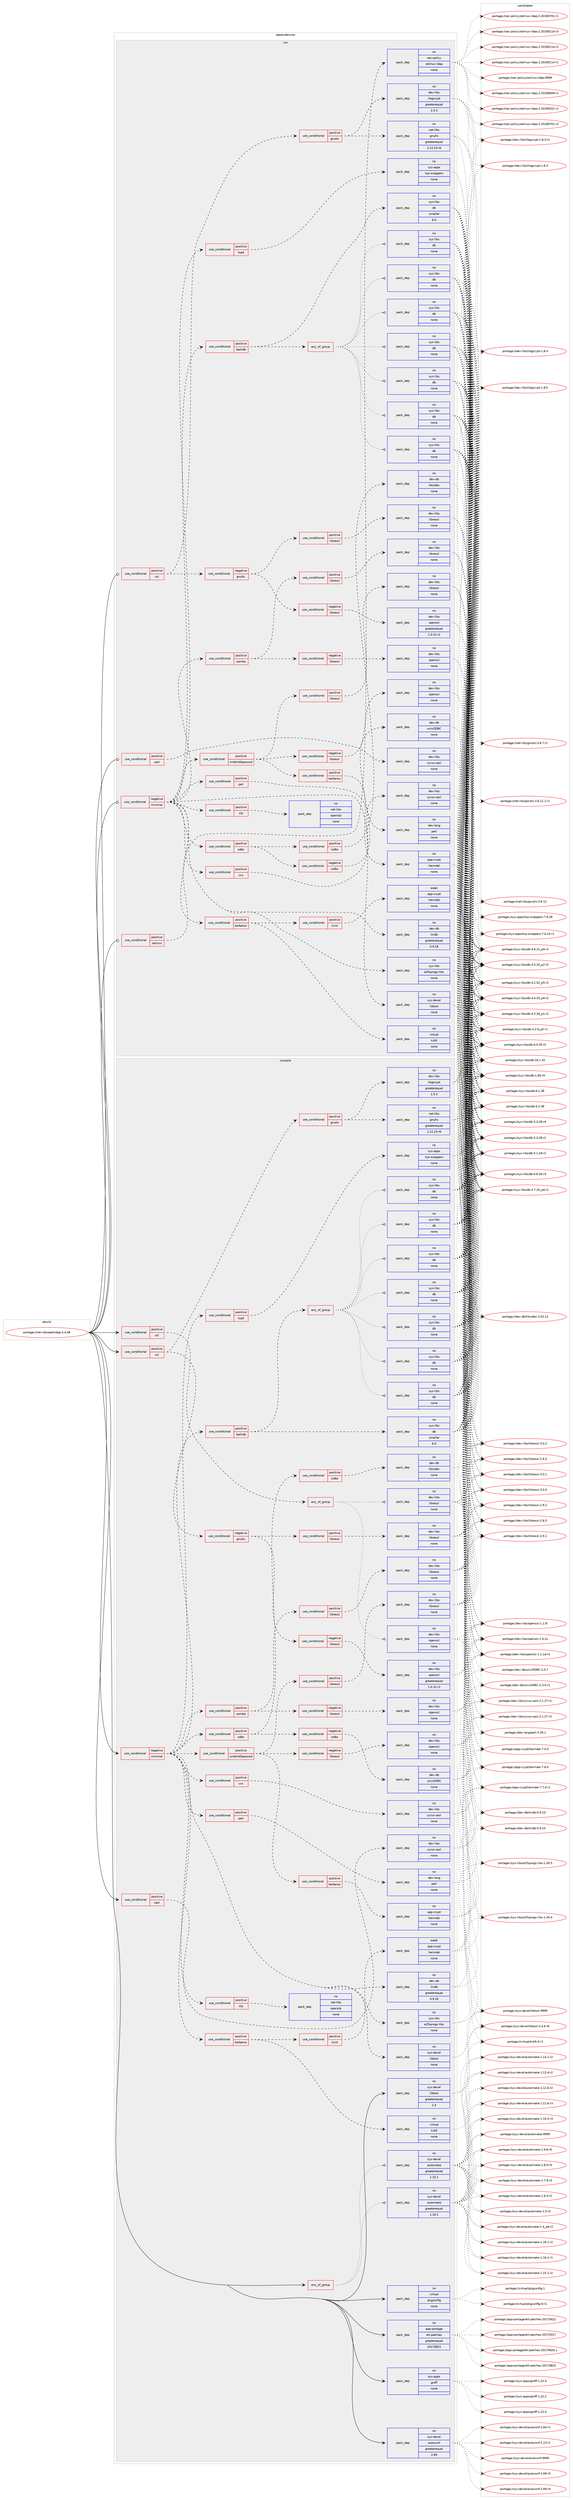 digraph prolog {

# *************
# Graph options
# *************

newrank=true;
concentrate=true;
compound=true;
graph [rankdir=LR,fontname=Helvetica,fontsize=10,ranksep=1.5];#, ranksep=2.5, nodesep=0.2];
edge  [arrowhead=vee];
node  [fontname=Helvetica,fontsize=10];

# **********
# The ebuild
# **********

subgraph cluster_leftcol {
color=gray;
rank=same;
label=<<i>ebuild</i>>;
id [label="portage://net-nds/openldap-2.4.48", color=red, width=4, href="../net-nds/openldap-2.4.48.svg"];
}

# ****************
# The dependencies
# ****************

subgraph cluster_midcol {
color=gray;
label=<<i>dependencies</i>>;
subgraph cluster_compile {
fillcolor="#eeeeee";
style=filled;
label=<<i>compile</i>>;
subgraph any1883 {
dependency120558 [label=<<TABLE BORDER="0" CELLBORDER="1" CELLSPACING="0" CELLPADDING="4"><TR><TD CELLPADDING="10">any_of_group</TD></TR></TABLE>>, shape=none, color=red];subgraph pack93888 {
dependency120559 [label=<<TABLE BORDER="0" CELLBORDER="1" CELLSPACING="0" CELLPADDING="4" WIDTH="220"><TR><TD ROWSPAN="6" CELLPADDING="30">pack_dep</TD></TR><TR><TD WIDTH="110">no</TD></TR><TR><TD>sys-devel</TD></TR><TR><TD>automake</TD></TR><TR><TD>greaterequal</TD></TR><TR><TD>1.16.1</TD></TR></TABLE>>, shape=none, color=blue];
}
dependency120558:e -> dependency120559:w [weight=20,style="dotted",arrowhead="oinv"];
subgraph pack93889 {
dependency120560 [label=<<TABLE BORDER="0" CELLBORDER="1" CELLSPACING="0" CELLPADDING="4" WIDTH="220"><TR><TD ROWSPAN="6" CELLPADDING="30">pack_dep</TD></TR><TR><TD WIDTH="110">no</TD></TR><TR><TD>sys-devel</TD></TR><TR><TD>automake</TD></TR><TR><TD>greaterequal</TD></TR><TR><TD>1.15.1</TD></TR></TABLE>>, shape=none, color=blue];
}
dependency120558:e -> dependency120560:w [weight=20,style="dotted",arrowhead="oinv"];
}
id:e -> dependency120558:w [weight=20,style="solid",arrowhead="vee"];
subgraph cond24684 {
dependency120561 [label=<<TABLE BORDER="0" CELLBORDER="1" CELLSPACING="0" CELLPADDING="4"><TR><TD ROWSPAN="3" CELLPADDING="10">use_conditional</TD></TR><TR><TD>negative</TD></TR><TR><TD>minimal</TD></TR></TABLE>>, shape=none, color=red];
subgraph pack93890 {
dependency120562 [label=<<TABLE BORDER="0" CELLBORDER="1" CELLSPACING="0" CELLPADDING="4" WIDTH="220"><TR><TD ROWSPAN="6" CELLPADDING="30">pack_dep</TD></TR><TR><TD WIDTH="110">no</TD></TR><TR><TD>sys-devel</TD></TR><TR><TD>libtool</TD></TR><TR><TD>none</TD></TR><TR><TD></TD></TR></TABLE>>, shape=none, color=blue];
}
dependency120561:e -> dependency120562:w [weight=20,style="dashed",arrowhead="vee"];
subgraph pack93891 {
dependency120563 [label=<<TABLE BORDER="0" CELLBORDER="1" CELLSPACING="0" CELLPADDING="4" WIDTH="220"><TR><TD ROWSPAN="6" CELLPADDING="30">pack_dep</TD></TR><TR><TD WIDTH="110">no</TD></TR><TR><TD>sys-libs</TD></TR><TR><TD>e2fsprogs-libs</TD></TR><TR><TD>none</TD></TR><TR><TD></TD></TR></TABLE>>, shape=none, color=blue];
}
dependency120561:e -> dependency120563:w [weight=20,style="dashed",arrowhead="vee"];
subgraph pack93892 {
dependency120564 [label=<<TABLE BORDER="0" CELLBORDER="1" CELLSPACING="0" CELLPADDING="4" WIDTH="220"><TR><TD ROWSPAN="6" CELLPADDING="30">pack_dep</TD></TR><TR><TD WIDTH="110">no</TD></TR><TR><TD>dev-db</TD></TR><TR><TD>lmdb</TD></TR><TR><TD>greaterequal</TD></TR><TR><TD>0.9.18</TD></TR></TABLE>>, shape=none, color=blue];
}
dependency120561:e -> dependency120564:w [weight=20,style="dashed",arrowhead="vee"];
subgraph cond24685 {
dependency120565 [label=<<TABLE BORDER="0" CELLBORDER="1" CELLSPACING="0" CELLPADDING="4"><TR><TD ROWSPAN="3" CELLPADDING="10">use_conditional</TD></TR><TR><TD>positive</TD></TR><TR><TD>tcpd</TD></TR></TABLE>>, shape=none, color=red];
subgraph pack93893 {
dependency120566 [label=<<TABLE BORDER="0" CELLBORDER="1" CELLSPACING="0" CELLPADDING="4" WIDTH="220"><TR><TD ROWSPAN="6" CELLPADDING="30">pack_dep</TD></TR><TR><TD WIDTH="110">no</TD></TR><TR><TD>sys-apps</TD></TR><TR><TD>tcp-wrappers</TD></TR><TR><TD>none</TD></TR><TR><TD></TD></TR></TABLE>>, shape=none, color=blue];
}
dependency120565:e -> dependency120566:w [weight=20,style="dashed",arrowhead="vee"];
}
dependency120561:e -> dependency120565:w [weight=20,style="dashed",arrowhead="vee"];
subgraph cond24686 {
dependency120567 [label=<<TABLE BORDER="0" CELLBORDER="1" CELLSPACING="0" CELLPADDING="4"><TR><TD ROWSPAN="3" CELLPADDING="10">use_conditional</TD></TR><TR><TD>positive</TD></TR><TR><TD>odbc</TD></TR></TABLE>>, shape=none, color=red];
subgraph cond24687 {
dependency120568 [label=<<TABLE BORDER="0" CELLBORDER="1" CELLSPACING="0" CELLPADDING="4"><TR><TD ROWSPAN="3" CELLPADDING="10">use_conditional</TD></TR><TR><TD>negative</TD></TR><TR><TD>iodbc</TD></TR></TABLE>>, shape=none, color=red];
subgraph pack93894 {
dependency120569 [label=<<TABLE BORDER="0" CELLBORDER="1" CELLSPACING="0" CELLPADDING="4" WIDTH="220"><TR><TD ROWSPAN="6" CELLPADDING="30">pack_dep</TD></TR><TR><TD WIDTH="110">no</TD></TR><TR><TD>dev-db</TD></TR><TR><TD>unixODBC</TD></TR><TR><TD>none</TD></TR><TR><TD></TD></TR></TABLE>>, shape=none, color=blue];
}
dependency120568:e -> dependency120569:w [weight=20,style="dashed",arrowhead="vee"];
}
dependency120567:e -> dependency120568:w [weight=20,style="dashed",arrowhead="vee"];
subgraph cond24688 {
dependency120570 [label=<<TABLE BORDER="0" CELLBORDER="1" CELLSPACING="0" CELLPADDING="4"><TR><TD ROWSPAN="3" CELLPADDING="10">use_conditional</TD></TR><TR><TD>positive</TD></TR><TR><TD>iodbc</TD></TR></TABLE>>, shape=none, color=red];
subgraph pack93895 {
dependency120571 [label=<<TABLE BORDER="0" CELLBORDER="1" CELLSPACING="0" CELLPADDING="4" WIDTH="220"><TR><TD ROWSPAN="6" CELLPADDING="30">pack_dep</TD></TR><TR><TD WIDTH="110">no</TD></TR><TR><TD>dev-db</TD></TR><TR><TD>libiodbc</TD></TR><TR><TD>none</TD></TR><TR><TD></TD></TR></TABLE>>, shape=none, color=blue];
}
dependency120570:e -> dependency120571:w [weight=20,style="dashed",arrowhead="vee"];
}
dependency120567:e -> dependency120570:w [weight=20,style="dashed",arrowhead="vee"];
}
dependency120561:e -> dependency120567:w [weight=20,style="dashed",arrowhead="vee"];
subgraph cond24689 {
dependency120572 [label=<<TABLE BORDER="0" CELLBORDER="1" CELLSPACING="0" CELLPADDING="4"><TR><TD ROWSPAN="3" CELLPADDING="10">use_conditional</TD></TR><TR><TD>positive</TD></TR><TR><TD>slp</TD></TR></TABLE>>, shape=none, color=red];
subgraph pack93896 {
dependency120573 [label=<<TABLE BORDER="0" CELLBORDER="1" CELLSPACING="0" CELLPADDING="4" WIDTH="220"><TR><TD ROWSPAN="6" CELLPADDING="30">pack_dep</TD></TR><TR><TD WIDTH="110">no</TD></TR><TR><TD>net-libs</TD></TR><TR><TD>openslp</TD></TR><TR><TD>none</TD></TR><TR><TD></TD></TR></TABLE>>, shape=none, color=blue];
}
dependency120572:e -> dependency120573:w [weight=20,style="dashed",arrowhead="vee"];
}
dependency120561:e -> dependency120572:w [weight=20,style="dashed",arrowhead="vee"];
subgraph cond24690 {
dependency120574 [label=<<TABLE BORDER="0" CELLBORDER="1" CELLSPACING="0" CELLPADDING="4"><TR><TD ROWSPAN="3" CELLPADDING="10">use_conditional</TD></TR><TR><TD>positive</TD></TR><TR><TD>perl</TD></TR></TABLE>>, shape=none, color=red];
subgraph pack93897 {
dependency120575 [label=<<TABLE BORDER="0" CELLBORDER="1" CELLSPACING="0" CELLPADDING="4" WIDTH="220"><TR><TD ROWSPAN="6" CELLPADDING="30">pack_dep</TD></TR><TR><TD WIDTH="110">no</TD></TR><TR><TD>dev-lang</TD></TR><TR><TD>perl</TD></TR><TR><TD>none</TD></TR><TR><TD></TD></TR></TABLE>>, shape=none, color=blue];
}
dependency120574:e -> dependency120575:w [weight=20,style="dashed",arrowhead="vee"];
}
dependency120561:e -> dependency120574:w [weight=20,style="dashed",arrowhead="vee"];
subgraph cond24691 {
dependency120576 [label=<<TABLE BORDER="0" CELLBORDER="1" CELLSPACING="0" CELLPADDING="4"><TR><TD ROWSPAN="3" CELLPADDING="10">use_conditional</TD></TR><TR><TD>positive</TD></TR><TR><TD>samba</TD></TR></TABLE>>, shape=none, color=red];
subgraph cond24692 {
dependency120577 [label=<<TABLE BORDER="0" CELLBORDER="1" CELLSPACING="0" CELLPADDING="4"><TR><TD ROWSPAN="3" CELLPADDING="10">use_conditional</TD></TR><TR><TD>negative</TD></TR><TR><TD>libressl</TD></TR></TABLE>>, shape=none, color=red];
subgraph pack93898 {
dependency120578 [label=<<TABLE BORDER="0" CELLBORDER="1" CELLSPACING="0" CELLPADDING="4" WIDTH="220"><TR><TD ROWSPAN="6" CELLPADDING="30">pack_dep</TD></TR><TR><TD WIDTH="110">no</TD></TR><TR><TD>dev-libs</TD></TR><TR><TD>openssl</TD></TR><TR><TD>none</TD></TR><TR><TD></TD></TR></TABLE>>, shape=none, color=blue];
}
dependency120577:e -> dependency120578:w [weight=20,style="dashed",arrowhead="vee"];
}
dependency120576:e -> dependency120577:w [weight=20,style="dashed",arrowhead="vee"];
subgraph cond24693 {
dependency120579 [label=<<TABLE BORDER="0" CELLBORDER="1" CELLSPACING="0" CELLPADDING="4"><TR><TD ROWSPAN="3" CELLPADDING="10">use_conditional</TD></TR><TR><TD>positive</TD></TR><TR><TD>libressl</TD></TR></TABLE>>, shape=none, color=red];
subgraph pack93899 {
dependency120580 [label=<<TABLE BORDER="0" CELLBORDER="1" CELLSPACING="0" CELLPADDING="4" WIDTH="220"><TR><TD ROWSPAN="6" CELLPADDING="30">pack_dep</TD></TR><TR><TD WIDTH="110">no</TD></TR><TR><TD>dev-libs</TD></TR><TR><TD>libressl</TD></TR><TR><TD>none</TD></TR><TR><TD></TD></TR></TABLE>>, shape=none, color=blue];
}
dependency120579:e -> dependency120580:w [weight=20,style="dashed",arrowhead="vee"];
}
dependency120576:e -> dependency120579:w [weight=20,style="dashed",arrowhead="vee"];
}
dependency120561:e -> dependency120576:w [weight=20,style="dashed",arrowhead="vee"];
subgraph cond24694 {
dependency120581 [label=<<TABLE BORDER="0" CELLBORDER="1" CELLSPACING="0" CELLPADDING="4"><TR><TD ROWSPAN="3" CELLPADDING="10">use_conditional</TD></TR><TR><TD>positive</TD></TR><TR><TD>berkdb</TD></TR></TABLE>>, shape=none, color=red];
subgraph pack93900 {
dependency120582 [label=<<TABLE BORDER="0" CELLBORDER="1" CELLSPACING="0" CELLPADDING="4" WIDTH="220"><TR><TD ROWSPAN="6" CELLPADDING="30">pack_dep</TD></TR><TR><TD WIDTH="110">no</TD></TR><TR><TD>sys-libs</TD></TR><TR><TD>db</TD></TR><TR><TD>smaller</TD></TR><TR><TD>6.0</TD></TR></TABLE>>, shape=none, color=blue];
}
dependency120581:e -> dependency120582:w [weight=20,style="dashed",arrowhead="vee"];
subgraph any1884 {
dependency120583 [label=<<TABLE BORDER="0" CELLBORDER="1" CELLSPACING="0" CELLPADDING="4"><TR><TD CELLPADDING="10">any_of_group</TD></TR></TABLE>>, shape=none, color=red];subgraph pack93901 {
dependency120584 [label=<<TABLE BORDER="0" CELLBORDER="1" CELLSPACING="0" CELLPADDING="4" WIDTH="220"><TR><TD ROWSPAN="6" CELLPADDING="30">pack_dep</TD></TR><TR><TD WIDTH="110">no</TD></TR><TR><TD>sys-libs</TD></TR><TR><TD>db</TD></TR><TR><TD>none</TD></TR><TR><TD></TD></TR></TABLE>>, shape=none, color=blue];
}
dependency120583:e -> dependency120584:w [weight=20,style="dotted",arrowhead="oinv"];
subgraph pack93902 {
dependency120585 [label=<<TABLE BORDER="0" CELLBORDER="1" CELLSPACING="0" CELLPADDING="4" WIDTH="220"><TR><TD ROWSPAN="6" CELLPADDING="30">pack_dep</TD></TR><TR><TD WIDTH="110">no</TD></TR><TR><TD>sys-libs</TD></TR><TR><TD>db</TD></TR><TR><TD>none</TD></TR><TR><TD></TD></TR></TABLE>>, shape=none, color=blue];
}
dependency120583:e -> dependency120585:w [weight=20,style="dotted",arrowhead="oinv"];
subgraph pack93903 {
dependency120586 [label=<<TABLE BORDER="0" CELLBORDER="1" CELLSPACING="0" CELLPADDING="4" WIDTH="220"><TR><TD ROWSPAN="6" CELLPADDING="30">pack_dep</TD></TR><TR><TD WIDTH="110">no</TD></TR><TR><TD>sys-libs</TD></TR><TR><TD>db</TD></TR><TR><TD>none</TD></TR><TR><TD></TD></TR></TABLE>>, shape=none, color=blue];
}
dependency120583:e -> dependency120586:w [weight=20,style="dotted",arrowhead="oinv"];
subgraph pack93904 {
dependency120587 [label=<<TABLE BORDER="0" CELLBORDER="1" CELLSPACING="0" CELLPADDING="4" WIDTH="220"><TR><TD ROWSPAN="6" CELLPADDING="30">pack_dep</TD></TR><TR><TD WIDTH="110">no</TD></TR><TR><TD>sys-libs</TD></TR><TR><TD>db</TD></TR><TR><TD>none</TD></TR><TR><TD></TD></TR></TABLE>>, shape=none, color=blue];
}
dependency120583:e -> dependency120587:w [weight=20,style="dotted",arrowhead="oinv"];
subgraph pack93905 {
dependency120588 [label=<<TABLE BORDER="0" CELLBORDER="1" CELLSPACING="0" CELLPADDING="4" WIDTH="220"><TR><TD ROWSPAN="6" CELLPADDING="30">pack_dep</TD></TR><TR><TD WIDTH="110">no</TD></TR><TR><TD>sys-libs</TD></TR><TR><TD>db</TD></TR><TR><TD>none</TD></TR><TR><TD></TD></TR></TABLE>>, shape=none, color=blue];
}
dependency120583:e -> dependency120588:w [weight=20,style="dotted",arrowhead="oinv"];
subgraph pack93906 {
dependency120589 [label=<<TABLE BORDER="0" CELLBORDER="1" CELLSPACING="0" CELLPADDING="4" WIDTH="220"><TR><TD ROWSPAN="6" CELLPADDING="30">pack_dep</TD></TR><TR><TD WIDTH="110">no</TD></TR><TR><TD>sys-libs</TD></TR><TR><TD>db</TD></TR><TR><TD>none</TD></TR><TR><TD></TD></TR></TABLE>>, shape=none, color=blue];
}
dependency120583:e -> dependency120589:w [weight=20,style="dotted",arrowhead="oinv"];
subgraph pack93907 {
dependency120590 [label=<<TABLE BORDER="0" CELLBORDER="1" CELLSPACING="0" CELLPADDING="4" WIDTH="220"><TR><TD ROWSPAN="6" CELLPADDING="30">pack_dep</TD></TR><TR><TD WIDTH="110">no</TD></TR><TR><TD>sys-libs</TD></TR><TR><TD>db</TD></TR><TR><TD>none</TD></TR><TR><TD></TD></TR></TABLE>>, shape=none, color=blue];
}
dependency120583:e -> dependency120590:w [weight=20,style="dotted",arrowhead="oinv"];
}
dependency120581:e -> dependency120583:w [weight=20,style="dashed",arrowhead="vee"];
}
dependency120561:e -> dependency120581:w [weight=20,style="dashed",arrowhead="vee"];
subgraph cond24695 {
dependency120591 [label=<<TABLE BORDER="0" CELLBORDER="1" CELLSPACING="0" CELLPADDING="4"><TR><TD ROWSPAN="3" CELLPADDING="10">use_conditional</TD></TR><TR><TD>positive</TD></TR><TR><TD>smbkrb5passwd</TD></TR></TABLE>>, shape=none, color=red];
subgraph cond24696 {
dependency120592 [label=<<TABLE BORDER="0" CELLBORDER="1" CELLSPACING="0" CELLPADDING="4"><TR><TD ROWSPAN="3" CELLPADDING="10">use_conditional</TD></TR><TR><TD>negative</TD></TR><TR><TD>libressl</TD></TR></TABLE>>, shape=none, color=red];
subgraph pack93908 {
dependency120593 [label=<<TABLE BORDER="0" CELLBORDER="1" CELLSPACING="0" CELLPADDING="4" WIDTH="220"><TR><TD ROWSPAN="6" CELLPADDING="30">pack_dep</TD></TR><TR><TD WIDTH="110">no</TD></TR><TR><TD>dev-libs</TD></TR><TR><TD>openssl</TD></TR><TR><TD>none</TD></TR><TR><TD></TD></TR></TABLE>>, shape=none, color=blue];
}
dependency120592:e -> dependency120593:w [weight=20,style="dashed",arrowhead="vee"];
}
dependency120591:e -> dependency120592:w [weight=20,style="dashed",arrowhead="vee"];
subgraph cond24697 {
dependency120594 [label=<<TABLE BORDER="0" CELLBORDER="1" CELLSPACING="0" CELLPADDING="4"><TR><TD ROWSPAN="3" CELLPADDING="10">use_conditional</TD></TR><TR><TD>positive</TD></TR><TR><TD>libressl</TD></TR></TABLE>>, shape=none, color=red];
subgraph pack93909 {
dependency120595 [label=<<TABLE BORDER="0" CELLBORDER="1" CELLSPACING="0" CELLPADDING="4" WIDTH="220"><TR><TD ROWSPAN="6" CELLPADDING="30">pack_dep</TD></TR><TR><TD WIDTH="110">no</TD></TR><TR><TD>dev-libs</TD></TR><TR><TD>libressl</TD></TR><TR><TD>none</TD></TR><TR><TD></TD></TR></TABLE>>, shape=none, color=blue];
}
dependency120594:e -> dependency120595:w [weight=20,style="dashed",arrowhead="vee"];
}
dependency120591:e -> dependency120594:w [weight=20,style="dashed",arrowhead="vee"];
subgraph cond24698 {
dependency120596 [label=<<TABLE BORDER="0" CELLBORDER="1" CELLSPACING="0" CELLPADDING="4"><TR><TD ROWSPAN="3" CELLPADDING="10">use_conditional</TD></TR><TR><TD>positive</TD></TR><TR><TD>kerberos</TD></TR></TABLE>>, shape=none, color=red];
subgraph pack93910 {
dependency120597 [label=<<TABLE BORDER="0" CELLBORDER="1" CELLSPACING="0" CELLPADDING="4" WIDTH="220"><TR><TD ROWSPAN="6" CELLPADDING="30">pack_dep</TD></TR><TR><TD WIDTH="110">no</TD></TR><TR><TD>app-crypt</TD></TR><TR><TD>heimdal</TD></TR><TR><TD>none</TD></TR><TR><TD></TD></TR></TABLE>>, shape=none, color=blue];
}
dependency120596:e -> dependency120597:w [weight=20,style="dashed",arrowhead="vee"];
}
dependency120591:e -> dependency120596:w [weight=20,style="dashed",arrowhead="vee"];
}
dependency120561:e -> dependency120591:w [weight=20,style="dashed",arrowhead="vee"];
subgraph cond24699 {
dependency120598 [label=<<TABLE BORDER="0" CELLBORDER="1" CELLSPACING="0" CELLPADDING="4"><TR><TD ROWSPAN="3" CELLPADDING="10">use_conditional</TD></TR><TR><TD>positive</TD></TR><TR><TD>kerberos</TD></TR></TABLE>>, shape=none, color=red];
subgraph pack93911 {
dependency120599 [label=<<TABLE BORDER="0" CELLBORDER="1" CELLSPACING="0" CELLPADDING="4" WIDTH="220"><TR><TD ROWSPAN="6" CELLPADDING="30">pack_dep</TD></TR><TR><TD WIDTH="110">no</TD></TR><TR><TD>virtual</TD></TR><TR><TD>krb5</TD></TR><TR><TD>none</TD></TR><TR><TD></TD></TR></TABLE>>, shape=none, color=blue];
}
dependency120598:e -> dependency120599:w [weight=20,style="dashed",arrowhead="vee"];
subgraph cond24700 {
dependency120600 [label=<<TABLE BORDER="0" CELLBORDER="1" CELLSPACING="0" CELLPADDING="4"><TR><TD ROWSPAN="3" CELLPADDING="10">use_conditional</TD></TR><TR><TD>positive</TD></TR><TR><TD>kinit</TD></TR></TABLE>>, shape=none, color=red];
subgraph pack93912 {
dependency120601 [label=<<TABLE BORDER="0" CELLBORDER="1" CELLSPACING="0" CELLPADDING="4" WIDTH="220"><TR><TD ROWSPAN="6" CELLPADDING="30">pack_dep</TD></TR><TR><TD WIDTH="110">weak</TD></TR><TR><TD>app-crypt</TD></TR><TR><TD>heimdal</TD></TR><TR><TD>none</TD></TR><TR><TD></TD></TR></TABLE>>, shape=none, color=blue];
}
dependency120600:e -> dependency120601:w [weight=20,style="dashed",arrowhead="vee"];
}
dependency120598:e -> dependency120600:w [weight=20,style="dashed",arrowhead="vee"];
}
dependency120561:e -> dependency120598:w [weight=20,style="dashed",arrowhead="vee"];
subgraph cond24701 {
dependency120602 [label=<<TABLE BORDER="0" CELLBORDER="1" CELLSPACING="0" CELLPADDING="4"><TR><TD ROWSPAN="3" CELLPADDING="10">use_conditional</TD></TR><TR><TD>positive</TD></TR><TR><TD>cxx</TD></TR></TABLE>>, shape=none, color=red];
subgraph pack93913 {
dependency120603 [label=<<TABLE BORDER="0" CELLBORDER="1" CELLSPACING="0" CELLPADDING="4" WIDTH="220"><TR><TD ROWSPAN="6" CELLPADDING="30">pack_dep</TD></TR><TR><TD WIDTH="110">no</TD></TR><TR><TD>dev-libs</TD></TR><TR><TD>cyrus-sasl</TD></TR><TR><TD>none</TD></TR><TR><TD></TD></TR></TABLE>>, shape=none, color=blue];
}
dependency120602:e -> dependency120603:w [weight=20,style="dashed",arrowhead="vee"];
}
dependency120561:e -> dependency120602:w [weight=20,style="dashed",arrowhead="vee"];
}
id:e -> dependency120561:w [weight=20,style="solid",arrowhead="vee"];
subgraph cond24702 {
dependency120604 [label=<<TABLE BORDER="0" CELLBORDER="1" CELLSPACING="0" CELLPADDING="4"><TR><TD ROWSPAN="3" CELLPADDING="10">use_conditional</TD></TR><TR><TD>positive</TD></TR><TR><TD>sasl</TD></TR></TABLE>>, shape=none, color=red];
subgraph pack93914 {
dependency120605 [label=<<TABLE BORDER="0" CELLBORDER="1" CELLSPACING="0" CELLPADDING="4" WIDTH="220"><TR><TD ROWSPAN="6" CELLPADDING="30">pack_dep</TD></TR><TR><TD WIDTH="110">no</TD></TR><TR><TD>dev-libs</TD></TR><TR><TD>cyrus-sasl</TD></TR><TR><TD>none</TD></TR><TR><TD></TD></TR></TABLE>>, shape=none, color=blue];
}
dependency120604:e -> dependency120605:w [weight=20,style="dashed",arrowhead="vee"];
}
id:e -> dependency120604:w [weight=20,style="solid",arrowhead="vee"];
subgraph cond24703 {
dependency120606 [label=<<TABLE BORDER="0" CELLBORDER="1" CELLSPACING="0" CELLPADDING="4"><TR><TD ROWSPAN="3" CELLPADDING="10">use_conditional</TD></TR><TR><TD>positive</TD></TR><TR><TD>ssl</TD></TR></TABLE>>, shape=none, color=red];
subgraph any1885 {
dependency120607 [label=<<TABLE BORDER="0" CELLBORDER="1" CELLSPACING="0" CELLPADDING="4"><TR><TD CELLPADDING="10">any_of_group</TD></TR></TABLE>>, shape=none, color=red];subgraph pack93915 {
dependency120608 [label=<<TABLE BORDER="0" CELLBORDER="1" CELLSPACING="0" CELLPADDING="4" WIDTH="220"><TR><TD ROWSPAN="6" CELLPADDING="30">pack_dep</TD></TR><TR><TD WIDTH="110">no</TD></TR><TR><TD>dev-libs</TD></TR><TR><TD>openssl</TD></TR><TR><TD>none</TD></TR><TR><TD></TD></TR></TABLE>>, shape=none, color=blue];
}
dependency120607:e -> dependency120608:w [weight=20,style="dotted",arrowhead="oinv"];
subgraph pack93916 {
dependency120609 [label=<<TABLE BORDER="0" CELLBORDER="1" CELLSPACING="0" CELLPADDING="4" WIDTH="220"><TR><TD ROWSPAN="6" CELLPADDING="30">pack_dep</TD></TR><TR><TD WIDTH="110">no</TD></TR><TR><TD>dev-libs</TD></TR><TR><TD>libressl</TD></TR><TR><TD>none</TD></TR><TR><TD></TD></TR></TABLE>>, shape=none, color=blue];
}
dependency120607:e -> dependency120609:w [weight=20,style="dotted",arrowhead="oinv"];
}
dependency120606:e -> dependency120607:w [weight=20,style="dashed",arrowhead="vee"];
}
id:e -> dependency120606:w [weight=20,style="solid",arrowhead="vee"];
subgraph cond24704 {
dependency120610 [label=<<TABLE BORDER="0" CELLBORDER="1" CELLSPACING="0" CELLPADDING="4"><TR><TD ROWSPAN="3" CELLPADDING="10">use_conditional</TD></TR><TR><TD>positive</TD></TR><TR><TD>ssl</TD></TR></TABLE>>, shape=none, color=red];
subgraph cond24705 {
dependency120611 [label=<<TABLE BORDER="0" CELLBORDER="1" CELLSPACING="0" CELLPADDING="4"><TR><TD ROWSPAN="3" CELLPADDING="10">use_conditional</TD></TR><TR><TD>negative</TD></TR><TR><TD>gnutls</TD></TR></TABLE>>, shape=none, color=red];
subgraph cond24706 {
dependency120612 [label=<<TABLE BORDER="0" CELLBORDER="1" CELLSPACING="0" CELLPADDING="4"><TR><TD ROWSPAN="3" CELLPADDING="10">use_conditional</TD></TR><TR><TD>negative</TD></TR><TR><TD>libressl</TD></TR></TABLE>>, shape=none, color=red];
subgraph pack93917 {
dependency120613 [label=<<TABLE BORDER="0" CELLBORDER="1" CELLSPACING="0" CELLPADDING="4" WIDTH="220"><TR><TD ROWSPAN="6" CELLPADDING="30">pack_dep</TD></TR><TR><TD WIDTH="110">no</TD></TR><TR><TD>dev-libs</TD></TR><TR><TD>openssl</TD></TR><TR><TD>greaterequal</TD></TR><TR><TD>1.0.1h-r2</TD></TR></TABLE>>, shape=none, color=blue];
}
dependency120612:e -> dependency120613:w [weight=20,style="dashed",arrowhead="vee"];
}
dependency120611:e -> dependency120612:w [weight=20,style="dashed",arrowhead="vee"];
subgraph cond24707 {
dependency120614 [label=<<TABLE BORDER="0" CELLBORDER="1" CELLSPACING="0" CELLPADDING="4"><TR><TD ROWSPAN="3" CELLPADDING="10">use_conditional</TD></TR><TR><TD>positive</TD></TR><TR><TD>libressl</TD></TR></TABLE>>, shape=none, color=red];
subgraph pack93918 {
dependency120615 [label=<<TABLE BORDER="0" CELLBORDER="1" CELLSPACING="0" CELLPADDING="4" WIDTH="220"><TR><TD ROWSPAN="6" CELLPADDING="30">pack_dep</TD></TR><TR><TD WIDTH="110">no</TD></TR><TR><TD>dev-libs</TD></TR><TR><TD>libressl</TD></TR><TR><TD>none</TD></TR><TR><TD></TD></TR></TABLE>>, shape=none, color=blue];
}
dependency120614:e -> dependency120615:w [weight=20,style="dashed",arrowhead="vee"];
}
dependency120611:e -> dependency120614:w [weight=20,style="dashed",arrowhead="vee"];
}
dependency120610:e -> dependency120611:w [weight=20,style="dashed",arrowhead="vee"];
subgraph cond24708 {
dependency120616 [label=<<TABLE BORDER="0" CELLBORDER="1" CELLSPACING="0" CELLPADDING="4"><TR><TD ROWSPAN="3" CELLPADDING="10">use_conditional</TD></TR><TR><TD>positive</TD></TR><TR><TD>gnutls</TD></TR></TABLE>>, shape=none, color=red];
subgraph pack93919 {
dependency120617 [label=<<TABLE BORDER="0" CELLBORDER="1" CELLSPACING="0" CELLPADDING="4" WIDTH="220"><TR><TD ROWSPAN="6" CELLPADDING="30">pack_dep</TD></TR><TR><TD WIDTH="110">no</TD></TR><TR><TD>net-libs</TD></TR><TR><TD>gnutls</TD></TR><TR><TD>greaterequal</TD></TR><TR><TD>2.12.23-r6</TD></TR></TABLE>>, shape=none, color=blue];
}
dependency120616:e -> dependency120617:w [weight=20,style="dashed",arrowhead="vee"];
subgraph pack93920 {
dependency120618 [label=<<TABLE BORDER="0" CELLBORDER="1" CELLSPACING="0" CELLPADDING="4" WIDTH="220"><TR><TD ROWSPAN="6" CELLPADDING="30">pack_dep</TD></TR><TR><TD WIDTH="110">no</TD></TR><TR><TD>dev-libs</TD></TR><TR><TD>libgcrypt</TD></TR><TR><TD>greaterequal</TD></TR><TR><TD>1.5.3</TD></TR></TABLE>>, shape=none, color=blue];
}
dependency120616:e -> dependency120618:w [weight=20,style="dashed",arrowhead="vee"];
}
dependency120610:e -> dependency120616:w [weight=20,style="dashed",arrowhead="vee"];
}
id:e -> dependency120610:w [weight=20,style="solid",arrowhead="vee"];
subgraph pack93921 {
dependency120619 [label=<<TABLE BORDER="0" CELLBORDER="1" CELLSPACING="0" CELLPADDING="4" WIDTH="220"><TR><TD ROWSPAN="6" CELLPADDING="30">pack_dep</TD></TR><TR><TD WIDTH="110">no</TD></TR><TR><TD>app-portage</TD></TR><TR><TD>elt-patches</TD></TR><TR><TD>greaterequal</TD></TR><TR><TD>20170815</TD></TR></TABLE>>, shape=none, color=blue];
}
id:e -> dependency120619:w [weight=20,style="solid",arrowhead="vee"];
subgraph pack93922 {
dependency120620 [label=<<TABLE BORDER="0" CELLBORDER="1" CELLSPACING="0" CELLPADDING="4" WIDTH="220"><TR><TD ROWSPAN="6" CELLPADDING="30">pack_dep</TD></TR><TR><TD WIDTH="110">no</TD></TR><TR><TD>sys-apps</TD></TR><TR><TD>groff</TD></TR><TR><TD>none</TD></TR><TR><TD></TD></TR></TABLE>>, shape=none, color=blue];
}
id:e -> dependency120620:w [weight=20,style="solid",arrowhead="vee"];
subgraph pack93923 {
dependency120621 [label=<<TABLE BORDER="0" CELLBORDER="1" CELLSPACING="0" CELLPADDING="4" WIDTH="220"><TR><TD ROWSPAN="6" CELLPADDING="30">pack_dep</TD></TR><TR><TD WIDTH="110">no</TD></TR><TR><TD>sys-devel</TD></TR><TR><TD>autoconf</TD></TR><TR><TD>greaterequal</TD></TR><TR><TD>2.69</TD></TR></TABLE>>, shape=none, color=blue];
}
id:e -> dependency120621:w [weight=20,style="solid",arrowhead="vee"];
subgraph pack93924 {
dependency120622 [label=<<TABLE BORDER="0" CELLBORDER="1" CELLSPACING="0" CELLPADDING="4" WIDTH="220"><TR><TD ROWSPAN="6" CELLPADDING="30">pack_dep</TD></TR><TR><TD WIDTH="110">no</TD></TR><TR><TD>sys-devel</TD></TR><TR><TD>libtool</TD></TR><TR><TD>greaterequal</TD></TR><TR><TD>2.4</TD></TR></TABLE>>, shape=none, color=blue];
}
id:e -> dependency120622:w [weight=20,style="solid",arrowhead="vee"];
subgraph pack93925 {
dependency120623 [label=<<TABLE BORDER="0" CELLBORDER="1" CELLSPACING="0" CELLPADDING="4" WIDTH="220"><TR><TD ROWSPAN="6" CELLPADDING="30">pack_dep</TD></TR><TR><TD WIDTH="110">no</TD></TR><TR><TD>virtual</TD></TR><TR><TD>pkgconfig</TD></TR><TR><TD>none</TD></TR><TR><TD></TD></TR></TABLE>>, shape=none, color=blue];
}
id:e -> dependency120623:w [weight=20,style="solid",arrowhead="vee"];
}
subgraph cluster_compileandrun {
fillcolor="#eeeeee";
style=filled;
label=<<i>compile and run</i>>;
}
subgraph cluster_run {
fillcolor="#eeeeee";
style=filled;
label=<<i>run</i>>;
subgraph cond24709 {
dependency120624 [label=<<TABLE BORDER="0" CELLBORDER="1" CELLSPACING="0" CELLPADDING="4"><TR><TD ROWSPAN="3" CELLPADDING="10">use_conditional</TD></TR><TR><TD>negative</TD></TR><TR><TD>minimal</TD></TR></TABLE>>, shape=none, color=red];
subgraph pack93926 {
dependency120625 [label=<<TABLE BORDER="0" CELLBORDER="1" CELLSPACING="0" CELLPADDING="4" WIDTH="220"><TR><TD ROWSPAN="6" CELLPADDING="30">pack_dep</TD></TR><TR><TD WIDTH="110">no</TD></TR><TR><TD>sys-devel</TD></TR><TR><TD>libtool</TD></TR><TR><TD>none</TD></TR><TR><TD></TD></TR></TABLE>>, shape=none, color=blue];
}
dependency120624:e -> dependency120625:w [weight=20,style="dashed",arrowhead="vee"];
subgraph pack93927 {
dependency120626 [label=<<TABLE BORDER="0" CELLBORDER="1" CELLSPACING="0" CELLPADDING="4" WIDTH="220"><TR><TD ROWSPAN="6" CELLPADDING="30">pack_dep</TD></TR><TR><TD WIDTH="110">no</TD></TR><TR><TD>sys-libs</TD></TR><TR><TD>e2fsprogs-libs</TD></TR><TR><TD>none</TD></TR><TR><TD></TD></TR></TABLE>>, shape=none, color=blue];
}
dependency120624:e -> dependency120626:w [weight=20,style="dashed",arrowhead="vee"];
subgraph pack93928 {
dependency120627 [label=<<TABLE BORDER="0" CELLBORDER="1" CELLSPACING="0" CELLPADDING="4" WIDTH="220"><TR><TD ROWSPAN="6" CELLPADDING="30">pack_dep</TD></TR><TR><TD WIDTH="110">no</TD></TR><TR><TD>dev-db</TD></TR><TR><TD>lmdb</TD></TR><TR><TD>greaterequal</TD></TR><TR><TD>0.9.18</TD></TR></TABLE>>, shape=none, color=blue];
}
dependency120624:e -> dependency120627:w [weight=20,style="dashed",arrowhead="vee"];
subgraph cond24710 {
dependency120628 [label=<<TABLE BORDER="0" CELLBORDER="1" CELLSPACING="0" CELLPADDING="4"><TR><TD ROWSPAN="3" CELLPADDING="10">use_conditional</TD></TR><TR><TD>positive</TD></TR><TR><TD>tcpd</TD></TR></TABLE>>, shape=none, color=red];
subgraph pack93929 {
dependency120629 [label=<<TABLE BORDER="0" CELLBORDER="1" CELLSPACING="0" CELLPADDING="4" WIDTH="220"><TR><TD ROWSPAN="6" CELLPADDING="30">pack_dep</TD></TR><TR><TD WIDTH="110">no</TD></TR><TR><TD>sys-apps</TD></TR><TR><TD>tcp-wrappers</TD></TR><TR><TD>none</TD></TR><TR><TD></TD></TR></TABLE>>, shape=none, color=blue];
}
dependency120628:e -> dependency120629:w [weight=20,style="dashed",arrowhead="vee"];
}
dependency120624:e -> dependency120628:w [weight=20,style="dashed",arrowhead="vee"];
subgraph cond24711 {
dependency120630 [label=<<TABLE BORDER="0" CELLBORDER="1" CELLSPACING="0" CELLPADDING="4"><TR><TD ROWSPAN="3" CELLPADDING="10">use_conditional</TD></TR><TR><TD>positive</TD></TR><TR><TD>odbc</TD></TR></TABLE>>, shape=none, color=red];
subgraph cond24712 {
dependency120631 [label=<<TABLE BORDER="0" CELLBORDER="1" CELLSPACING="0" CELLPADDING="4"><TR><TD ROWSPAN="3" CELLPADDING="10">use_conditional</TD></TR><TR><TD>negative</TD></TR><TR><TD>iodbc</TD></TR></TABLE>>, shape=none, color=red];
subgraph pack93930 {
dependency120632 [label=<<TABLE BORDER="0" CELLBORDER="1" CELLSPACING="0" CELLPADDING="4" WIDTH="220"><TR><TD ROWSPAN="6" CELLPADDING="30">pack_dep</TD></TR><TR><TD WIDTH="110">no</TD></TR><TR><TD>dev-db</TD></TR><TR><TD>unixODBC</TD></TR><TR><TD>none</TD></TR><TR><TD></TD></TR></TABLE>>, shape=none, color=blue];
}
dependency120631:e -> dependency120632:w [weight=20,style="dashed",arrowhead="vee"];
}
dependency120630:e -> dependency120631:w [weight=20,style="dashed",arrowhead="vee"];
subgraph cond24713 {
dependency120633 [label=<<TABLE BORDER="0" CELLBORDER="1" CELLSPACING="0" CELLPADDING="4"><TR><TD ROWSPAN="3" CELLPADDING="10">use_conditional</TD></TR><TR><TD>positive</TD></TR><TR><TD>iodbc</TD></TR></TABLE>>, shape=none, color=red];
subgraph pack93931 {
dependency120634 [label=<<TABLE BORDER="0" CELLBORDER="1" CELLSPACING="0" CELLPADDING="4" WIDTH="220"><TR><TD ROWSPAN="6" CELLPADDING="30">pack_dep</TD></TR><TR><TD WIDTH="110">no</TD></TR><TR><TD>dev-db</TD></TR><TR><TD>libiodbc</TD></TR><TR><TD>none</TD></TR><TR><TD></TD></TR></TABLE>>, shape=none, color=blue];
}
dependency120633:e -> dependency120634:w [weight=20,style="dashed",arrowhead="vee"];
}
dependency120630:e -> dependency120633:w [weight=20,style="dashed",arrowhead="vee"];
}
dependency120624:e -> dependency120630:w [weight=20,style="dashed",arrowhead="vee"];
subgraph cond24714 {
dependency120635 [label=<<TABLE BORDER="0" CELLBORDER="1" CELLSPACING="0" CELLPADDING="4"><TR><TD ROWSPAN="3" CELLPADDING="10">use_conditional</TD></TR><TR><TD>positive</TD></TR><TR><TD>slp</TD></TR></TABLE>>, shape=none, color=red];
subgraph pack93932 {
dependency120636 [label=<<TABLE BORDER="0" CELLBORDER="1" CELLSPACING="0" CELLPADDING="4" WIDTH="220"><TR><TD ROWSPAN="6" CELLPADDING="30">pack_dep</TD></TR><TR><TD WIDTH="110">no</TD></TR><TR><TD>net-libs</TD></TR><TR><TD>openslp</TD></TR><TR><TD>none</TD></TR><TR><TD></TD></TR></TABLE>>, shape=none, color=blue];
}
dependency120635:e -> dependency120636:w [weight=20,style="dashed",arrowhead="vee"];
}
dependency120624:e -> dependency120635:w [weight=20,style="dashed",arrowhead="vee"];
subgraph cond24715 {
dependency120637 [label=<<TABLE BORDER="0" CELLBORDER="1" CELLSPACING="0" CELLPADDING="4"><TR><TD ROWSPAN="3" CELLPADDING="10">use_conditional</TD></TR><TR><TD>positive</TD></TR><TR><TD>perl</TD></TR></TABLE>>, shape=none, color=red];
subgraph pack93933 {
dependency120638 [label=<<TABLE BORDER="0" CELLBORDER="1" CELLSPACING="0" CELLPADDING="4" WIDTH="220"><TR><TD ROWSPAN="6" CELLPADDING="30">pack_dep</TD></TR><TR><TD WIDTH="110">no</TD></TR><TR><TD>dev-lang</TD></TR><TR><TD>perl</TD></TR><TR><TD>none</TD></TR><TR><TD></TD></TR></TABLE>>, shape=none, color=blue];
}
dependency120637:e -> dependency120638:w [weight=20,style="dashed",arrowhead="vee"];
}
dependency120624:e -> dependency120637:w [weight=20,style="dashed",arrowhead="vee"];
subgraph cond24716 {
dependency120639 [label=<<TABLE BORDER="0" CELLBORDER="1" CELLSPACING="0" CELLPADDING="4"><TR><TD ROWSPAN="3" CELLPADDING="10">use_conditional</TD></TR><TR><TD>positive</TD></TR><TR><TD>samba</TD></TR></TABLE>>, shape=none, color=red];
subgraph cond24717 {
dependency120640 [label=<<TABLE BORDER="0" CELLBORDER="1" CELLSPACING="0" CELLPADDING="4"><TR><TD ROWSPAN="3" CELLPADDING="10">use_conditional</TD></TR><TR><TD>negative</TD></TR><TR><TD>libressl</TD></TR></TABLE>>, shape=none, color=red];
subgraph pack93934 {
dependency120641 [label=<<TABLE BORDER="0" CELLBORDER="1" CELLSPACING="0" CELLPADDING="4" WIDTH="220"><TR><TD ROWSPAN="6" CELLPADDING="30">pack_dep</TD></TR><TR><TD WIDTH="110">no</TD></TR><TR><TD>dev-libs</TD></TR><TR><TD>openssl</TD></TR><TR><TD>none</TD></TR><TR><TD></TD></TR></TABLE>>, shape=none, color=blue];
}
dependency120640:e -> dependency120641:w [weight=20,style="dashed",arrowhead="vee"];
}
dependency120639:e -> dependency120640:w [weight=20,style="dashed",arrowhead="vee"];
subgraph cond24718 {
dependency120642 [label=<<TABLE BORDER="0" CELLBORDER="1" CELLSPACING="0" CELLPADDING="4"><TR><TD ROWSPAN="3" CELLPADDING="10">use_conditional</TD></TR><TR><TD>positive</TD></TR><TR><TD>libressl</TD></TR></TABLE>>, shape=none, color=red];
subgraph pack93935 {
dependency120643 [label=<<TABLE BORDER="0" CELLBORDER="1" CELLSPACING="0" CELLPADDING="4" WIDTH="220"><TR><TD ROWSPAN="6" CELLPADDING="30">pack_dep</TD></TR><TR><TD WIDTH="110">no</TD></TR><TR><TD>dev-libs</TD></TR><TR><TD>libressl</TD></TR><TR><TD>none</TD></TR><TR><TD></TD></TR></TABLE>>, shape=none, color=blue];
}
dependency120642:e -> dependency120643:w [weight=20,style="dashed",arrowhead="vee"];
}
dependency120639:e -> dependency120642:w [weight=20,style="dashed",arrowhead="vee"];
}
dependency120624:e -> dependency120639:w [weight=20,style="dashed",arrowhead="vee"];
subgraph cond24719 {
dependency120644 [label=<<TABLE BORDER="0" CELLBORDER="1" CELLSPACING="0" CELLPADDING="4"><TR><TD ROWSPAN="3" CELLPADDING="10">use_conditional</TD></TR><TR><TD>positive</TD></TR><TR><TD>berkdb</TD></TR></TABLE>>, shape=none, color=red];
subgraph pack93936 {
dependency120645 [label=<<TABLE BORDER="0" CELLBORDER="1" CELLSPACING="0" CELLPADDING="4" WIDTH="220"><TR><TD ROWSPAN="6" CELLPADDING="30">pack_dep</TD></TR><TR><TD WIDTH="110">no</TD></TR><TR><TD>sys-libs</TD></TR><TR><TD>db</TD></TR><TR><TD>smaller</TD></TR><TR><TD>6.0</TD></TR></TABLE>>, shape=none, color=blue];
}
dependency120644:e -> dependency120645:w [weight=20,style="dashed",arrowhead="vee"];
subgraph any1886 {
dependency120646 [label=<<TABLE BORDER="0" CELLBORDER="1" CELLSPACING="0" CELLPADDING="4"><TR><TD CELLPADDING="10">any_of_group</TD></TR></TABLE>>, shape=none, color=red];subgraph pack93937 {
dependency120647 [label=<<TABLE BORDER="0" CELLBORDER="1" CELLSPACING="0" CELLPADDING="4" WIDTH="220"><TR><TD ROWSPAN="6" CELLPADDING="30">pack_dep</TD></TR><TR><TD WIDTH="110">no</TD></TR><TR><TD>sys-libs</TD></TR><TR><TD>db</TD></TR><TR><TD>none</TD></TR><TR><TD></TD></TR></TABLE>>, shape=none, color=blue];
}
dependency120646:e -> dependency120647:w [weight=20,style="dotted",arrowhead="oinv"];
subgraph pack93938 {
dependency120648 [label=<<TABLE BORDER="0" CELLBORDER="1" CELLSPACING="0" CELLPADDING="4" WIDTH="220"><TR><TD ROWSPAN="6" CELLPADDING="30">pack_dep</TD></TR><TR><TD WIDTH="110">no</TD></TR><TR><TD>sys-libs</TD></TR><TR><TD>db</TD></TR><TR><TD>none</TD></TR><TR><TD></TD></TR></TABLE>>, shape=none, color=blue];
}
dependency120646:e -> dependency120648:w [weight=20,style="dotted",arrowhead="oinv"];
subgraph pack93939 {
dependency120649 [label=<<TABLE BORDER="0" CELLBORDER="1" CELLSPACING="0" CELLPADDING="4" WIDTH="220"><TR><TD ROWSPAN="6" CELLPADDING="30">pack_dep</TD></TR><TR><TD WIDTH="110">no</TD></TR><TR><TD>sys-libs</TD></TR><TR><TD>db</TD></TR><TR><TD>none</TD></TR><TR><TD></TD></TR></TABLE>>, shape=none, color=blue];
}
dependency120646:e -> dependency120649:w [weight=20,style="dotted",arrowhead="oinv"];
subgraph pack93940 {
dependency120650 [label=<<TABLE BORDER="0" CELLBORDER="1" CELLSPACING="0" CELLPADDING="4" WIDTH="220"><TR><TD ROWSPAN="6" CELLPADDING="30">pack_dep</TD></TR><TR><TD WIDTH="110">no</TD></TR><TR><TD>sys-libs</TD></TR><TR><TD>db</TD></TR><TR><TD>none</TD></TR><TR><TD></TD></TR></TABLE>>, shape=none, color=blue];
}
dependency120646:e -> dependency120650:w [weight=20,style="dotted",arrowhead="oinv"];
subgraph pack93941 {
dependency120651 [label=<<TABLE BORDER="0" CELLBORDER="1" CELLSPACING="0" CELLPADDING="4" WIDTH="220"><TR><TD ROWSPAN="6" CELLPADDING="30">pack_dep</TD></TR><TR><TD WIDTH="110">no</TD></TR><TR><TD>sys-libs</TD></TR><TR><TD>db</TD></TR><TR><TD>none</TD></TR><TR><TD></TD></TR></TABLE>>, shape=none, color=blue];
}
dependency120646:e -> dependency120651:w [weight=20,style="dotted",arrowhead="oinv"];
subgraph pack93942 {
dependency120652 [label=<<TABLE BORDER="0" CELLBORDER="1" CELLSPACING="0" CELLPADDING="4" WIDTH="220"><TR><TD ROWSPAN="6" CELLPADDING="30">pack_dep</TD></TR><TR><TD WIDTH="110">no</TD></TR><TR><TD>sys-libs</TD></TR><TR><TD>db</TD></TR><TR><TD>none</TD></TR><TR><TD></TD></TR></TABLE>>, shape=none, color=blue];
}
dependency120646:e -> dependency120652:w [weight=20,style="dotted",arrowhead="oinv"];
subgraph pack93943 {
dependency120653 [label=<<TABLE BORDER="0" CELLBORDER="1" CELLSPACING="0" CELLPADDING="4" WIDTH="220"><TR><TD ROWSPAN="6" CELLPADDING="30">pack_dep</TD></TR><TR><TD WIDTH="110">no</TD></TR><TR><TD>sys-libs</TD></TR><TR><TD>db</TD></TR><TR><TD>none</TD></TR><TR><TD></TD></TR></TABLE>>, shape=none, color=blue];
}
dependency120646:e -> dependency120653:w [weight=20,style="dotted",arrowhead="oinv"];
}
dependency120644:e -> dependency120646:w [weight=20,style="dashed",arrowhead="vee"];
}
dependency120624:e -> dependency120644:w [weight=20,style="dashed",arrowhead="vee"];
subgraph cond24720 {
dependency120654 [label=<<TABLE BORDER="0" CELLBORDER="1" CELLSPACING="0" CELLPADDING="4"><TR><TD ROWSPAN="3" CELLPADDING="10">use_conditional</TD></TR><TR><TD>positive</TD></TR><TR><TD>smbkrb5passwd</TD></TR></TABLE>>, shape=none, color=red];
subgraph cond24721 {
dependency120655 [label=<<TABLE BORDER="0" CELLBORDER="1" CELLSPACING="0" CELLPADDING="4"><TR><TD ROWSPAN="3" CELLPADDING="10">use_conditional</TD></TR><TR><TD>negative</TD></TR><TR><TD>libressl</TD></TR></TABLE>>, shape=none, color=red];
subgraph pack93944 {
dependency120656 [label=<<TABLE BORDER="0" CELLBORDER="1" CELLSPACING="0" CELLPADDING="4" WIDTH="220"><TR><TD ROWSPAN="6" CELLPADDING="30">pack_dep</TD></TR><TR><TD WIDTH="110">no</TD></TR><TR><TD>dev-libs</TD></TR><TR><TD>openssl</TD></TR><TR><TD>none</TD></TR><TR><TD></TD></TR></TABLE>>, shape=none, color=blue];
}
dependency120655:e -> dependency120656:w [weight=20,style="dashed",arrowhead="vee"];
}
dependency120654:e -> dependency120655:w [weight=20,style="dashed",arrowhead="vee"];
subgraph cond24722 {
dependency120657 [label=<<TABLE BORDER="0" CELLBORDER="1" CELLSPACING="0" CELLPADDING="4"><TR><TD ROWSPAN="3" CELLPADDING="10">use_conditional</TD></TR><TR><TD>positive</TD></TR><TR><TD>libressl</TD></TR></TABLE>>, shape=none, color=red];
subgraph pack93945 {
dependency120658 [label=<<TABLE BORDER="0" CELLBORDER="1" CELLSPACING="0" CELLPADDING="4" WIDTH="220"><TR><TD ROWSPAN="6" CELLPADDING="30">pack_dep</TD></TR><TR><TD WIDTH="110">no</TD></TR><TR><TD>dev-libs</TD></TR><TR><TD>libressl</TD></TR><TR><TD>none</TD></TR><TR><TD></TD></TR></TABLE>>, shape=none, color=blue];
}
dependency120657:e -> dependency120658:w [weight=20,style="dashed",arrowhead="vee"];
}
dependency120654:e -> dependency120657:w [weight=20,style="dashed",arrowhead="vee"];
subgraph cond24723 {
dependency120659 [label=<<TABLE BORDER="0" CELLBORDER="1" CELLSPACING="0" CELLPADDING="4"><TR><TD ROWSPAN="3" CELLPADDING="10">use_conditional</TD></TR><TR><TD>positive</TD></TR><TR><TD>kerberos</TD></TR></TABLE>>, shape=none, color=red];
subgraph pack93946 {
dependency120660 [label=<<TABLE BORDER="0" CELLBORDER="1" CELLSPACING="0" CELLPADDING="4" WIDTH="220"><TR><TD ROWSPAN="6" CELLPADDING="30">pack_dep</TD></TR><TR><TD WIDTH="110">no</TD></TR><TR><TD>app-crypt</TD></TR><TR><TD>heimdal</TD></TR><TR><TD>none</TD></TR><TR><TD></TD></TR></TABLE>>, shape=none, color=blue];
}
dependency120659:e -> dependency120660:w [weight=20,style="dashed",arrowhead="vee"];
}
dependency120654:e -> dependency120659:w [weight=20,style="dashed",arrowhead="vee"];
}
dependency120624:e -> dependency120654:w [weight=20,style="dashed",arrowhead="vee"];
subgraph cond24724 {
dependency120661 [label=<<TABLE BORDER="0" CELLBORDER="1" CELLSPACING="0" CELLPADDING="4"><TR><TD ROWSPAN="3" CELLPADDING="10">use_conditional</TD></TR><TR><TD>positive</TD></TR><TR><TD>kerberos</TD></TR></TABLE>>, shape=none, color=red];
subgraph pack93947 {
dependency120662 [label=<<TABLE BORDER="0" CELLBORDER="1" CELLSPACING="0" CELLPADDING="4" WIDTH="220"><TR><TD ROWSPAN="6" CELLPADDING="30">pack_dep</TD></TR><TR><TD WIDTH="110">no</TD></TR><TR><TD>virtual</TD></TR><TR><TD>krb5</TD></TR><TR><TD>none</TD></TR><TR><TD></TD></TR></TABLE>>, shape=none, color=blue];
}
dependency120661:e -> dependency120662:w [weight=20,style="dashed",arrowhead="vee"];
subgraph cond24725 {
dependency120663 [label=<<TABLE BORDER="0" CELLBORDER="1" CELLSPACING="0" CELLPADDING="4"><TR><TD ROWSPAN="3" CELLPADDING="10">use_conditional</TD></TR><TR><TD>positive</TD></TR><TR><TD>kinit</TD></TR></TABLE>>, shape=none, color=red];
subgraph pack93948 {
dependency120664 [label=<<TABLE BORDER="0" CELLBORDER="1" CELLSPACING="0" CELLPADDING="4" WIDTH="220"><TR><TD ROWSPAN="6" CELLPADDING="30">pack_dep</TD></TR><TR><TD WIDTH="110">weak</TD></TR><TR><TD>app-crypt</TD></TR><TR><TD>heimdal</TD></TR><TR><TD>none</TD></TR><TR><TD></TD></TR></TABLE>>, shape=none, color=blue];
}
dependency120663:e -> dependency120664:w [weight=20,style="dashed",arrowhead="vee"];
}
dependency120661:e -> dependency120663:w [weight=20,style="dashed",arrowhead="vee"];
}
dependency120624:e -> dependency120661:w [weight=20,style="dashed",arrowhead="vee"];
subgraph cond24726 {
dependency120665 [label=<<TABLE BORDER="0" CELLBORDER="1" CELLSPACING="0" CELLPADDING="4"><TR><TD ROWSPAN="3" CELLPADDING="10">use_conditional</TD></TR><TR><TD>positive</TD></TR><TR><TD>cxx</TD></TR></TABLE>>, shape=none, color=red];
subgraph pack93949 {
dependency120666 [label=<<TABLE BORDER="0" CELLBORDER="1" CELLSPACING="0" CELLPADDING="4" WIDTH="220"><TR><TD ROWSPAN="6" CELLPADDING="30">pack_dep</TD></TR><TR><TD WIDTH="110">no</TD></TR><TR><TD>dev-libs</TD></TR><TR><TD>cyrus-sasl</TD></TR><TR><TD>none</TD></TR><TR><TD></TD></TR></TABLE>>, shape=none, color=blue];
}
dependency120665:e -> dependency120666:w [weight=20,style="dashed",arrowhead="vee"];
}
dependency120624:e -> dependency120665:w [weight=20,style="dashed",arrowhead="vee"];
}
id:e -> dependency120624:w [weight=20,style="solid",arrowhead="odot"];
subgraph cond24727 {
dependency120667 [label=<<TABLE BORDER="0" CELLBORDER="1" CELLSPACING="0" CELLPADDING="4"><TR><TD ROWSPAN="3" CELLPADDING="10">use_conditional</TD></TR><TR><TD>positive</TD></TR><TR><TD>sasl</TD></TR></TABLE>>, shape=none, color=red];
subgraph pack93950 {
dependency120668 [label=<<TABLE BORDER="0" CELLBORDER="1" CELLSPACING="0" CELLPADDING="4" WIDTH="220"><TR><TD ROWSPAN="6" CELLPADDING="30">pack_dep</TD></TR><TR><TD WIDTH="110">no</TD></TR><TR><TD>dev-libs</TD></TR><TR><TD>cyrus-sasl</TD></TR><TR><TD>none</TD></TR><TR><TD></TD></TR></TABLE>>, shape=none, color=blue];
}
dependency120667:e -> dependency120668:w [weight=20,style="dashed",arrowhead="vee"];
}
id:e -> dependency120667:w [weight=20,style="solid",arrowhead="odot"];
subgraph cond24728 {
dependency120669 [label=<<TABLE BORDER="0" CELLBORDER="1" CELLSPACING="0" CELLPADDING="4"><TR><TD ROWSPAN="3" CELLPADDING="10">use_conditional</TD></TR><TR><TD>positive</TD></TR><TR><TD>selinux</TD></TR></TABLE>>, shape=none, color=red];
subgraph pack93951 {
dependency120670 [label=<<TABLE BORDER="0" CELLBORDER="1" CELLSPACING="0" CELLPADDING="4" WIDTH="220"><TR><TD ROWSPAN="6" CELLPADDING="30">pack_dep</TD></TR><TR><TD WIDTH="110">no</TD></TR><TR><TD>sec-policy</TD></TR><TR><TD>selinux-ldap</TD></TR><TR><TD>none</TD></TR><TR><TD></TD></TR></TABLE>>, shape=none, color=blue];
}
dependency120669:e -> dependency120670:w [weight=20,style="dashed",arrowhead="vee"];
}
id:e -> dependency120669:w [weight=20,style="solid",arrowhead="odot"];
subgraph cond24729 {
dependency120671 [label=<<TABLE BORDER="0" CELLBORDER="1" CELLSPACING="0" CELLPADDING="4"><TR><TD ROWSPAN="3" CELLPADDING="10">use_conditional</TD></TR><TR><TD>positive</TD></TR><TR><TD>ssl</TD></TR></TABLE>>, shape=none, color=red];
subgraph cond24730 {
dependency120672 [label=<<TABLE BORDER="0" CELLBORDER="1" CELLSPACING="0" CELLPADDING="4"><TR><TD ROWSPAN="3" CELLPADDING="10">use_conditional</TD></TR><TR><TD>negative</TD></TR><TR><TD>gnutls</TD></TR></TABLE>>, shape=none, color=red];
subgraph cond24731 {
dependency120673 [label=<<TABLE BORDER="0" CELLBORDER="1" CELLSPACING="0" CELLPADDING="4"><TR><TD ROWSPAN="3" CELLPADDING="10">use_conditional</TD></TR><TR><TD>negative</TD></TR><TR><TD>libressl</TD></TR></TABLE>>, shape=none, color=red];
subgraph pack93952 {
dependency120674 [label=<<TABLE BORDER="0" CELLBORDER="1" CELLSPACING="0" CELLPADDING="4" WIDTH="220"><TR><TD ROWSPAN="6" CELLPADDING="30">pack_dep</TD></TR><TR><TD WIDTH="110">no</TD></TR><TR><TD>dev-libs</TD></TR><TR><TD>openssl</TD></TR><TR><TD>greaterequal</TD></TR><TR><TD>1.0.1h-r2</TD></TR></TABLE>>, shape=none, color=blue];
}
dependency120673:e -> dependency120674:w [weight=20,style="dashed",arrowhead="vee"];
}
dependency120672:e -> dependency120673:w [weight=20,style="dashed",arrowhead="vee"];
subgraph cond24732 {
dependency120675 [label=<<TABLE BORDER="0" CELLBORDER="1" CELLSPACING="0" CELLPADDING="4"><TR><TD ROWSPAN="3" CELLPADDING="10">use_conditional</TD></TR><TR><TD>positive</TD></TR><TR><TD>libressl</TD></TR></TABLE>>, shape=none, color=red];
subgraph pack93953 {
dependency120676 [label=<<TABLE BORDER="0" CELLBORDER="1" CELLSPACING="0" CELLPADDING="4" WIDTH="220"><TR><TD ROWSPAN="6" CELLPADDING="30">pack_dep</TD></TR><TR><TD WIDTH="110">no</TD></TR><TR><TD>dev-libs</TD></TR><TR><TD>libressl</TD></TR><TR><TD>none</TD></TR><TR><TD></TD></TR></TABLE>>, shape=none, color=blue];
}
dependency120675:e -> dependency120676:w [weight=20,style="dashed",arrowhead="vee"];
}
dependency120672:e -> dependency120675:w [weight=20,style="dashed",arrowhead="vee"];
}
dependency120671:e -> dependency120672:w [weight=20,style="dashed",arrowhead="vee"];
subgraph cond24733 {
dependency120677 [label=<<TABLE BORDER="0" CELLBORDER="1" CELLSPACING="0" CELLPADDING="4"><TR><TD ROWSPAN="3" CELLPADDING="10">use_conditional</TD></TR><TR><TD>positive</TD></TR><TR><TD>gnutls</TD></TR></TABLE>>, shape=none, color=red];
subgraph pack93954 {
dependency120678 [label=<<TABLE BORDER="0" CELLBORDER="1" CELLSPACING="0" CELLPADDING="4" WIDTH="220"><TR><TD ROWSPAN="6" CELLPADDING="30">pack_dep</TD></TR><TR><TD WIDTH="110">no</TD></TR><TR><TD>net-libs</TD></TR><TR><TD>gnutls</TD></TR><TR><TD>greaterequal</TD></TR><TR><TD>2.12.23-r6</TD></TR></TABLE>>, shape=none, color=blue];
}
dependency120677:e -> dependency120678:w [weight=20,style="dashed",arrowhead="vee"];
subgraph pack93955 {
dependency120679 [label=<<TABLE BORDER="0" CELLBORDER="1" CELLSPACING="0" CELLPADDING="4" WIDTH="220"><TR><TD ROWSPAN="6" CELLPADDING="30">pack_dep</TD></TR><TR><TD WIDTH="110">no</TD></TR><TR><TD>dev-libs</TD></TR><TR><TD>libgcrypt</TD></TR><TR><TD>greaterequal</TD></TR><TR><TD>1.5.3</TD></TR></TABLE>>, shape=none, color=blue];
}
dependency120677:e -> dependency120679:w [weight=20,style="dashed",arrowhead="vee"];
}
dependency120671:e -> dependency120677:w [weight=20,style="dashed",arrowhead="vee"];
}
id:e -> dependency120671:w [weight=20,style="solid",arrowhead="odot"];
}
}

# **************
# The candidates
# **************

subgraph cluster_choices {
rank=same;
color=gray;
label=<<i>candidates</i>>;

subgraph choice93888 {
color=black;
nodesep=1;
choice115121115451001011181011084797117116111109971071014557575757 [label="portage://sys-devel/automake-9999", color=red, width=4,href="../sys-devel/automake-9999.svg"];
choice115121115451001011181011084797117116111109971071014549465746544511453 [label="portage://sys-devel/automake-1.9.6-r5", color=red, width=4,href="../sys-devel/automake-1.9.6-r5.svg"];
choice115121115451001011181011084797117116111109971071014549465646534511453 [label="portage://sys-devel/automake-1.8.5-r5", color=red, width=4,href="../sys-devel/automake-1.8.5-r5.svg"];
choice115121115451001011181011084797117116111109971071014549465546574511451 [label="portage://sys-devel/automake-1.7.9-r3", color=red, width=4,href="../sys-devel/automake-1.7.9-r3.svg"];
choice115121115451001011181011084797117116111109971071014549465446514511450 [label="portage://sys-devel/automake-1.6.3-r2", color=red, width=4,href="../sys-devel/automake-1.6.3-r2.svg"];
choice11512111545100101118101108479711711611110997107101454946534511450 [label="portage://sys-devel/automake-1.5-r2", color=red, width=4,href="../sys-devel/automake-1.5-r2.svg"];
choice115121115451001011181011084797117116111109971071014549465295112544511450 [label="portage://sys-devel/automake-1.4_p6-r2", color=red, width=4,href="../sys-devel/automake-1.4_p6-r2.svg"];
choice11512111545100101118101108479711711611110997107101454946495446494511450 [label="portage://sys-devel/automake-1.16.1-r2", color=red, width=4,href="../sys-devel/automake-1.16.1-r2.svg"];
choice11512111545100101118101108479711711611110997107101454946495446494511449 [label="portage://sys-devel/automake-1.16.1-r1", color=red, width=4,href="../sys-devel/automake-1.16.1-r1.svg"];
choice11512111545100101118101108479711711611110997107101454946495346494511450 [label="portage://sys-devel/automake-1.15.1-r2", color=red, width=4,href="../sys-devel/automake-1.15.1-r2.svg"];
choice11512111545100101118101108479711711611110997107101454946495246494511450 [label="portage://sys-devel/automake-1.14.1-r2", color=red, width=4,href="../sys-devel/automake-1.14.1-r2.svg"];
choice11512111545100101118101108479711711611110997107101454946495146524511450 [label="portage://sys-devel/automake-1.13.4-r2", color=red, width=4,href="../sys-devel/automake-1.13.4-r2.svg"];
choice11512111545100101118101108479711711611110997107101454946495046544511450 [label="portage://sys-devel/automake-1.12.6-r2", color=red, width=4,href="../sys-devel/automake-1.12.6-r2.svg"];
choice11512111545100101118101108479711711611110997107101454946494946544511451 [label="portage://sys-devel/automake-1.11.6-r3", color=red, width=4,href="../sys-devel/automake-1.11.6-r3.svg"];
choice11512111545100101118101108479711711611110997107101454946494846514511451 [label="portage://sys-devel/automake-1.10.3-r3", color=red, width=4,href="../sys-devel/automake-1.10.3-r3.svg"];
dependency120559:e -> choice115121115451001011181011084797117116111109971071014557575757:w [style=dotted,weight="100"];
dependency120559:e -> choice115121115451001011181011084797117116111109971071014549465746544511453:w [style=dotted,weight="100"];
dependency120559:e -> choice115121115451001011181011084797117116111109971071014549465646534511453:w [style=dotted,weight="100"];
dependency120559:e -> choice115121115451001011181011084797117116111109971071014549465546574511451:w [style=dotted,weight="100"];
dependency120559:e -> choice115121115451001011181011084797117116111109971071014549465446514511450:w [style=dotted,weight="100"];
dependency120559:e -> choice11512111545100101118101108479711711611110997107101454946534511450:w [style=dotted,weight="100"];
dependency120559:e -> choice115121115451001011181011084797117116111109971071014549465295112544511450:w [style=dotted,weight="100"];
dependency120559:e -> choice11512111545100101118101108479711711611110997107101454946495446494511450:w [style=dotted,weight="100"];
dependency120559:e -> choice11512111545100101118101108479711711611110997107101454946495446494511449:w [style=dotted,weight="100"];
dependency120559:e -> choice11512111545100101118101108479711711611110997107101454946495346494511450:w [style=dotted,weight="100"];
dependency120559:e -> choice11512111545100101118101108479711711611110997107101454946495246494511450:w [style=dotted,weight="100"];
dependency120559:e -> choice11512111545100101118101108479711711611110997107101454946495146524511450:w [style=dotted,weight="100"];
dependency120559:e -> choice11512111545100101118101108479711711611110997107101454946495046544511450:w [style=dotted,weight="100"];
dependency120559:e -> choice11512111545100101118101108479711711611110997107101454946494946544511451:w [style=dotted,weight="100"];
dependency120559:e -> choice11512111545100101118101108479711711611110997107101454946494846514511451:w [style=dotted,weight="100"];
}
subgraph choice93889 {
color=black;
nodesep=1;
choice115121115451001011181011084797117116111109971071014557575757 [label="portage://sys-devel/automake-9999", color=red, width=4,href="../sys-devel/automake-9999.svg"];
choice115121115451001011181011084797117116111109971071014549465746544511453 [label="portage://sys-devel/automake-1.9.6-r5", color=red, width=4,href="../sys-devel/automake-1.9.6-r5.svg"];
choice115121115451001011181011084797117116111109971071014549465646534511453 [label="portage://sys-devel/automake-1.8.5-r5", color=red, width=4,href="../sys-devel/automake-1.8.5-r5.svg"];
choice115121115451001011181011084797117116111109971071014549465546574511451 [label="portage://sys-devel/automake-1.7.9-r3", color=red, width=4,href="../sys-devel/automake-1.7.9-r3.svg"];
choice115121115451001011181011084797117116111109971071014549465446514511450 [label="portage://sys-devel/automake-1.6.3-r2", color=red, width=4,href="../sys-devel/automake-1.6.3-r2.svg"];
choice11512111545100101118101108479711711611110997107101454946534511450 [label="portage://sys-devel/automake-1.5-r2", color=red, width=4,href="../sys-devel/automake-1.5-r2.svg"];
choice115121115451001011181011084797117116111109971071014549465295112544511450 [label="portage://sys-devel/automake-1.4_p6-r2", color=red, width=4,href="../sys-devel/automake-1.4_p6-r2.svg"];
choice11512111545100101118101108479711711611110997107101454946495446494511450 [label="portage://sys-devel/automake-1.16.1-r2", color=red, width=4,href="../sys-devel/automake-1.16.1-r2.svg"];
choice11512111545100101118101108479711711611110997107101454946495446494511449 [label="portage://sys-devel/automake-1.16.1-r1", color=red, width=4,href="../sys-devel/automake-1.16.1-r1.svg"];
choice11512111545100101118101108479711711611110997107101454946495346494511450 [label="portage://sys-devel/automake-1.15.1-r2", color=red, width=4,href="../sys-devel/automake-1.15.1-r2.svg"];
choice11512111545100101118101108479711711611110997107101454946495246494511450 [label="portage://sys-devel/automake-1.14.1-r2", color=red, width=4,href="../sys-devel/automake-1.14.1-r2.svg"];
choice11512111545100101118101108479711711611110997107101454946495146524511450 [label="portage://sys-devel/automake-1.13.4-r2", color=red, width=4,href="../sys-devel/automake-1.13.4-r2.svg"];
choice11512111545100101118101108479711711611110997107101454946495046544511450 [label="portage://sys-devel/automake-1.12.6-r2", color=red, width=4,href="../sys-devel/automake-1.12.6-r2.svg"];
choice11512111545100101118101108479711711611110997107101454946494946544511451 [label="portage://sys-devel/automake-1.11.6-r3", color=red, width=4,href="../sys-devel/automake-1.11.6-r3.svg"];
choice11512111545100101118101108479711711611110997107101454946494846514511451 [label="portage://sys-devel/automake-1.10.3-r3", color=red, width=4,href="../sys-devel/automake-1.10.3-r3.svg"];
dependency120560:e -> choice115121115451001011181011084797117116111109971071014557575757:w [style=dotted,weight="100"];
dependency120560:e -> choice115121115451001011181011084797117116111109971071014549465746544511453:w [style=dotted,weight="100"];
dependency120560:e -> choice115121115451001011181011084797117116111109971071014549465646534511453:w [style=dotted,weight="100"];
dependency120560:e -> choice115121115451001011181011084797117116111109971071014549465546574511451:w [style=dotted,weight="100"];
dependency120560:e -> choice115121115451001011181011084797117116111109971071014549465446514511450:w [style=dotted,weight="100"];
dependency120560:e -> choice11512111545100101118101108479711711611110997107101454946534511450:w [style=dotted,weight="100"];
dependency120560:e -> choice115121115451001011181011084797117116111109971071014549465295112544511450:w [style=dotted,weight="100"];
dependency120560:e -> choice11512111545100101118101108479711711611110997107101454946495446494511450:w [style=dotted,weight="100"];
dependency120560:e -> choice11512111545100101118101108479711711611110997107101454946495446494511449:w [style=dotted,weight="100"];
dependency120560:e -> choice11512111545100101118101108479711711611110997107101454946495346494511450:w [style=dotted,weight="100"];
dependency120560:e -> choice11512111545100101118101108479711711611110997107101454946495246494511450:w [style=dotted,weight="100"];
dependency120560:e -> choice11512111545100101118101108479711711611110997107101454946495146524511450:w [style=dotted,weight="100"];
dependency120560:e -> choice11512111545100101118101108479711711611110997107101454946495046544511450:w [style=dotted,weight="100"];
dependency120560:e -> choice11512111545100101118101108479711711611110997107101454946494946544511451:w [style=dotted,weight="100"];
dependency120560:e -> choice11512111545100101118101108479711711611110997107101454946494846514511451:w [style=dotted,weight="100"];
}
subgraph choice93890 {
color=black;
nodesep=1;
choice1151211154510010111810110847108105981161111111084557575757 [label="portage://sys-devel/libtool-9999", color=red, width=4,href="../sys-devel/libtool-9999.svg"];
choice1151211154510010111810110847108105981161111111084550465246544511454 [label="portage://sys-devel/libtool-2.4.6-r6", color=red, width=4,href="../sys-devel/libtool-2.4.6-r6.svg"];
dependency120562:e -> choice1151211154510010111810110847108105981161111111084557575757:w [style=dotted,weight="100"];
dependency120562:e -> choice1151211154510010111810110847108105981161111111084550465246544511454:w [style=dotted,weight="100"];
}
subgraph choice93891 {
color=black;
nodesep=1;
choice11512111545108105981154710150102115112114111103115451081059811545494652534653 [label="portage://sys-libs/e2fsprogs-libs-1.45.5", color=red, width=4,href="../sys-libs/e2fsprogs-libs-1.45.5.svg"];
choice11512111545108105981154710150102115112114111103115451081059811545494652534652 [label="portage://sys-libs/e2fsprogs-libs-1.45.4", color=red, width=4,href="../sys-libs/e2fsprogs-libs-1.45.4.svg"];
dependency120563:e -> choice11512111545108105981154710150102115112114111103115451081059811545494652534653:w [style=dotted,weight="100"];
dependency120563:e -> choice11512111545108105981154710150102115112114111103115451081059811545494652534652:w [style=dotted,weight="100"];
}
subgraph choice93892 {
color=black;
nodesep=1;
choice1001011184510098471081091009845484657465052 [label="portage://dev-db/lmdb-0.9.24", color=red, width=4,href="../dev-db/lmdb-0.9.24.svg"];
choice1001011184510098471081091009845484657465051 [label="portage://dev-db/lmdb-0.9.23", color=red, width=4,href="../dev-db/lmdb-0.9.23.svg"];
dependency120564:e -> choice1001011184510098471081091009845484657465052:w [style=dotted,weight="100"];
dependency120564:e -> choice1001011184510098471081091009845484657465051:w [style=dotted,weight="100"];
}
subgraph choice93893 {
color=black;
nodesep=1;
choice11512111545971121121154711699112451191149711211210111411545554654465056 [label="portage://sys-apps/tcp-wrappers-7.6.28", color=red, width=4,href="../sys-apps/tcp-wrappers-7.6.28.svg"];
choice115121115459711211211547116991124511911497112112101114115455546544650504511449 [label="portage://sys-apps/tcp-wrappers-7.6.22-r1", color=red, width=4,href="../sys-apps/tcp-wrappers-7.6.22-r1.svg"];
dependency120566:e -> choice11512111545971121121154711699112451191149711211210111411545554654465056:w [style=dotted,weight="100"];
dependency120566:e -> choice115121115459711211211547116991124511911497112112101114115455546544650504511449:w [style=dotted,weight="100"];
}
subgraph choice93894 {
color=black;
nodesep=1;
choice10010111845100984711711010512079686667455046514655 [label="portage://dev-db/unixODBC-2.3.7", color=red, width=4,href="../dev-db/unixODBC-2.3.7.svg"];
choice100101118451009847117110105120796866674550465146534511449 [label="portage://dev-db/unixODBC-2.3.5-r1", color=red, width=4,href="../dev-db/unixODBC-2.3.5-r1.svg"];
dependency120569:e -> choice10010111845100984711711010512079686667455046514655:w [style=dotted,weight="100"];
dependency120569:e -> choice100101118451009847117110105120796866674550465146534511449:w [style=dotted,weight="100"];
}
subgraph choice93895 {
color=black;
nodesep=1;
choice1001011184510098471081059810511110098994551465350464950 [label="portage://dev-db/libiodbc-3.52.12", color=red, width=4,href="../dev-db/libiodbc-3.52.12.svg"];
dependency120571:e -> choice1001011184510098471081059810511110098994551465350464950:w [style=dotted,weight="100"];
}
subgraph choice93896 {
color=black;
nodesep=1;
}
subgraph choice93897 {
color=black;
nodesep=1;
choice10010111845108971101034711210111410845534651484649 [label="portage://dev-lang/perl-5.30.1", color=red, width=4,href="../dev-lang/perl-5.30.1.svg"];
dependency120575:e -> choice10010111845108971101034711210111410845534651484649:w [style=dotted,weight="100"];
}
subgraph choice93898 {
color=black;
nodesep=1;
choice1001011184510810598115471111121011101151151084549464946491004511451 [label="portage://dev-libs/openssl-1.1.1d-r3", color=red, width=4,href="../dev-libs/openssl-1.1.1d-r3.svg"];
choice100101118451081059811547111112101110115115108454946494648108 [label="portage://dev-libs/openssl-1.1.0l", color=red, width=4,href="../dev-libs/openssl-1.1.0l.svg"];
choice100101118451081059811547111112101110115115108454946484650117 [label="portage://dev-libs/openssl-1.0.2u", color=red, width=4,href="../dev-libs/openssl-1.0.2u.svg"];
dependency120578:e -> choice1001011184510810598115471111121011101151151084549464946491004511451:w [style=dotted,weight="100"];
dependency120578:e -> choice100101118451081059811547111112101110115115108454946494648108:w [style=dotted,weight="100"];
dependency120578:e -> choice100101118451081059811547111112101110115115108454946484650117:w [style=dotted,weight="100"];
}
subgraph choice93899 {
color=black;
nodesep=1;
choice10010111845108105981154710810598114101115115108455146484650 [label="portage://dev-libs/libressl-3.0.2", color=red, width=4,href="../dev-libs/libressl-3.0.2.svg"];
choice10010111845108105981154710810598114101115115108455146484649 [label="portage://dev-libs/libressl-3.0.1", color=red, width=4,href="../dev-libs/libressl-3.0.1.svg"];
choice10010111845108105981154710810598114101115115108455146484648 [label="portage://dev-libs/libressl-3.0.0", color=red, width=4,href="../dev-libs/libressl-3.0.0.svg"];
choice10010111845108105981154710810598114101115115108455046574650 [label="portage://dev-libs/libressl-2.9.2", color=red, width=4,href="../dev-libs/libressl-2.9.2.svg"];
choice10010111845108105981154710810598114101115115108455046574649 [label="portage://dev-libs/libressl-2.9.1", color=red, width=4,href="../dev-libs/libressl-2.9.1.svg"];
choice10010111845108105981154710810598114101115115108455046564651 [label="portage://dev-libs/libressl-2.8.3", color=red, width=4,href="../dev-libs/libressl-2.8.3.svg"];
choice10010111845108105981154710810598114101115115108455046544653 [label="portage://dev-libs/libressl-2.6.5", color=red, width=4,href="../dev-libs/libressl-2.6.5.svg"];
dependency120580:e -> choice10010111845108105981154710810598114101115115108455146484650:w [style=dotted,weight="100"];
dependency120580:e -> choice10010111845108105981154710810598114101115115108455146484649:w [style=dotted,weight="100"];
dependency120580:e -> choice10010111845108105981154710810598114101115115108455146484648:w [style=dotted,weight="100"];
dependency120580:e -> choice10010111845108105981154710810598114101115115108455046574650:w [style=dotted,weight="100"];
dependency120580:e -> choice10010111845108105981154710810598114101115115108455046574649:w [style=dotted,weight="100"];
dependency120580:e -> choice10010111845108105981154710810598114101115115108455046564651:w [style=dotted,weight="100"];
dependency120580:e -> choice10010111845108105981154710810598114101115115108455046544653:w [style=dotted,weight="100"];
}
subgraph choice93900 {
color=black;
nodesep=1;
choice1151211154510810598115471009845544650465156 [label="portage://sys-libs/db-6.2.38", color=red, width=4,href="../sys-libs/db-6.2.38.svg"];
choice1151211154510810598115471009845544649465156 [label="portage://sys-libs/db-6.1.38", color=red, width=4,href="../sys-libs/db-6.1.38.svg"];
choice11512111545108105981154710098455446484651534511450 [label="portage://sys-libs/db-6.0.35-r2", color=red, width=4,href="../sys-libs/db-6.0.35-r2.svg"];
choice11512111545108105981154710098455346514650564511452 [label="portage://sys-libs/db-5.3.28-r4", color=red, width=4,href="../sys-libs/db-5.3.28-r4.svg"];
choice11512111545108105981154710098455346514650564511450 [label="portage://sys-libs/db-5.3.28-r2", color=red, width=4,href="../sys-libs/db-5.3.28-r2.svg"];
choice11512111545108105981154710098455346494650574511450 [label="portage://sys-libs/db-5.1.29-r2", color=red, width=4,href="../sys-libs/db-5.1.29-r2.svg"];
choice11512111545108105981154710098455246564651484511451 [label="portage://sys-libs/db-4.8.30-r3", color=red, width=4,href="../sys-libs/db-4.8.30-r3.svg"];
choice115121115451081059811547100984552465546505395112524511449 [label="portage://sys-libs/db-4.7.25_p4-r1", color=red, width=4,href="../sys-libs/db-4.7.25_p4-r1.svg"];
choice115121115451081059811547100984552465446504995112524511449 [label="portage://sys-libs/db-4.6.21_p4-r1", color=red, width=4,href="../sys-libs/db-4.6.21_p4-r1.svg"];
choice115121115451081059811547100984552465346504895112504511450 [label="portage://sys-libs/db-4.5.20_p2-r2", color=red, width=4,href="../sys-libs/db-4.5.20_p2-r2.svg"];
choice115121115451081059811547100984552465246504895112524511450 [label="portage://sys-libs/db-4.4.20_p4-r2", color=red, width=4,href="../sys-libs/db-4.4.20_p4-r2.svg"];
choice115121115451081059811547100984552465146505795112494511450 [label="portage://sys-libs/db-4.3.29_p1-r2", color=red, width=4,href="../sys-libs/db-4.3.29_p1-r2.svg"];
choice115121115451081059811547100984552465046535095112534511450 [label="portage://sys-libs/db-4.2.52_p5-r2", color=red, width=4,href="../sys-libs/db-4.2.52_p5-r2.svg"];
choice1151211154510810598115471009845514650465795112504511449 [label="portage://sys-libs/db-3.2.9_p2-r1", color=red, width=4,href="../sys-libs/db-3.2.9_p2-r1.svg"];
choice115121115451081059811547100984549564649465150 [label="portage://sys-libs/db-18.1.32", color=red, width=4,href="../sys-libs/db-18.1.32.svg"];
choice1151211154510810598115471009845494656534511452 [label="portage://sys-libs/db-1.85-r4", color=red, width=4,href="../sys-libs/db-1.85-r4.svg"];
dependency120582:e -> choice1151211154510810598115471009845544650465156:w [style=dotted,weight="100"];
dependency120582:e -> choice1151211154510810598115471009845544649465156:w [style=dotted,weight="100"];
dependency120582:e -> choice11512111545108105981154710098455446484651534511450:w [style=dotted,weight="100"];
dependency120582:e -> choice11512111545108105981154710098455346514650564511452:w [style=dotted,weight="100"];
dependency120582:e -> choice11512111545108105981154710098455346514650564511450:w [style=dotted,weight="100"];
dependency120582:e -> choice11512111545108105981154710098455346494650574511450:w [style=dotted,weight="100"];
dependency120582:e -> choice11512111545108105981154710098455246564651484511451:w [style=dotted,weight="100"];
dependency120582:e -> choice115121115451081059811547100984552465546505395112524511449:w [style=dotted,weight="100"];
dependency120582:e -> choice115121115451081059811547100984552465446504995112524511449:w [style=dotted,weight="100"];
dependency120582:e -> choice115121115451081059811547100984552465346504895112504511450:w [style=dotted,weight="100"];
dependency120582:e -> choice115121115451081059811547100984552465246504895112524511450:w [style=dotted,weight="100"];
dependency120582:e -> choice115121115451081059811547100984552465146505795112494511450:w [style=dotted,weight="100"];
dependency120582:e -> choice115121115451081059811547100984552465046535095112534511450:w [style=dotted,weight="100"];
dependency120582:e -> choice1151211154510810598115471009845514650465795112504511449:w [style=dotted,weight="100"];
dependency120582:e -> choice115121115451081059811547100984549564649465150:w [style=dotted,weight="100"];
dependency120582:e -> choice1151211154510810598115471009845494656534511452:w [style=dotted,weight="100"];
}
subgraph choice93901 {
color=black;
nodesep=1;
choice1151211154510810598115471009845544650465156 [label="portage://sys-libs/db-6.2.38", color=red, width=4,href="../sys-libs/db-6.2.38.svg"];
choice1151211154510810598115471009845544649465156 [label="portage://sys-libs/db-6.1.38", color=red, width=4,href="../sys-libs/db-6.1.38.svg"];
choice11512111545108105981154710098455446484651534511450 [label="portage://sys-libs/db-6.0.35-r2", color=red, width=4,href="../sys-libs/db-6.0.35-r2.svg"];
choice11512111545108105981154710098455346514650564511452 [label="portage://sys-libs/db-5.3.28-r4", color=red, width=4,href="../sys-libs/db-5.3.28-r4.svg"];
choice11512111545108105981154710098455346514650564511450 [label="portage://sys-libs/db-5.3.28-r2", color=red, width=4,href="../sys-libs/db-5.3.28-r2.svg"];
choice11512111545108105981154710098455346494650574511450 [label="portage://sys-libs/db-5.1.29-r2", color=red, width=4,href="../sys-libs/db-5.1.29-r2.svg"];
choice11512111545108105981154710098455246564651484511451 [label="portage://sys-libs/db-4.8.30-r3", color=red, width=4,href="../sys-libs/db-4.8.30-r3.svg"];
choice115121115451081059811547100984552465546505395112524511449 [label="portage://sys-libs/db-4.7.25_p4-r1", color=red, width=4,href="../sys-libs/db-4.7.25_p4-r1.svg"];
choice115121115451081059811547100984552465446504995112524511449 [label="portage://sys-libs/db-4.6.21_p4-r1", color=red, width=4,href="../sys-libs/db-4.6.21_p4-r1.svg"];
choice115121115451081059811547100984552465346504895112504511450 [label="portage://sys-libs/db-4.5.20_p2-r2", color=red, width=4,href="../sys-libs/db-4.5.20_p2-r2.svg"];
choice115121115451081059811547100984552465246504895112524511450 [label="portage://sys-libs/db-4.4.20_p4-r2", color=red, width=4,href="../sys-libs/db-4.4.20_p4-r2.svg"];
choice115121115451081059811547100984552465146505795112494511450 [label="portage://sys-libs/db-4.3.29_p1-r2", color=red, width=4,href="../sys-libs/db-4.3.29_p1-r2.svg"];
choice115121115451081059811547100984552465046535095112534511450 [label="portage://sys-libs/db-4.2.52_p5-r2", color=red, width=4,href="../sys-libs/db-4.2.52_p5-r2.svg"];
choice1151211154510810598115471009845514650465795112504511449 [label="portage://sys-libs/db-3.2.9_p2-r1", color=red, width=4,href="../sys-libs/db-3.2.9_p2-r1.svg"];
choice115121115451081059811547100984549564649465150 [label="portage://sys-libs/db-18.1.32", color=red, width=4,href="../sys-libs/db-18.1.32.svg"];
choice1151211154510810598115471009845494656534511452 [label="portage://sys-libs/db-1.85-r4", color=red, width=4,href="../sys-libs/db-1.85-r4.svg"];
dependency120584:e -> choice1151211154510810598115471009845544650465156:w [style=dotted,weight="100"];
dependency120584:e -> choice1151211154510810598115471009845544649465156:w [style=dotted,weight="100"];
dependency120584:e -> choice11512111545108105981154710098455446484651534511450:w [style=dotted,weight="100"];
dependency120584:e -> choice11512111545108105981154710098455346514650564511452:w [style=dotted,weight="100"];
dependency120584:e -> choice11512111545108105981154710098455346514650564511450:w [style=dotted,weight="100"];
dependency120584:e -> choice11512111545108105981154710098455346494650574511450:w [style=dotted,weight="100"];
dependency120584:e -> choice11512111545108105981154710098455246564651484511451:w [style=dotted,weight="100"];
dependency120584:e -> choice115121115451081059811547100984552465546505395112524511449:w [style=dotted,weight="100"];
dependency120584:e -> choice115121115451081059811547100984552465446504995112524511449:w [style=dotted,weight="100"];
dependency120584:e -> choice115121115451081059811547100984552465346504895112504511450:w [style=dotted,weight="100"];
dependency120584:e -> choice115121115451081059811547100984552465246504895112524511450:w [style=dotted,weight="100"];
dependency120584:e -> choice115121115451081059811547100984552465146505795112494511450:w [style=dotted,weight="100"];
dependency120584:e -> choice115121115451081059811547100984552465046535095112534511450:w [style=dotted,weight="100"];
dependency120584:e -> choice1151211154510810598115471009845514650465795112504511449:w [style=dotted,weight="100"];
dependency120584:e -> choice115121115451081059811547100984549564649465150:w [style=dotted,weight="100"];
dependency120584:e -> choice1151211154510810598115471009845494656534511452:w [style=dotted,weight="100"];
}
subgraph choice93902 {
color=black;
nodesep=1;
choice1151211154510810598115471009845544650465156 [label="portage://sys-libs/db-6.2.38", color=red, width=4,href="../sys-libs/db-6.2.38.svg"];
choice1151211154510810598115471009845544649465156 [label="portage://sys-libs/db-6.1.38", color=red, width=4,href="../sys-libs/db-6.1.38.svg"];
choice11512111545108105981154710098455446484651534511450 [label="portage://sys-libs/db-6.0.35-r2", color=red, width=4,href="../sys-libs/db-6.0.35-r2.svg"];
choice11512111545108105981154710098455346514650564511452 [label="portage://sys-libs/db-5.3.28-r4", color=red, width=4,href="../sys-libs/db-5.3.28-r4.svg"];
choice11512111545108105981154710098455346514650564511450 [label="portage://sys-libs/db-5.3.28-r2", color=red, width=4,href="../sys-libs/db-5.3.28-r2.svg"];
choice11512111545108105981154710098455346494650574511450 [label="portage://sys-libs/db-5.1.29-r2", color=red, width=4,href="../sys-libs/db-5.1.29-r2.svg"];
choice11512111545108105981154710098455246564651484511451 [label="portage://sys-libs/db-4.8.30-r3", color=red, width=4,href="../sys-libs/db-4.8.30-r3.svg"];
choice115121115451081059811547100984552465546505395112524511449 [label="portage://sys-libs/db-4.7.25_p4-r1", color=red, width=4,href="../sys-libs/db-4.7.25_p4-r1.svg"];
choice115121115451081059811547100984552465446504995112524511449 [label="portage://sys-libs/db-4.6.21_p4-r1", color=red, width=4,href="../sys-libs/db-4.6.21_p4-r1.svg"];
choice115121115451081059811547100984552465346504895112504511450 [label="portage://sys-libs/db-4.5.20_p2-r2", color=red, width=4,href="../sys-libs/db-4.5.20_p2-r2.svg"];
choice115121115451081059811547100984552465246504895112524511450 [label="portage://sys-libs/db-4.4.20_p4-r2", color=red, width=4,href="../sys-libs/db-4.4.20_p4-r2.svg"];
choice115121115451081059811547100984552465146505795112494511450 [label="portage://sys-libs/db-4.3.29_p1-r2", color=red, width=4,href="../sys-libs/db-4.3.29_p1-r2.svg"];
choice115121115451081059811547100984552465046535095112534511450 [label="portage://sys-libs/db-4.2.52_p5-r2", color=red, width=4,href="../sys-libs/db-4.2.52_p5-r2.svg"];
choice1151211154510810598115471009845514650465795112504511449 [label="portage://sys-libs/db-3.2.9_p2-r1", color=red, width=4,href="../sys-libs/db-3.2.9_p2-r1.svg"];
choice115121115451081059811547100984549564649465150 [label="portage://sys-libs/db-18.1.32", color=red, width=4,href="../sys-libs/db-18.1.32.svg"];
choice1151211154510810598115471009845494656534511452 [label="portage://sys-libs/db-1.85-r4", color=red, width=4,href="../sys-libs/db-1.85-r4.svg"];
dependency120585:e -> choice1151211154510810598115471009845544650465156:w [style=dotted,weight="100"];
dependency120585:e -> choice1151211154510810598115471009845544649465156:w [style=dotted,weight="100"];
dependency120585:e -> choice11512111545108105981154710098455446484651534511450:w [style=dotted,weight="100"];
dependency120585:e -> choice11512111545108105981154710098455346514650564511452:w [style=dotted,weight="100"];
dependency120585:e -> choice11512111545108105981154710098455346514650564511450:w [style=dotted,weight="100"];
dependency120585:e -> choice11512111545108105981154710098455346494650574511450:w [style=dotted,weight="100"];
dependency120585:e -> choice11512111545108105981154710098455246564651484511451:w [style=dotted,weight="100"];
dependency120585:e -> choice115121115451081059811547100984552465546505395112524511449:w [style=dotted,weight="100"];
dependency120585:e -> choice115121115451081059811547100984552465446504995112524511449:w [style=dotted,weight="100"];
dependency120585:e -> choice115121115451081059811547100984552465346504895112504511450:w [style=dotted,weight="100"];
dependency120585:e -> choice115121115451081059811547100984552465246504895112524511450:w [style=dotted,weight="100"];
dependency120585:e -> choice115121115451081059811547100984552465146505795112494511450:w [style=dotted,weight="100"];
dependency120585:e -> choice115121115451081059811547100984552465046535095112534511450:w [style=dotted,weight="100"];
dependency120585:e -> choice1151211154510810598115471009845514650465795112504511449:w [style=dotted,weight="100"];
dependency120585:e -> choice115121115451081059811547100984549564649465150:w [style=dotted,weight="100"];
dependency120585:e -> choice1151211154510810598115471009845494656534511452:w [style=dotted,weight="100"];
}
subgraph choice93903 {
color=black;
nodesep=1;
choice1151211154510810598115471009845544650465156 [label="portage://sys-libs/db-6.2.38", color=red, width=4,href="../sys-libs/db-6.2.38.svg"];
choice1151211154510810598115471009845544649465156 [label="portage://sys-libs/db-6.1.38", color=red, width=4,href="../sys-libs/db-6.1.38.svg"];
choice11512111545108105981154710098455446484651534511450 [label="portage://sys-libs/db-6.0.35-r2", color=red, width=4,href="../sys-libs/db-6.0.35-r2.svg"];
choice11512111545108105981154710098455346514650564511452 [label="portage://sys-libs/db-5.3.28-r4", color=red, width=4,href="../sys-libs/db-5.3.28-r4.svg"];
choice11512111545108105981154710098455346514650564511450 [label="portage://sys-libs/db-5.3.28-r2", color=red, width=4,href="../sys-libs/db-5.3.28-r2.svg"];
choice11512111545108105981154710098455346494650574511450 [label="portage://sys-libs/db-5.1.29-r2", color=red, width=4,href="../sys-libs/db-5.1.29-r2.svg"];
choice11512111545108105981154710098455246564651484511451 [label="portage://sys-libs/db-4.8.30-r3", color=red, width=4,href="../sys-libs/db-4.8.30-r3.svg"];
choice115121115451081059811547100984552465546505395112524511449 [label="portage://sys-libs/db-4.7.25_p4-r1", color=red, width=4,href="../sys-libs/db-4.7.25_p4-r1.svg"];
choice115121115451081059811547100984552465446504995112524511449 [label="portage://sys-libs/db-4.6.21_p4-r1", color=red, width=4,href="../sys-libs/db-4.6.21_p4-r1.svg"];
choice115121115451081059811547100984552465346504895112504511450 [label="portage://sys-libs/db-4.5.20_p2-r2", color=red, width=4,href="../sys-libs/db-4.5.20_p2-r2.svg"];
choice115121115451081059811547100984552465246504895112524511450 [label="portage://sys-libs/db-4.4.20_p4-r2", color=red, width=4,href="../sys-libs/db-4.4.20_p4-r2.svg"];
choice115121115451081059811547100984552465146505795112494511450 [label="portage://sys-libs/db-4.3.29_p1-r2", color=red, width=4,href="../sys-libs/db-4.3.29_p1-r2.svg"];
choice115121115451081059811547100984552465046535095112534511450 [label="portage://sys-libs/db-4.2.52_p5-r2", color=red, width=4,href="../sys-libs/db-4.2.52_p5-r2.svg"];
choice1151211154510810598115471009845514650465795112504511449 [label="portage://sys-libs/db-3.2.9_p2-r1", color=red, width=4,href="../sys-libs/db-3.2.9_p2-r1.svg"];
choice115121115451081059811547100984549564649465150 [label="portage://sys-libs/db-18.1.32", color=red, width=4,href="../sys-libs/db-18.1.32.svg"];
choice1151211154510810598115471009845494656534511452 [label="portage://sys-libs/db-1.85-r4", color=red, width=4,href="../sys-libs/db-1.85-r4.svg"];
dependency120586:e -> choice1151211154510810598115471009845544650465156:w [style=dotted,weight="100"];
dependency120586:e -> choice1151211154510810598115471009845544649465156:w [style=dotted,weight="100"];
dependency120586:e -> choice11512111545108105981154710098455446484651534511450:w [style=dotted,weight="100"];
dependency120586:e -> choice11512111545108105981154710098455346514650564511452:w [style=dotted,weight="100"];
dependency120586:e -> choice11512111545108105981154710098455346514650564511450:w [style=dotted,weight="100"];
dependency120586:e -> choice11512111545108105981154710098455346494650574511450:w [style=dotted,weight="100"];
dependency120586:e -> choice11512111545108105981154710098455246564651484511451:w [style=dotted,weight="100"];
dependency120586:e -> choice115121115451081059811547100984552465546505395112524511449:w [style=dotted,weight="100"];
dependency120586:e -> choice115121115451081059811547100984552465446504995112524511449:w [style=dotted,weight="100"];
dependency120586:e -> choice115121115451081059811547100984552465346504895112504511450:w [style=dotted,weight="100"];
dependency120586:e -> choice115121115451081059811547100984552465246504895112524511450:w [style=dotted,weight="100"];
dependency120586:e -> choice115121115451081059811547100984552465146505795112494511450:w [style=dotted,weight="100"];
dependency120586:e -> choice115121115451081059811547100984552465046535095112534511450:w [style=dotted,weight="100"];
dependency120586:e -> choice1151211154510810598115471009845514650465795112504511449:w [style=dotted,weight="100"];
dependency120586:e -> choice115121115451081059811547100984549564649465150:w [style=dotted,weight="100"];
dependency120586:e -> choice1151211154510810598115471009845494656534511452:w [style=dotted,weight="100"];
}
subgraph choice93904 {
color=black;
nodesep=1;
choice1151211154510810598115471009845544650465156 [label="portage://sys-libs/db-6.2.38", color=red, width=4,href="../sys-libs/db-6.2.38.svg"];
choice1151211154510810598115471009845544649465156 [label="portage://sys-libs/db-6.1.38", color=red, width=4,href="../sys-libs/db-6.1.38.svg"];
choice11512111545108105981154710098455446484651534511450 [label="portage://sys-libs/db-6.0.35-r2", color=red, width=4,href="../sys-libs/db-6.0.35-r2.svg"];
choice11512111545108105981154710098455346514650564511452 [label="portage://sys-libs/db-5.3.28-r4", color=red, width=4,href="../sys-libs/db-5.3.28-r4.svg"];
choice11512111545108105981154710098455346514650564511450 [label="portage://sys-libs/db-5.3.28-r2", color=red, width=4,href="../sys-libs/db-5.3.28-r2.svg"];
choice11512111545108105981154710098455346494650574511450 [label="portage://sys-libs/db-5.1.29-r2", color=red, width=4,href="../sys-libs/db-5.1.29-r2.svg"];
choice11512111545108105981154710098455246564651484511451 [label="portage://sys-libs/db-4.8.30-r3", color=red, width=4,href="../sys-libs/db-4.8.30-r3.svg"];
choice115121115451081059811547100984552465546505395112524511449 [label="portage://sys-libs/db-4.7.25_p4-r1", color=red, width=4,href="../sys-libs/db-4.7.25_p4-r1.svg"];
choice115121115451081059811547100984552465446504995112524511449 [label="portage://sys-libs/db-4.6.21_p4-r1", color=red, width=4,href="../sys-libs/db-4.6.21_p4-r1.svg"];
choice115121115451081059811547100984552465346504895112504511450 [label="portage://sys-libs/db-4.5.20_p2-r2", color=red, width=4,href="../sys-libs/db-4.5.20_p2-r2.svg"];
choice115121115451081059811547100984552465246504895112524511450 [label="portage://sys-libs/db-4.4.20_p4-r2", color=red, width=4,href="../sys-libs/db-4.4.20_p4-r2.svg"];
choice115121115451081059811547100984552465146505795112494511450 [label="portage://sys-libs/db-4.3.29_p1-r2", color=red, width=4,href="../sys-libs/db-4.3.29_p1-r2.svg"];
choice115121115451081059811547100984552465046535095112534511450 [label="portage://sys-libs/db-4.2.52_p5-r2", color=red, width=4,href="../sys-libs/db-4.2.52_p5-r2.svg"];
choice1151211154510810598115471009845514650465795112504511449 [label="portage://sys-libs/db-3.2.9_p2-r1", color=red, width=4,href="../sys-libs/db-3.2.9_p2-r1.svg"];
choice115121115451081059811547100984549564649465150 [label="portage://sys-libs/db-18.1.32", color=red, width=4,href="../sys-libs/db-18.1.32.svg"];
choice1151211154510810598115471009845494656534511452 [label="portage://sys-libs/db-1.85-r4", color=red, width=4,href="../sys-libs/db-1.85-r4.svg"];
dependency120587:e -> choice1151211154510810598115471009845544650465156:w [style=dotted,weight="100"];
dependency120587:e -> choice1151211154510810598115471009845544649465156:w [style=dotted,weight="100"];
dependency120587:e -> choice11512111545108105981154710098455446484651534511450:w [style=dotted,weight="100"];
dependency120587:e -> choice11512111545108105981154710098455346514650564511452:w [style=dotted,weight="100"];
dependency120587:e -> choice11512111545108105981154710098455346514650564511450:w [style=dotted,weight="100"];
dependency120587:e -> choice11512111545108105981154710098455346494650574511450:w [style=dotted,weight="100"];
dependency120587:e -> choice11512111545108105981154710098455246564651484511451:w [style=dotted,weight="100"];
dependency120587:e -> choice115121115451081059811547100984552465546505395112524511449:w [style=dotted,weight="100"];
dependency120587:e -> choice115121115451081059811547100984552465446504995112524511449:w [style=dotted,weight="100"];
dependency120587:e -> choice115121115451081059811547100984552465346504895112504511450:w [style=dotted,weight="100"];
dependency120587:e -> choice115121115451081059811547100984552465246504895112524511450:w [style=dotted,weight="100"];
dependency120587:e -> choice115121115451081059811547100984552465146505795112494511450:w [style=dotted,weight="100"];
dependency120587:e -> choice115121115451081059811547100984552465046535095112534511450:w [style=dotted,weight="100"];
dependency120587:e -> choice1151211154510810598115471009845514650465795112504511449:w [style=dotted,weight="100"];
dependency120587:e -> choice115121115451081059811547100984549564649465150:w [style=dotted,weight="100"];
dependency120587:e -> choice1151211154510810598115471009845494656534511452:w [style=dotted,weight="100"];
}
subgraph choice93905 {
color=black;
nodesep=1;
choice1151211154510810598115471009845544650465156 [label="portage://sys-libs/db-6.2.38", color=red, width=4,href="../sys-libs/db-6.2.38.svg"];
choice1151211154510810598115471009845544649465156 [label="portage://sys-libs/db-6.1.38", color=red, width=4,href="../sys-libs/db-6.1.38.svg"];
choice11512111545108105981154710098455446484651534511450 [label="portage://sys-libs/db-6.0.35-r2", color=red, width=4,href="../sys-libs/db-6.0.35-r2.svg"];
choice11512111545108105981154710098455346514650564511452 [label="portage://sys-libs/db-5.3.28-r4", color=red, width=4,href="../sys-libs/db-5.3.28-r4.svg"];
choice11512111545108105981154710098455346514650564511450 [label="portage://sys-libs/db-5.3.28-r2", color=red, width=4,href="../sys-libs/db-5.3.28-r2.svg"];
choice11512111545108105981154710098455346494650574511450 [label="portage://sys-libs/db-5.1.29-r2", color=red, width=4,href="../sys-libs/db-5.1.29-r2.svg"];
choice11512111545108105981154710098455246564651484511451 [label="portage://sys-libs/db-4.8.30-r3", color=red, width=4,href="../sys-libs/db-4.8.30-r3.svg"];
choice115121115451081059811547100984552465546505395112524511449 [label="portage://sys-libs/db-4.7.25_p4-r1", color=red, width=4,href="../sys-libs/db-4.7.25_p4-r1.svg"];
choice115121115451081059811547100984552465446504995112524511449 [label="portage://sys-libs/db-4.6.21_p4-r1", color=red, width=4,href="../sys-libs/db-4.6.21_p4-r1.svg"];
choice115121115451081059811547100984552465346504895112504511450 [label="portage://sys-libs/db-4.5.20_p2-r2", color=red, width=4,href="../sys-libs/db-4.5.20_p2-r2.svg"];
choice115121115451081059811547100984552465246504895112524511450 [label="portage://sys-libs/db-4.4.20_p4-r2", color=red, width=4,href="../sys-libs/db-4.4.20_p4-r2.svg"];
choice115121115451081059811547100984552465146505795112494511450 [label="portage://sys-libs/db-4.3.29_p1-r2", color=red, width=4,href="../sys-libs/db-4.3.29_p1-r2.svg"];
choice115121115451081059811547100984552465046535095112534511450 [label="portage://sys-libs/db-4.2.52_p5-r2", color=red, width=4,href="../sys-libs/db-4.2.52_p5-r2.svg"];
choice1151211154510810598115471009845514650465795112504511449 [label="portage://sys-libs/db-3.2.9_p2-r1", color=red, width=4,href="../sys-libs/db-3.2.9_p2-r1.svg"];
choice115121115451081059811547100984549564649465150 [label="portage://sys-libs/db-18.1.32", color=red, width=4,href="../sys-libs/db-18.1.32.svg"];
choice1151211154510810598115471009845494656534511452 [label="portage://sys-libs/db-1.85-r4", color=red, width=4,href="../sys-libs/db-1.85-r4.svg"];
dependency120588:e -> choice1151211154510810598115471009845544650465156:w [style=dotted,weight="100"];
dependency120588:e -> choice1151211154510810598115471009845544649465156:w [style=dotted,weight="100"];
dependency120588:e -> choice11512111545108105981154710098455446484651534511450:w [style=dotted,weight="100"];
dependency120588:e -> choice11512111545108105981154710098455346514650564511452:w [style=dotted,weight="100"];
dependency120588:e -> choice11512111545108105981154710098455346514650564511450:w [style=dotted,weight="100"];
dependency120588:e -> choice11512111545108105981154710098455346494650574511450:w [style=dotted,weight="100"];
dependency120588:e -> choice11512111545108105981154710098455246564651484511451:w [style=dotted,weight="100"];
dependency120588:e -> choice115121115451081059811547100984552465546505395112524511449:w [style=dotted,weight="100"];
dependency120588:e -> choice115121115451081059811547100984552465446504995112524511449:w [style=dotted,weight="100"];
dependency120588:e -> choice115121115451081059811547100984552465346504895112504511450:w [style=dotted,weight="100"];
dependency120588:e -> choice115121115451081059811547100984552465246504895112524511450:w [style=dotted,weight="100"];
dependency120588:e -> choice115121115451081059811547100984552465146505795112494511450:w [style=dotted,weight="100"];
dependency120588:e -> choice115121115451081059811547100984552465046535095112534511450:w [style=dotted,weight="100"];
dependency120588:e -> choice1151211154510810598115471009845514650465795112504511449:w [style=dotted,weight="100"];
dependency120588:e -> choice115121115451081059811547100984549564649465150:w [style=dotted,weight="100"];
dependency120588:e -> choice1151211154510810598115471009845494656534511452:w [style=dotted,weight="100"];
}
subgraph choice93906 {
color=black;
nodesep=1;
choice1151211154510810598115471009845544650465156 [label="portage://sys-libs/db-6.2.38", color=red, width=4,href="../sys-libs/db-6.2.38.svg"];
choice1151211154510810598115471009845544649465156 [label="portage://sys-libs/db-6.1.38", color=red, width=4,href="../sys-libs/db-6.1.38.svg"];
choice11512111545108105981154710098455446484651534511450 [label="portage://sys-libs/db-6.0.35-r2", color=red, width=4,href="../sys-libs/db-6.0.35-r2.svg"];
choice11512111545108105981154710098455346514650564511452 [label="portage://sys-libs/db-5.3.28-r4", color=red, width=4,href="../sys-libs/db-5.3.28-r4.svg"];
choice11512111545108105981154710098455346514650564511450 [label="portage://sys-libs/db-5.3.28-r2", color=red, width=4,href="../sys-libs/db-5.3.28-r2.svg"];
choice11512111545108105981154710098455346494650574511450 [label="portage://sys-libs/db-5.1.29-r2", color=red, width=4,href="../sys-libs/db-5.1.29-r2.svg"];
choice11512111545108105981154710098455246564651484511451 [label="portage://sys-libs/db-4.8.30-r3", color=red, width=4,href="../sys-libs/db-4.8.30-r3.svg"];
choice115121115451081059811547100984552465546505395112524511449 [label="portage://sys-libs/db-4.7.25_p4-r1", color=red, width=4,href="../sys-libs/db-4.7.25_p4-r1.svg"];
choice115121115451081059811547100984552465446504995112524511449 [label="portage://sys-libs/db-4.6.21_p4-r1", color=red, width=4,href="../sys-libs/db-4.6.21_p4-r1.svg"];
choice115121115451081059811547100984552465346504895112504511450 [label="portage://sys-libs/db-4.5.20_p2-r2", color=red, width=4,href="../sys-libs/db-4.5.20_p2-r2.svg"];
choice115121115451081059811547100984552465246504895112524511450 [label="portage://sys-libs/db-4.4.20_p4-r2", color=red, width=4,href="../sys-libs/db-4.4.20_p4-r2.svg"];
choice115121115451081059811547100984552465146505795112494511450 [label="portage://sys-libs/db-4.3.29_p1-r2", color=red, width=4,href="../sys-libs/db-4.3.29_p1-r2.svg"];
choice115121115451081059811547100984552465046535095112534511450 [label="portage://sys-libs/db-4.2.52_p5-r2", color=red, width=4,href="../sys-libs/db-4.2.52_p5-r2.svg"];
choice1151211154510810598115471009845514650465795112504511449 [label="portage://sys-libs/db-3.2.9_p2-r1", color=red, width=4,href="../sys-libs/db-3.2.9_p2-r1.svg"];
choice115121115451081059811547100984549564649465150 [label="portage://sys-libs/db-18.1.32", color=red, width=4,href="../sys-libs/db-18.1.32.svg"];
choice1151211154510810598115471009845494656534511452 [label="portage://sys-libs/db-1.85-r4", color=red, width=4,href="../sys-libs/db-1.85-r4.svg"];
dependency120589:e -> choice1151211154510810598115471009845544650465156:w [style=dotted,weight="100"];
dependency120589:e -> choice1151211154510810598115471009845544649465156:w [style=dotted,weight="100"];
dependency120589:e -> choice11512111545108105981154710098455446484651534511450:w [style=dotted,weight="100"];
dependency120589:e -> choice11512111545108105981154710098455346514650564511452:w [style=dotted,weight="100"];
dependency120589:e -> choice11512111545108105981154710098455346514650564511450:w [style=dotted,weight="100"];
dependency120589:e -> choice11512111545108105981154710098455346494650574511450:w [style=dotted,weight="100"];
dependency120589:e -> choice11512111545108105981154710098455246564651484511451:w [style=dotted,weight="100"];
dependency120589:e -> choice115121115451081059811547100984552465546505395112524511449:w [style=dotted,weight="100"];
dependency120589:e -> choice115121115451081059811547100984552465446504995112524511449:w [style=dotted,weight="100"];
dependency120589:e -> choice115121115451081059811547100984552465346504895112504511450:w [style=dotted,weight="100"];
dependency120589:e -> choice115121115451081059811547100984552465246504895112524511450:w [style=dotted,weight="100"];
dependency120589:e -> choice115121115451081059811547100984552465146505795112494511450:w [style=dotted,weight="100"];
dependency120589:e -> choice115121115451081059811547100984552465046535095112534511450:w [style=dotted,weight="100"];
dependency120589:e -> choice1151211154510810598115471009845514650465795112504511449:w [style=dotted,weight="100"];
dependency120589:e -> choice115121115451081059811547100984549564649465150:w [style=dotted,weight="100"];
dependency120589:e -> choice1151211154510810598115471009845494656534511452:w [style=dotted,weight="100"];
}
subgraph choice93907 {
color=black;
nodesep=1;
choice1151211154510810598115471009845544650465156 [label="portage://sys-libs/db-6.2.38", color=red, width=4,href="../sys-libs/db-6.2.38.svg"];
choice1151211154510810598115471009845544649465156 [label="portage://sys-libs/db-6.1.38", color=red, width=4,href="../sys-libs/db-6.1.38.svg"];
choice11512111545108105981154710098455446484651534511450 [label="portage://sys-libs/db-6.0.35-r2", color=red, width=4,href="../sys-libs/db-6.0.35-r2.svg"];
choice11512111545108105981154710098455346514650564511452 [label="portage://sys-libs/db-5.3.28-r4", color=red, width=4,href="../sys-libs/db-5.3.28-r4.svg"];
choice11512111545108105981154710098455346514650564511450 [label="portage://sys-libs/db-5.3.28-r2", color=red, width=4,href="../sys-libs/db-5.3.28-r2.svg"];
choice11512111545108105981154710098455346494650574511450 [label="portage://sys-libs/db-5.1.29-r2", color=red, width=4,href="../sys-libs/db-5.1.29-r2.svg"];
choice11512111545108105981154710098455246564651484511451 [label="portage://sys-libs/db-4.8.30-r3", color=red, width=4,href="../sys-libs/db-4.8.30-r3.svg"];
choice115121115451081059811547100984552465546505395112524511449 [label="portage://sys-libs/db-4.7.25_p4-r1", color=red, width=4,href="../sys-libs/db-4.7.25_p4-r1.svg"];
choice115121115451081059811547100984552465446504995112524511449 [label="portage://sys-libs/db-4.6.21_p4-r1", color=red, width=4,href="../sys-libs/db-4.6.21_p4-r1.svg"];
choice115121115451081059811547100984552465346504895112504511450 [label="portage://sys-libs/db-4.5.20_p2-r2", color=red, width=4,href="../sys-libs/db-4.5.20_p2-r2.svg"];
choice115121115451081059811547100984552465246504895112524511450 [label="portage://sys-libs/db-4.4.20_p4-r2", color=red, width=4,href="../sys-libs/db-4.4.20_p4-r2.svg"];
choice115121115451081059811547100984552465146505795112494511450 [label="portage://sys-libs/db-4.3.29_p1-r2", color=red, width=4,href="../sys-libs/db-4.3.29_p1-r2.svg"];
choice115121115451081059811547100984552465046535095112534511450 [label="portage://sys-libs/db-4.2.52_p5-r2", color=red, width=4,href="../sys-libs/db-4.2.52_p5-r2.svg"];
choice1151211154510810598115471009845514650465795112504511449 [label="portage://sys-libs/db-3.2.9_p2-r1", color=red, width=4,href="../sys-libs/db-3.2.9_p2-r1.svg"];
choice115121115451081059811547100984549564649465150 [label="portage://sys-libs/db-18.1.32", color=red, width=4,href="../sys-libs/db-18.1.32.svg"];
choice1151211154510810598115471009845494656534511452 [label="portage://sys-libs/db-1.85-r4", color=red, width=4,href="../sys-libs/db-1.85-r4.svg"];
dependency120590:e -> choice1151211154510810598115471009845544650465156:w [style=dotted,weight="100"];
dependency120590:e -> choice1151211154510810598115471009845544649465156:w [style=dotted,weight="100"];
dependency120590:e -> choice11512111545108105981154710098455446484651534511450:w [style=dotted,weight="100"];
dependency120590:e -> choice11512111545108105981154710098455346514650564511452:w [style=dotted,weight="100"];
dependency120590:e -> choice11512111545108105981154710098455346514650564511450:w [style=dotted,weight="100"];
dependency120590:e -> choice11512111545108105981154710098455346494650574511450:w [style=dotted,weight="100"];
dependency120590:e -> choice11512111545108105981154710098455246564651484511451:w [style=dotted,weight="100"];
dependency120590:e -> choice115121115451081059811547100984552465546505395112524511449:w [style=dotted,weight="100"];
dependency120590:e -> choice115121115451081059811547100984552465446504995112524511449:w [style=dotted,weight="100"];
dependency120590:e -> choice115121115451081059811547100984552465346504895112504511450:w [style=dotted,weight="100"];
dependency120590:e -> choice115121115451081059811547100984552465246504895112524511450:w [style=dotted,weight="100"];
dependency120590:e -> choice115121115451081059811547100984552465146505795112494511450:w [style=dotted,weight="100"];
dependency120590:e -> choice115121115451081059811547100984552465046535095112534511450:w [style=dotted,weight="100"];
dependency120590:e -> choice1151211154510810598115471009845514650465795112504511449:w [style=dotted,weight="100"];
dependency120590:e -> choice115121115451081059811547100984549564649465150:w [style=dotted,weight="100"];
dependency120590:e -> choice1151211154510810598115471009845494656534511452:w [style=dotted,weight="100"];
}
subgraph choice93908 {
color=black;
nodesep=1;
choice1001011184510810598115471111121011101151151084549464946491004511451 [label="portage://dev-libs/openssl-1.1.1d-r3", color=red, width=4,href="../dev-libs/openssl-1.1.1d-r3.svg"];
choice100101118451081059811547111112101110115115108454946494648108 [label="portage://dev-libs/openssl-1.1.0l", color=red, width=4,href="../dev-libs/openssl-1.1.0l.svg"];
choice100101118451081059811547111112101110115115108454946484650117 [label="portage://dev-libs/openssl-1.0.2u", color=red, width=4,href="../dev-libs/openssl-1.0.2u.svg"];
dependency120593:e -> choice1001011184510810598115471111121011101151151084549464946491004511451:w [style=dotted,weight="100"];
dependency120593:e -> choice100101118451081059811547111112101110115115108454946494648108:w [style=dotted,weight="100"];
dependency120593:e -> choice100101118451081059811547111112101110115115108454946484650117:w [style=dotted,weight="100"];
}
subgraph choice93909 {
color=black;
nodesep=1;
choice10010111845108105981154710810598114101115115108455146484650 [label="portage://dev-libs/libressl-3.0.2", color=red, width=4,href="../dev-libs/libressl-3.0.2.svg"];
choice10010111845108105981154710810598114101115115108455146484649 [label="portage://dev-libs/libressl-3.0.1", color=red, width=4,href="../dev-libs/libressl-3.0.1.svg"];
choice10010111845108105981154710810598114101115115108455146484648 [label="portage://dev-libs/libressl-3.0.0", color=red, width=4,href="../dev-libs/libressl-3.0.0.svg"];
choice10010111845108105981154710810598114101115115108455046574650 [label="portage://dev-libs/libressl-2.9.2", color=red, width=4,href="../dev-libs/libressl-2.9.2.svg"];
choice10010111845108105981154710810598114101115115108455046574649 [label="portage://dev-libs/libressl-2.9.1", color=red, width=4,href="../dev-libs/libressl-2.9.1.svg"];
choice10010111845108105981154710810598114101115115108455046564651 [label="portage://dev-libs/libressl-2.8.3", color=red, width=4,href="../dev-libs/libressl-2.8.3.svg"];
choice10010111845108105981154710810598114101115115108455046544653 [label="portage://dev-libs/libressl-2.6.5", color=red, width=4,href="../dev-libs/libressl-2.6.5.svg"];
dependency120595:e -> choice10010111845108105981154710810598114101115115108455146484650:w [style=dotted,weight="100"];
dependency120595:e -> choice10010111845108105981154710810598114101115115108455146484649:w [style=dotted,weight="100"];
dependency120595:e -> choice10010111845108105981154710810598114101115115108455146484648:w [style=dotted,weight="100"];
dependency120595:e -> choice10010111845108105981154710810598114101115115108455046574650:w [style=dotted,weight="100"];
dependency120595:e -> choice10010111845108105981154710810598114101115115108455046574649:w [style=dotted,weight="100"];
dependency120595:e -> choice10010111845108105981154710810598114101115115108455046564651:w [style=dotted,weight="100"];
dependency120595:e -> choice10010111845108105981154710810598114101115115108455046544653:w [style=dotted,weight="100"];
}
subgraph choice93910 {
color=black;
nodesep=1;
choice97112112459911412111211647104101105109100971084555465546484511449 [label="portage://app-crypt/heimdal-7.7.0-r1", color=red, width=4,href="../app-crypt/heimdal-7.7.0-r1.svg"];
choice9711211245991141211121164710410110510910097108455546544648 [label="portage://app-crypt/heimdal-7.6.0", color=red, width=4,href="../app-crypt/heimdal-7.6.0.svg"];
choice9711211245991141211121164710410110510910097108455546534648 [label="portage://app-crypt/heimdal-7.5.0", color=red, width=4,href="../app-crypt/heimdal-7.5.0.svg"];
dependency120597:e -> choice97112112459911412111211647104101105109100971084555465546484511449:w [style=dotted,weight="100"];
dependency120597:e -> choice9711211245991141211121164710410110510910097108455546544648:w [style=dotted,weight="100"];
dependency120597:e -> choice9711211245991141211121164710410110510910097108455546534648:w [style=dotted,weight="100"];
}
subgraph choice93911 {
color=black;
nodesep=1;
choice1181051141161179710847107114985345484511449 [label="portage://virtual/krb5-0-r1", color=red, width=4,href="../virtual/krb5-0-r1.svg"];
dependency120599:e -> choice1181051141161179710847107114985345484511449:w [style=dotted,weight="100"];
}
subgraph choice93912 {
color=black;
nodesep=1;
choice97112112459911412111211647104101105109100971084555465546484511449 [label="portage://app-crypt/heimdal-7.7.0-r1", color=red, width=4,href="../app-crypt/heimdal-7.7.0-r1.svg"];
choice9711211245991141211121164710410110510910097108455546544648 [label="portage://app-crypt/heimdal-7.6.0", color=red, width=4,href="../app-crypt/heimdal-7.6.0.svg"];
choice9711211245991141211121164710410110510910097108455546534648 [label="portage://app-crypt/heimdal-7.5.0", color=red, width=4,href="../app-crypt/heimdal-7.5.0.svg"];
dependency120601:e -> choice97112112459911412111211647104101105109100971084555465546484511449:w [style=dotted,weight="100"];
dependency120601:e -> choice9711211245991141211121164710410110510910097108455546544648:w [style=dotted,weight="100"];
dependency120601:e -> choice9711211245991141211121164710410110510910097108455546534648:w [style=dotted,weight="100"];
}
subgraph choice93913 {
color=black;
nodesep=1;
choice100101118451081059811547991211141171154511597115108455046494650554511451 [label="portage://dev-libs/cyrus-sasl-2.1.27-r3", color=red, width=4,href="../dev-libs/cyrus-sasl-2.1.27-r3.svg"];
choice100101118451081059811547991211141171154511597115108455046494650554511450 [label="portage://dev-libs/cyrus-sasl-2.1.27-r2", color=red, width=4,href="../dev-libs/cyrus-sasl-2.1.27-r2.svg"];
dependency120603:e -> choice100101118451081059811547991211141171154511597115108455046494650554511451:w [style=dotted,weight="100"];
dependency120603:e -> choice100101118451081059811547991211141171154511597115108455046494650554511450:w [style=dotted,weight="100"];
}
subgraph choice93914 {
color=black;
nodesep=1;
choice100101118451081059811547991211141171154511597115108455046494650554511451 [label="portage://dev-libs/cyrus-sasl-2.1.27-r3", color=red, width=4,href="../dev-libs/cyrus-sasl-2.1.27-r3.svg"];
choice100101118451081059811547991211141171154511597115108455046494650554511450 [label="portage://dev-libs/cyrus-sasl-2.1.27-r2", color=red, width=4,href="../dev-libs/cyrus-sasl-2.1.27-r2.svg"];
dependency120605:e -> choice100101118451081059811547991211141171154511597115108455046494650554511451:w [style=dotted,weight="100"];
dependency120605:e -> choice100101118451081059811547991211141171154511597115108455046494650554511450:w [style=dotted,weight="100"];
}
subgraph choice93915 {
color=black;
nodesep=1;
choice1001011184510810598115471111121011101151151084549464946491004511451 [label="portage://dev-libs/openssl-1.1.1d-r3", color=red, width=4,href="../dev-libs/openssl-1.1.1d-r3.svg"];
choice100101118451081059811547111112101110115115108454946494648108 [label="portage://dev-libs/openssl-1.1.0l", color=red, width=4,href="../dev-libs/openssl-1.1.0l.svg"];
choice100101118451081059811547111112101110115115108454946484650117 [label="portage://dev-libs/openssl-1.0.2u", color=red, width=4,href="../dev-libs/openssl-1.0.2u.svg"];
dependency120608:e -> choice1001011184510810598115471111121011101151151084549464946491004511451:w [style=dotted,weight="100"];
dependency120608:e -> choice100101118451081059811547111112101110115115108454946494648108:w [style=dotted,weight="100"];
dependency120608:e -> choice100101118451081059811547111112101110115115108454946484650117:w [style=dotted,weight="100"];
}
subgraph choice93916 {
color=black;
nodesep=1;
choice10010111845108105981154710810598114101115115108455146484650 [label="portage://dev-libs/libressl-3.0.2", color=red, width=4,href="../dev-libs/libressl-3.0.2.svg"];
choice10010111845108105981154710810598114101115115108455146484649 [label="portage://dev-libs/libressl-3.0.1", color=red, width=4,href="../dev-libs/libressl-3.0.1.svg"];
choice10010111845108105981154710810598114101115115108455146484648 [label="portage://dev-libs/libressl-3.0.0", color=red, width=4,href="../dev-libs/libressl-3.0.0.svg"];
choice10010111845108105981154710810598114101115115108455046574650 [label="portage://dev-libs/libressl-2.9.2", color=red, width=4,href="../dev-libs/libressl-2.9.2.svg"];
choice10010111845108105981154710810598114101115115108455046574649 [label="portage://dev-libs/libressl-2.9.1", color=red, width=4,href="../dev-libs/libressl-2.9.1.svg"];
choice10010111845108105981154710810598114101115115108455046564651 [label="portage://dev-libs/libressl-2.8.3", color=red, width=4,href="../dev-libs/libressl-2.8.3.svg"];
choice10010111845108105981154710810598114101115115108455046544653 [label="portage://dev-libs/libressl-2.6.5", color=red, width=4,href="../dev-libs/libressl-2.6.5.svg"];
dependency120609:e -> choice10010111845108105981154710810598114101115115108455146484650:w [style=dotted,weight="100"];
dependency120609:e -> choice10010111845108105981154710810598114101115115108455146484649:w [style=dotted,weight="100"];
dependency120609:e -> choice10010111845108105981154710810598114101115115108455146484648:w [style=dotted,weight="100"];
dependency120609:e -> choice10010111845108105981154710810598114101115115108455046574650:w [style=dotted,weight="100"];
dependency120609:e -> choice10010111845108105981154710810598114101115115108455046574649:w [style=dotted,weight="100"];
dependency120609:e -> choice10010111845108105981154710810598114101115115108455046564651:w [style=dotted,weight="100"];
dependency120609:e -> choice10010111845108105981154710810598114101115115108455046544653:w [style=dotted,weight="100"];
}
subgraph choice93917 {
color=black;
nodesep=1;
choice1001011184510810598115471111121011101151151084549464946491004511451 [label="portage://dev-libs/openssl-1.1.1d-r3", color=red, width=4,href="../dev-libs/openssl-1.1.1d-r3.svg"];
choice100101118451081059811547111112101110115115108454946494648108 [label="portage://dev-libs/openssl-1.1.0l", color=red, width=4,href="../dev-libs/openssl-1.1.0l.svg"];
choice100101118451081059811547111112101110115115108454946484650117 [label="portage://dev-libs/openssl-1.0.2u", color=red, width=4,href="../dev-libs/openssl-1.0.2u.svg"];
dependency120613:e -> choice1001011184510810598115471111121011101151151084549464946491004511451:w [style=dotted,weight="100"];
dependency120613:e -> choice100101118451081059811547111112101110115115108454946494648108:w [style=dotted,weight="100"];
dependency120613:e -> choice100101118451081059811547111112101110115115108454946484650117:w [style=dotted,weight="100"];
}
subgraph choice93918 {
color=black;
nodesep=1;
choice10010111845108105981154710810598114101115115108455146484650 [label="portage://dev-libs/libressl-3.0.2", color=red, width=4,href="../dev-libs/libressl-3.0.2.svg"];
choice10010111845108105981154710810598114101115115108455146484649 [label="portage://dev-libs/libressl-3.0.1", color=red, width=4,href="../dev-libs/libressl-3.0.1.svg"];
choice10010111845108105981154710810598114101115115108455146484648 [label="portage://dev-libs/libressl-3.0.0", color=red, width=4,href="../dev-libs/libressl-3.0.0.svg"];
choice10010111845108105981154710810598114101115115108455046574650 [label="portage://dev-libs/libressl-2.9.2", color=red, width=4,href="../dev-libs/libressl-2.9.2.svg"];
choice10010111845108105981154710810598114101115115108455046574649 [label="portage://dev-libs/libressl-2.9.1", color=red, width=4,href="../dev-libs/libressl-2.9.1.svg"];
choice10010111845108105981154710810598114101115115108455046564651 [label="portage://dev-libs/libressl-2.8.3", color=red, width=4,href="../dev-libs/libressl-2.8.3.svg"];
choice10010111845108105981154710810598114101115115108455046544653 [label="portage://dev-libs/libressl-2.6.5", color=red, width=4,href="../dev-libs/libressl-2.6.5.svg"];
dependency120615:e -> choice10010111845108105981154710810598114101115115108455146484650:w [style=dotted,weight="100"];
dependency120615:e -> choice10010111845108105981154710810598114101115115108455146484649:w [style=dotted,weight="100"];
dependency120615:e -> choice10010111845108105981154710810598114101115115108455146484648:w [style=dotted,weight="100"];
dependency120615:e -> choice10010111845108105981154710810598114101115115108455046574650:w [style=dotted,weight="100"];
dependency120615:e -> choice10010111845108105981154710810598114101115115108455046574649:w [style=dotted,weight="100"];
dependency120615:e -> choice10010111845108105981154710810598114101115115108455046564651:w [style=dotted,weight="100"];
dependency120615:e -> choice10010111845108105981154710810598114101115115108455046544653:w [style=dotted,weight="100"];
}
subgraph choice93919 {
color=black;
nodesep=1;
choice1101011164510810598115471031101171161081154551465446554511449 [label="portage://net-libs/gnutls-3.6.7-r1", color=red, width=4,href="../net-libs/gnutls-3.6.7-r1.svg"];
choice11010111645108105981154710311011711610811545514654464950 [label="portage://net-libs/gnutls-3.6.12", color=red, width=4,href="../net-libs/gnutls-3.6.12.svg"];
choice1101011164510810598115471031101171161081154551465446494946494511449 [label="portage://net-libs/gnutls-3.6.11.1-r1", color=red, width=4,href="../net-libs/gnutls-3.6.11.1-r1.svg"];
dependency120617:e -> choice1101011164510810598115471031101171161081154551465446554511449:w [style=dotted,weight="100"];
dependency120617:e -> choice11010111645108105981154710311011711610811545514654464950:w [style=dotted,weight="100"];
dependency120617:e -> choice1101011164510810598115471031101171161081154551465446494946494511449:w [style=dotted,weight="100"];
}
subgraph choice93920 {
color=black;
nodesep=1;
choice1001011184510810598115471081059810399114121112116454946564653 [label="portage://dev-libs/libgcrypt-1.8.5", color=red, width=4,href="../dev-libs/libgcrypt-1.8.5.svg"];
choice1001011184510810598115471081059810399114121112116454946564652 [label="portage://dev-libs/libgcrypt-1.8.4", color=red, width=4,href="../dev-libs/libgcrypt-1.8.4.svg"];
choice10010111845108105981154710810598103991141211121164549465646514511449 [label="portage://dev-libs/libgcrypt-1.8.3-r1", color=red, width=4,href="../dev-libs/libgcrypt-1.8.3-r1.svg"];
choice1001011184510810598115471081059810399114121112116454946564651 [label="portage://dev-libs/libgcrypt-1.8.3", color=red, width=4,href="../dev-libs/libgcrypt-1.8.3.svg"];
dependency120618:e -> choice1001011184510810598115471081059810399114121112116454946564653:w [style=dotted,weight="100"];
dependency120618:e -> choice1001011184510810598115471081059810399114121112116454946564652:w [style=dotted,weight="100"];
dependency120618:e -> choice10010111845108105981154710810598103991141211121164549465646514511449:w [style=dotted,weight="100"];
dependency120618:e -> choice1001011184510810598115471081059810399114121112116454946564651:w [style=dotted,weight="100"];
}
subgraph choice93921 {
color=black;
nodesep=1;
choice971121124511211111411697103101471011081164511297116991041011154550484955485650544649 [label="portage://app-portage/elt-patches-20170826.1", color=red, width=4,href="../app-portage/elt-patches-20170826.1.svg"];
choice97112112451121111141169710310147101108116451129711699104101115455048495548564953 [label="portage://app-portage/elt-patches-20170815", color=red, width=4,href="../app-portage/elt-patches-20170815.svg"];
choice97112112451121111141169710310147101108116451129711699104101115455048495548525050 [label="portage://app-portage/elt-patches-20170422", color=red, width=4,href="../app-portage/elt-patches-20170422.svg"];
choice97112112451121111141169710310147101108116451129711699104101115455048495548514955 [label="portage://app-portage/elt-patches-20170317", color=red, width=4,href="../app-portage/elt-patches-20170317.svg"];
dependency120619:e -> choice971121124511211111411697103101471011081164511297116991041011154550484955485650544649:w [style=dotted,weight="100"];
dependency120619:e -> choice97112112451121111141169710310147101108116451129711699104101115455048495548564953:w [style=dotted,weight="100"];
dependency120619:e -> choice97112112451121111141169710310147101108116451129711699104101115455048495548525050:w [style=dotted,weight="100"];
dependency120619:e -> choice97112112451121111141169710310147101108116451129711699104101115455048495548514955:w [style=dotted,weight="100"];
}
subgraph choice93922 {
color=black;
nodesep=1;
choice11512111545971121121154710311411110210245494650504652 [label="portage://sys-apps/groff-1.22.4", color=red, width=4,href="../sys-apps/groff-1.22.4.svg"];
choice11512111545971121121154710311411110210245494650504651 [label="portage://sys-apps/groff-1.22.3", color=red, width=4,href="../sys-apps/groff-1.22.3.svg"];
choice11512111545971121121154710311411110210245494650504650 [label="portage://sys-apps/groff-1.22.2", color=red, width=4,href="../sys-apps/groff-1.22.2.svg"];
dependency120620:e -> choice11512111545971121121154710311411110210245494650504652:w [style=dotted,weight="100"];
dependency120620:e -> choice11512111545971121121154710311411110210245494650504651:w [style=dotted,weight="100"];
dependency120620:e -> choice11512111545971121121154710311411110210245494650504650:w [style=dotted,weight="100"];
}
subgraph choice93923 {
color=black;
nodesep=1;
choice115121115451001011181011084797117116111991111101024557575757 [label="portage://sys-devel/autoconf-9999", color=red, width=4,href="../sys-devel/autoconf-9999.svg"];
choice1151211154510010111810110847971171161119911111010245504654574511453 [label="portage://sys-devel/autoconf-2.69-r5", color=red, width=4,href="../sys-devel/autoconf-2.69-r5.svg"];
choice1151211154510010111810110847971171161119911111010245504654574511452 [label="portage://sys-devel/autoconf-2.69-r4", color=red, width=4,href="../sys-devel/autoconf-2.69-r4.svg"];
choice1151211154510010111810110847971171161119911111010245504654524511449 [label="portage://sys-devel/autoconf-2.64-r1", color=red, width=4,href="../sys-devel/autoconf-2.64-r1.svg"];
choice1151211154510010111810110847971171161119911111010245504649514511449 [label="portage://sys-devel/autoconf-2.13-r1", color=red, width=4,href="../sys-devel/autoconf-2.13-r1.svg"];
dependency120621:e -> choice115121115451001011181011084797117116111991111101024557575757:w [style=dotted,weight="100"];
dependency120621:e -> choice1151211154510010111810110847971171161119911111010245504654574511453:w [style=dotted,weight="100"];
dependency120621:e -> choice1151211154510010111810110847971171161119911111010245504654574511452:w [style=dotted,weight="100"];
dependency120621:e -> choice1151211154510010111810110847971171161119911111010245504654524511449:w [style=dotted,weight="100"];
dependency120621:e -> choice1151211154510010111810110847971171161119911111010245504649514511449:w [style=dotted,weight="100"];
}
subgraph choice93924 {
color=black;
nodesep=1;
choice1151211154510010111810110847108105981161111111084557575757 [label="portage://sys-devel/libtool-9999", color=red, width=4,href="../sys-devel/libtool-9999.svg"];
choice1151211154510010111810110847108105981161111111084550465246544511454 [label="portage://sys-devel/libtool-2.4.6-r6", color=red, width=4,href="../sys-devel/libtool-2.4.6-r6.svg"];
dependency120622:e -> choice1151211154510010111810110847108105981161111111084557575757:w [style=dotted,weight="100"];
dependency120622:e -> choice1151211154510010111810110847108105981161111111084550465246544511454:w [style=dotted,weight="100"];
}
subgraph choice93925 {
color=black;
nodesep=1;
choice1181051141161179710847112107103991111101021051034549 [label="portage://virtual/pkgconfig-1", color=red, width=4,href="../virtual/pkgconfig-1.svg"];
choice11810511411611797108471121071039911111010210510345484511449 [label="portage://virtual/pkgconfig-0-r1", color=red, width=4,href="../virtual/pkgconfig-0-r1.svg"];
dependency120623:e -> choice1181051141161179710847112107103991111101021051034549:w [style=dotted,weight="100"];
dependency120623:e -> choice11810511411611797108471121071039911111010210510345484511449:w [style=dotted,weight="100"];
}
subgraph choice93926 {
color=black;
nodesep=1;
choice1151211154510010111810110847108105981161111111084557575757 [label="portage://sys-devel/libtool-9999", color=red, width=4,href="../sys-devel/libtool-9999.svg"];
choice1151211154510010111810110847108105981161111111084550465246544511454 [label="portage://sys-devel/libtool-2.4.6-r6", color=red, width=4,href="../sys-devel/libtool-2.4.6-r6.svg"];
dependency120625:e -> choice1151211154510010111810110847108105981161111111084557575757:w [style=dotted,weight="100"];
dependency120625:e -> choice1151211154510010111810110847108105981161111111084550465246544511454:w [style=dotted,weight="100"];
}
subgraph choice93927 {
color=black;
nodesep=1;
choice11512111545108105981154710150102115112114111103115451081059811545494652534653 [label="portage://sys-libs/e2fsprogs-libs-1.45.5", color=red, width=4,href="../sys-libs/e2fsprogs-libs-1.45.5.svg"];
choice11512111545108105981154710150102115112114111103115451081059811545494652534652 [label="portage://sys-libs/e2fsprogs-libs-1.45.4", color=red, width=4,href="../sys-libs/e2fsprogs-libs-1.45.4.svg"];
dependency120626:e -> choice11512111545108105981154710150102115112114111103115451081059811545494652534653:w [style=dotted,weight="100"];
dependency120626:e -> choice11512111545108105981154710150102115112114111103115451081059811545494652534652:w [style=dotted,weight="100"];
}
subgraph choice93928 {
color=black;
nodesep=1;
choice1001011184510098471081091009845484657465052 [label="portage://dev-db/lmdb-0.9.24", color=red, width=4,href="../dev-db/lmdb-0.9.24.svg"];
choice1001011184510098471081091009845484657465051 [label="portage://dev-db/lmdb-0.9.23", color=red, width=4,href="../dev-db/lmdb-0.9.23.svg"];
dependency120627:e -> choice1001011184510098471081091009845484657465052:w [style=dotted,weight="100"];
dependency120627:e -> choice1001011184510098471081091009845484657465051:w [style=dotted,weight="100"];
}
subgraph choice93929 {
color=black;
nodesep=1;
choice11512111545971121121154711699112451191149711211210111411545554654465056 [label="portage://sys-apps/tcp-wrappers-7.6.28", color=red, width=4,href="../sys-apps/tcp-wrappers-7.6.28.svg"];
choice115121115459711211211547116991124511911497112112101114115455546544650504511449 [label="portage://sys-apps/tcp-wrappers-7.6.22-r1", color=red, width=4,href="../sys-apps/tcp-wrappers-7.6.22-r1.svg"];
dependency120629:e -> choice11512111545971121121154711699112451191149711211210111411545554654465056:w [style=dotted,weight="100"];
dependency120629:e -> choice115121115459711211211547116991124511911497112112101114115455546544650504511449:w [style=dotted,weight="100"];
}
subgraph choice93930 {
color=black;
nodesep=1;
choice10010111845100984711711010512079686667455046514655 [label="portage://dev-db/unixODBC-2.3.7", color=red, width=4,href="../dev-db/unixODBC-2.3.7.svg"];
choice100101118451009847117110105120796866674550465146534511449 [label="portage://dev-db/unixODBC-2.3.5-r1", color=red, width=4,href="../dev-db/unixODBC-2.3.5-r1.svg"];
dependency120632:e -> choice10010111845100984711711010512079686667455046514655:w [style=dotted,weight="100"];
dependency120632:e -> choice100101118451009847117110105120796866674550465146534511449:w [style=dotted,weight="100"];
}
subgraph choice93931 {
color=black;
nodesep=1;
choice1001011184510098471081059810511110098994551465350464950 [label="portage://dev-db/libiodbc-3.52.12", color=red, width=4,href="../dev-db/libiodbc-3.52.12.svg"];
dependency120634:e -> choice1001011184510098471081059810511110098994551465350464950:w [style=dotted,weight="100"];
}
subgraph choice93932 {
color=black;
nodesep=1;
}
subgraph choice93933 {
color=black;
nodesep=1;
choice10010111845108971101034711210111410845534651484649 [label="portage://dev-lang/perl-5.30.1", color=red, width=4,href="../dev-lang/perl-5.30.1.svg"];
dependency120638:e -> choice10010111845108971101034711210111410845534651484649:w [style=dotted,weight="100"];
}
subgraph choice93934 {
color=black;
nodesep=1;
choice1001011184510810598115471111121011101151151084549464946491004511451 [label="portage://dev-libs/openssl-1.1.1d-r3", color=red, width=4,href="../dev-libs/openssl-1.1.1d-r3.svg"];
choice100101118451081059811547111112101110115115108454946494648108 [label="portage://dev-libs/openssl-1.1.0l", color=red, width=4,href="../dev-libs/openssl-1.1.0l.svg"];
choice100101118451081059811547111112101110115115108454946484650117 [label="portage://dev-libs/openssl-1.0.2u", color=red, width=4,href="../dev-libs/openssl-1.0.2u.svg"];
dependency120641:e -> choice1001011184510810598115471111121011101151151084549464946491004511451:w [style=dotted,weight="100"];
dependency120641:e -> choice100101118451081059811547111112101110115115108454946494648108:w [style=dotted,weight="100"];
dependency120641:e -> choice100101118451081059811547111112101110115115108454946484650117:w [style=dotted,weight="100"];
}
subgraph choice93935 {
color=black;
nodesep=1;
choice10010111845108105981154710810598114101115115108455146484650 [label="portage://dev-libs/libressl-3.0.2", color=red, width=4,href="../dev-libs/libressl-3.0.2.svg"];
choice10010111845108105981154710810598114101115115108455146484649 [label="portage://dev-libs/libressl-3.0.1", color=red, width=4,href="../dev-libs/libressl-3.0.1.svg"];
choice10010111845108105981154710810598114101115115108455146484648 [label="portage://dev-libs/libressl-3.0.0", color=red, width=4,href="../dev-libs/libressl-3.0.0.svg"];
choice10010111845108105981154710810598114101115115108455046574650 [label="portage://dev-libs/libressl-2.9.2", color=red, width=4,href="../dev-libs/libressl-2.9.2.svg"];
choice10010111845108105981154710810598114101115115108455046574649 [label="portage://dev-libs/libressl-2.9.1", color=red, width=4,href="../dev-libs/libressl-2.9.1.svg"];
choice10010111845108105981154710810598114101115115108455046564651 [label="portage://dev-libs/libressl-2.8.3", color=red, width=4,href="../dev-libs/libressl-2.8.3.svg"];
choice10010111845108105981154710810598114101115115108455046544653 [label="portage://dev-libs/libressl-2.6.5", color=red, width=4,href="../dev-libs/libressl-2.6.5.svg"];
dependency120643:e -> choice10010111845108105981154710810598114101115115108455146484650:w [style=dotted,weight="100"];
dependency120643:e -> choice10010111845108105981154710810598114101115115108455146484649:w [style=dotted,weight="100"];
dependency120643:e -> choice10010111845108105981154710810598114101115115108455146484648:w [style=dotted,weight="100"];
dependency120643:e -> choice10010111845108105981154710810598114101115115108455046574650:w [style=dotted,weight="100"];
dependency120643:e -> choice10010111845108105981154710810598114101115115108455046574649:w [style=dotted,weight="100"];
dependency120643:e -> choice10010111845108105981154710810598114101115115108455046564651:w [style=dotted,weight="100"];
dependency120643:e -> choice10010111845108105981154710810598114101115115108455046544653:w [style=dotted,weight="100"];
}
subgraph choice93936 {
color=black;
nodesep=1;
choice1151211154510810598115471009845544650465156 [label="portage://sys-libs/db-6.2.38", color=red, width=4,href="../sys-libs/db-6.2.38.svg"];
choice1151211154510810598115471009845544649465156 [label="portage://sys-libs/db-6.1.38", color=red, width=4,href="../sys-libs/db-6.1.38.svg"];
choice11512111545108105981154710098455446484651534511450 [label="portage://sys-libs/db-6.0.35-r2", color=red, width=4,href="../sys-libs/db-6.0.35-r2.svg"];
choice11512111545108105981154710098455346514650564511452 [label="portage://sys-libs/db-5.3.28-r4", color=red, width=4,href="../sys-libs/db-5.3.28-r4.svg"];
choice11512111545108105981154710098455346514650564511450 [label="portage://sys-libs/db-5.3.28-r2", color=red, width=4,href="../sys-libs/db-5.3.28-r2.svg"];
choice11512111545108105981154710098455346494650574511450 [label="portage://sys-libs/db-5.1.29-r2", color=red, width=4,href="../sys-libs/db-5.1.29-r2.svg"];
choice11512111545108105981154710098455246564651484511451 [label="portage://sys-libs/db-4.8.30-r3", color=red, width=4,href="../sys-libs/db-4.8.30-r3.svg"];
choice115121115451081059811547100984552465546505395112524511449 [label="portage://sys-libs/db-4.7.25_p4-r1", color=red, width=4,href="../sys-libs/db-4.7.25_p4-r1.svg"];
choice115121115451081059811547100984552465446504995112524511449 [label="portage://sys-libs/db-4.6.21_p4-r1", color=red, width=4,href="../sys-libs/db-4.6.21_p4-r1.svg"];
choice115121115451081059811547100984552465346504895112504511450 [label="portage://sys-libs/db-4.5.20_p2-r2", color=red, width=4,href="../sys-libs/db-4.5.20_p2-r2.svg"];
choice115121115451081059811547100984552465246504895112524511450 [label="portage://sys-libs/db-4.4.20_p4-r2", color=red, width=4,href="../sys-libs/db-4.4.20_p4-r2.svg"];
choice115121115451081059811547100984552465146505795112494511450 [label="portage://sys-libs/db-4.3.29_p1-r2", color=red, width=4,href="../sys-libs/db-4.3.29_p1-r2.svg"];
choice115121115451081059811547100984552465046535095112534511450 [label="portage://sys-libs/db-4.2.52_p5-r2", color=red, width=4,href="../sys-libs/db-4.2.52_p5-r2.svg"];
choice1151211154510810598115471009845514650465795112504511449 [label="portage://sys-libs/db-3.2.9_p2-r1", color=red, width=4,href="../sys-libs/db-3.2.9_p2-r1.svg"];
choice115121115451081059811547100984549564649465150 [label="portage://sys-libs/db-18.1.32", color=red, width=4,href="../sys-libs/db-18.1.32.svg"];
choice1151211154510810598115471009845494656534511452 [label="portage://sys-libs/db-1.85-r4", color=red, width=4,href="../sys-libs/db-1.85-r4.svg"];
dependency120645:e -> choice1151211154510810598115471009845544650465156:w [style=dotted,weight="100"];
dependency120645:e -> choice1151211154510810598115471009845544649465156:w [style=dotted,weight="100"];
dependency120645:e -> choice11512111545108105981154710098455446484651534511450:w [style=dotted,weight="100"];
dependency120645:e -> choice11512111545108105981154710098455346514650564511452:w [style=dotted,weight="100"];
dependency120645:e -> choice11512111545108105981154710098455346514650564511450:w [style=dotted,weight="100"];
dependency120645:e -> choice11512111545108105981154710098455346494650574511450:w [style=dotted,weight="100"];
dependency120645:e -> choice11512111545108105981154710098455246564651484511451:w [style=dotted,weight="100"];
dependency120645:e -> choice115121115451081059811547100984552465546505395112524511449:w [style=dotted,weight="100"];
dependency120645:e -> choice115121115451081059811547100984552465446504995112524511449:w [style=dotted,weight="100"];
dependency120645:e -> choice115121115451081059811547100984552465346504895112504511450:w [style=dotted,weight="100"];
dependency120645:e -> choice115121115451081059811547100984552465246504895112524511450:w [style=dotted,weight="100"];
dependency120645:e -> choice115121115451081059811547100984552465146505795112494511450:w [style=dotted,weight="100"];
dependency120645:e -> choice115121115451081059811547100984552465046535095112534511450:w [style=dotted,weight="100"];
dependency120645:e -> choice1151211154510810598115471009845514650465795112504511449:w [style=dotted,weight="100"];
dependency120645:e -> choice115121115451081059811547100984549564649465150:w [style=dotted,weight="100"];
dependency120645:e -> choice1151211154510810598115471009845494656534511452:w [style=dotted,weight="100"];
}
subgraph choice93937 {
color=black;
nodesep=1;
choice1151211154510810598115471009845544650465156 [label="portage://sys-libs/db-6.2.38", color=red, width=4,href="../sys-libs/db-6.2.38.svg"];
choice1151211154510810598115471009845544649465156 [label="portage://sys-libs/db-6.1.38", color=red, width=4,href="../sys-libs/db-6.1.38.svg"];
choice11512111545108105981154710098455446484651534511450 [label="portage://sys-libs/db-6.0.35-r2", color=red, width=4,href="../sys-libs/db-6.0.35-r2.svg"];
choice11512111545108105981154710098455346514650564511452 [label="portage://sys-libs/db-5.3.28-r4", color=red, width=4,href="../sys-libs/db-5.3.28-r4.svg"];
choice11512111545108105981154710098455346514650564511450 [label="portage://sys-libs/db-5.3.28-r2", color=red, width=4,href="../sys-libs/db-5.3.28-r2.svg"];
choice11512111545108105981154710098455346494650574511450 [label="portage://sys-libs/db-5.1.29-r2", color=red, width=4,href="../sys-libs/db-5.1.29-r2.svg"];
choice11512111545108105981154710098455246564651484511451 [label="portage://sys-libs/db-4.8.30-r3", color=red, width=4,href="../sys-libs/db-4.8.30-r3.svg"];
choice115121115451081059811547100984552465546505395112524511449 [label="portage://sys-libs/db-4.7.25_p4-r1", color=red, width=4,href="../sys-libs/db-4.7.25_p4-r1.svg"];
choice115121115451081059811547100984552465446504995112524511449 [label="portage://sys-libs/db-4.6.21_p4-r1", color=red, width=4,href="../sys-libs/db-4.6.21_p4-r1.svg"];
choice115121115451081059811547100984552465346504895112504511450 [label="portage://sys-libs/db-4.5.20_p2-r2", color=red, width=4,href="../sys-libs/db-4.5.20_p2-r2.svg"];
choice115121115451081059811547100984552465246504895112524511450 [label="portage://sys-libs/db-4.4.20_p4-r2", color=red, width=4,href="../sys-libs/db-4.4.20_p4-r2.svg"];
choice115121115451081059811547100984552465146505795112494511450 [label="portage://sys-libs/db-4.3.29_p1-r2", color=red, width=4,href="../sys-libs/db-4.3.29_p1-r2.svg"];
choice115121115451081059811547100984552465046535095112534511450 [label="portage://sys-libs/db-4.2.52_p5-r2", color=red, width=4,href="../sys-libs/db-4.2.52_p5-r2.svg"];
choice1151211154510810598115471009845514650465795112504511449 [label="portage://sys-libs/db-3.2.9_p2-r1", color=red, width=4,href="../sys-libs/db-3.2.9_p2-r1.svg"];
choice115121115451081059811547100984549564649465150 [label="portage://sys-libs/db-18.1.32", color=red, width=4,href="../sys-libs/db-18.1.32.svg"];
choice1151211154510810598115471009845494656534511452 [label="portage://sys-libs/db-1.85-r4", color=red, width=4,href="../sys-libs/db-1.85-r4.svg"];
dependency120647:e -> choice1151211154510810598115471009845544650465156:w [style=dotted,weight="100"];
dependency120647:e -> choice1151211154510810598115471009845544649465156:w [style=dotted,weight="100"];
dependency120647:e -> choice11512111545108105981154710098455446484651534511450:w [style=dotted,weight="100"];
dependency120647:e -> choice11512111545108105981154710098455346514650564511452:w [style=dotted,weight="100"];
dependency120647:e -> choice11512111545108105981154710098455346514650564511450:w [style=dotted,weight="100"];
dependency120647:e -> choice11512111545108105981154710098455346494650574511450:w [style=dotted,weight="100"];
dependency120647:e -> choice11512111545108105981154710098455246564651484511451:w [style=dotted,weight="100"];
dependency120647:e -> choice115121115451081059811547100984552465546505395112524511449:w [style=dotted,weight="100"];
dependency120647:e -> choice115121115451081059811547100984552465446504995112524511449:w [style=dotted,weight="100"];
dependency120647:e -> choice115121115451081059811547100984552465346504895112504511450:w [style=dotted,weight="100"];
dependency120647:e -> choice115121115451081059811547100984552465246504895112524511450:w [style=dotted,weight="100"];
dependency120647:e -> choice115121115451081059811547100984552465146505795112494511450:w [style=dotted,weight="100"];
dependency120647:e -> choice115121115451081059811547100984552465046535095112534511450:w [style=dotted,weight="100"];
dependency120647:e -> choice1151211154510810598115471009845514650465795112504511449:w [style=dotted,weight="100"];
dependency120647:e -> choice115121115451081059811547100984549564649465150:w [style=dotted,weight="100"];
dependency120647:e -> choice1151211154510810598115471009845494656534511452:w [style=dotted,weight="100"];
}
subgraph choice93938 {
color=black;
nodesep=1;
choice1151211154510810598115471009845544650465156 [label="portage://sys-libs/db-6.2.38", color=red, width=4,href="../sys-libs/db-6.2.38.svg"];
choice1151211154510810598115471009845544649465156 [label="portage://sys-libs/db-6.1.38", color=red, width=4,href="../sys-libs/db-6.1.38.svg"];
choice11512111545108105981154710098455446484651534511450 [label="portage://sys-libs/db-6.0.35-r2", color=red, width=4,href="../sys-libs/db-6.0.35-r2.svg"];
choice11512111545108105981154710098455346514650564511452 [label="portage://sys-libs/db-5.3.28-r4", color=red, width=4,href="../sys-libs/db-5.3.28-r4.svg"];
choice11512111545108105981154710098455346514650564511450 [label="portage://sys-libs/db-5.3.28-r2", color=red, width=4,href="../sys-libs/db-5.3.28-r2.svg"];
choice11512111545108105981154710098455346494650574511450 [label="portage://sys-libs/db-5.1.29-r2", color=red, width=4,href="../sys-libs/db-5.1.29-r2.svg"];
choice11512111545108105981154710098455246564651484511451 [label="portage://sys-libs/db-4.8.30-r3", color=red, width=4,href="../sys-libs/db-4.8.30-r3.svg"];
choice115121115451081059811547100984552465546505395112524511449 [label="portage://sys-libs/db-4.7.25_p4-r1", color=red, width=4,href="../sys-libs/db-4.7.25_p4-r1.svg"];
choice115121115451081059811547100984552465446504995112524511449 [label="portage://sys-libs/db-4.6.21_p4-r1", color=red, width=4,href="../sys-libs/db-4.6.21_p4-r1.svg"];
choice115121115451081059811547100984552465346504895112504511450 [label="portage://sys-libs/db-4.5.20_p2-r2", color=red, width=4,href="../sys-libs/db-4.5.20_p2-r2.svg"];
choice115121115451081059811547100984552465246504895112524511450 [label="portage://sys-libs/db-4.4.20_p4-r2", color=red, width=4,href="../sys-libs/db-4.4.20_p4-r2.svg"];
choice115121115451081059811547100984552465146505795112494511450 [label="portage://sys-libs/db-4.3.29_p1-r2", color=red, width=4,href="../sys-libs/db-4.3.29_p1-r2.svg"];
choice115121115451081059811547100984552465046535095112534511450 [label="portage://sys-libs/db-4.2.52_p5-r2", color=red, width=4,href="../sys-libs/db-4.2.52_p5-r2.svg"];
choice1151211154510810598115471009845514650465795112504511449 [label="portage://sys-libs/db-3.2.9_p2-r1", color=red, width=4,href="../sys-libs/db-3.2.9_p2-r1.svg"];
choice115121115451081059811547100984549564649465150 [label="portage://sys-libs/db-18.1.32", color=red, width=4,href="../sys-libs/db-18.1.32.svg"];
choice1151211154510810598115471009845494656534511452 [label="portage://sys-libs/db-1.85-r4", color=red, width=4,href="../sys-libs/db-1.85-r4.svg"];
dependency120648:e -> choice1151211154510810598115471009845544650465156:w [style=dotted,weight="100"];
dependency120648:e -> choice1151211154510810598115471009845544649465156:w [style=dotted,weight="100"];
dependency120648:e -> choice11512111545108105981154710098455446484651534511450:w [style=dotted,weight="100"];
dependency120648:e -> choice11512111545108105981154710098455346514650564511452:w [style=dotted,weight="100"];
dependency120648:e -> choice11512111545108105981154710098455346514650564511450:w [style=dotted,weight="100"];
dependency120648:e -> choice11512111545108105981154710098455346494650574511450:w [style=dotted,weight="100"];
dependency120648:e -> choice11512111545108105981154710098455246564651484511451:w [style=dotted,weight="100"];
dependency120648:e -> choice115121115451081059811547100984552465546505395112524511449:w [style=dotted,weight="100"];
dependency120648:e -> choice115121115451081059811547100984552465446504995112524511449:w [style=dotted,weight="100"];
dependency120648:e -> choice115121115451081059811547100984552465346504895112504511450:w [style=dotted,weight="100"];
dependency120648:e -> choice115121115451081059811547100984552465246504895112524511450:w [style=dotted,weight="100"];
dependency120648:e -> choice115121115451081059811547100984552465146505795112494511450:w [style=dotted,weight="100"];
dependency120648:e -> choice115121115451081059811547100984552465046535095112534511450:w [style=dotted,weight="100"];
dependency120648:e -> choice1151211154510810598115471009845514650465795112504511449:w [style=dotted,weight="100"];
dependency120648:e -> choice115121115451081059811547100984549564649465150:w [style=dotted,weight="100"];
dependency120648:e -> choice1151211154510810598115471009845494656534511452:w [style=dotted,weight="100"];
}
subgraph choice93939 {
color=black;
nodesep=1;
choice1151211154510810598115471009845544650465156 [label="portage://sys-libs/db-6.2.38", color=red, width=4,href="../sys-libs/db-6.2.38.svg"];
choice1151211154510810598115471009845544649465156 [label="portage://sys-libs/db-6.1.38", color=red, width=4,href="../sys-libs/db-6.1.38.svg"];
choice11512111545108105981154710098455446484651534511450 [label="portage://sys-libs/db-6.0.35-r2", color=red, width=4,href="../sys-libs/db-6.0.35-r2.svg"];
choice11512111545108105981154710098455346514650564511452 [label="portage://sys-libs/db-5.3.28-r4", color=red, width=4,href="../sys-libs/db-5.3.28-r4.svg"];
choice11512111545108105981154710098455346514650564511450 [label="portage://sys-libs/db-5.3.28-r2", color=red, width=4,href="../sys-libs/db-5.3.28-r2.svg"];
choice11512111545108105981154710098455346494650574511450 [label="portage://sys-libs/db-5.1.29-r2", color=red, width=4,href="../sys-libs/db-5.1.29-r2.svg"];
choice11512111545108105981154710098455246564651484511451 [label="portage://sys-libs/db-4.8.30-r3", color=red, width=4,href="../sys-libs/db-4.8.30-r3.svg"];
choice115121115451081059811547100984552465546505395112524511449 [label="portage://sys-libs/db-4.7.25_p4-r1", color=red, width=4,href="../sys-libs/db-4.7.25_p4-r1.svg"];
choice115121115451081059811547100984552465446504995112524511449 [label="portage://sys-libs/db-4.6.21_p4-r1", color=red, width=4,href="../sys-libs/db-4.6.21_p4-r1.svg"];
choice115121115451081059811547100984552465346504895112504511450 [label="portage://sys-libs/db-4.5.20_p2-r2", color=red, width=4,href="../sys-libs/db-4.5.20_p2-r2.svg"];
choice115121115451081059811547100984552465246504895112524511450 [label="portage://sys-libs/db-4.4.20_p4-r2", color=red, width=4,href="../sys-libs/db-4.4.20_p4-r2.svg"];
choice115121115451081059811547100984552465146505795112494511450 [label="portage://sys-libs/db-4.3.29_p1-r2", color=red, width=4,href="../sys-libs/db-4.3.29_p1-r2.svg"];
choice115121115451081059811547100984552465046535095112534511450 [label="portage://sys-libs/db-4.2.52_p5-r2", color=red, width=4,href="../sys-libs/db-4.2.52_p5-r2.svg"];
choice1151211154510810598115471009845514650465795112504511449 [label="portage://sys-libs/db-3.2.9_p2-r1", color=red, width=4,href="../sys-libs/db-3.2.9_p2-r1.svg"];
choice115121115451081059811547100984549564649465150 [label="portage://sys-libs/db-18.1.32", color=red, width=4,href="../sys-libs/db-18.1.32.svg"];
choice1151211154510810598115471009845494656534511452 [label="portage://sys-libs/db-1.85-r4", color=red, width=4,href="../sys-libs/db-1.85-r4.svg"];
dependency120649:e -> choice1151211154510810598115471009845544650465156:w [style=dotted,weight="100"];
dependency120649:e -> choice1151211154510810598115471009845544649465156:w [style=dotted,weight="100"];
dependency120649:e -> choice11512111545108105981154710098455446484651534511450:w [style=dotted,weight="100"];
dependency120649:e -> choice11512111545108105981154710098455346514650564511452:w [style=dotted,weight="100"];
dependency120649:e -> choice11512111545108105981154710098455346514650564511450:w [style=dotted,weight="100"];
dependency120649:e -> choice11512111545108105981154710098455346494650574511450:w [style=dotted,weight="100"];
dependency120649:e -> choice11512111545108105981154710098455246564651484511451:w [style=dotted,weight="100"];
dependency120649:e -> choice115121115451081059811547100984552465546505395112524511449:w [style=dotted,weight="100"];
dependency120649:e -> choice115121115451081059811547100984552465446504995112524511449:w [style=dotted,weight="100"];
dependency120649:e -> choice115121115451081059811547100984552465346504895112504511450:w [style=dotted,weight="100"];
dependency120649:e -> choice115121115451081059811547100984552465246504895112524511450:w [style=dotted,weight="100"];
dependency120649:e -> choice115121115451081059811547100984552465146505795112494511450:w [style=dotted,weight="100"];
dependency120649:e -> choice115121115451081059811547100984552465046535095112534511450:w [style=dotted,weight="100"];
dependency120649:e -> choice1151211154510810598115471009845514650465795112504511449:w [style=dotted,weight="100"];
dependency120649:e -> choice115121115451081059811547100984549564649465150:w [style=dotted,weight="100"];
dependency120649:e -> choice1151211154510810598115471009845494656534511452:w [style=dotted,weight="100"];
}
subgraph choice93940 {
color=black;
nodesep=1;
choice1151211154510810598115471009845544650465156 [label="portage://sys-libs/db-6.2.38", color=red, width=4,href="../sys-libs/db-6.2.38.svg"];
choice1151211154510810598115471009845544649465156 [label="portage://sys-libs/db-6.1.38", color=red, width=4,href="../sys-libs/db-6.1.38.svg"];
choice11512111545108105981154710098455446484651534511450 [label="portage://sys-libs/db-6.0.35-r2", color=red, width=4,href="../sys-libs/db-6.0.35-r2.svg"];
choice11512111545108105981154710098455346514650564511452 [label="portage://sys-libs/db-5.3.28-r4", color=red, width=4,href="../sys-libs/db-5.3.28-r4.svg"];
choice11512111545108105981154710098455346514650564511450 [label="portage://sys-libs/db-5.3.28-r2", color=red, width=4,href="../sys-libs/db-5.3.28-r2.svg"];
choice11512111545108105981154710098455346494650574511450 [label="portage://sys-libs/db-5.1.29-r2", color=red, width=4,href="../sys-libs/db-5.1.29-r2.svg"];
choice11512111545108105981154710098455246564651484511451 [label="portage://sys-libs/db-4.8.30-r3", color=red, width=4,href="../sys-libs/db-4.8.30-r3.svg"];
choice115121115451081059811547100984552465546505395112524511449 [label="portage://sys-libs/db-4.7.25_p4-r1", color=red, width=4,href="../sys-libs/db-4.7.25_p4-r1.svg"];
choice115121115451081059811547100984552465446504995112524511449 [label="portage://sys-libs/db-4.6.21_p4-r1", color=red, width=4,href="../sys-libs/db-4.6.21_p4-r1.svg"];
choice115121115451081059811547100984552465346504895112504511450 [label="portage://sys-libs/db-4.5.20_p2-r2", color=red, width=4,href="../sys-libs/db-4.5.20_p2-r2.svg"];
choice115121115451081059811547100984552465246504895112524511450 [label="portage://sys-libs/db-4.4.20_p4-r2", color=red, width=4,href="../sys-libs/db-4.4.20_p4-r2.svg"];
choice115121115451081059811547100984552465146505795112494511450 [label="portage://sys-libs/db-4.3.29_p1-r2", color=red, width=4,href="../sys-libs/db-4.3.29_p1-r2.svg"];
choice115121115451081059811547100984552465046535095112534511450 [label="portage://sys-libs/db-4.2.52_p5-r2", color=red, width=4,href="../sys-libs/db-4.2.52_p5-r2.svg"];
choice1151211154510810598115471009845514650465795112504511449 [label="portage://sys-libs/db-3.2.9_p2-r1", color=red, width=4,href="../sys-libs/db-3.2.9_p2-r1.svg"];
choice115121115451081059811547100984549564649465150 [label="portage://sys-libs/db-18.1.32", color=red, width=4,href="../sys-libs/db-18.1.32.svg"];
choice1151211154510810598115471009845494656534511452 [label="portage://sys-libs/db-1.85-r4", color=red, width=4,href="../sys-libs/db-1.85-r4.svg"];
dependency120650:e -> choice1151211154510810598115471009845544650465156:w [style=dotted,weight="100"];
dependency120650:e -> choice1151211154510810598115471009845544649465156:w [style=dotted,weight="100"];
dependency120650:e -> choice11512111545108105981154710098455446484651534511450:w [style=dotted,weight="100"];
dependency120650:e -> choice11512111545108105981154710098455346514650564511452:w [style=dotted,weight="100"];
dependency120650:e -> choice11512111545108105981154710098455346514650564511450:w [style=dotted,weight="100"];
dependency120650:e -> choice11512111545108105981154710098455346494650574511450:w [style=dotted,weight="100"];
dependency120650:e -> choice11512111545108105981154710098455246564651484511451:w [style=dotted,weight="100"];
dependency120650:e -> choice115121115451081059811547100984552465546505395112524511449:w [style=dotted,weight="100"];
dependency120650:e -> choice115121115451081059811547100984552465446504995112524511449:w [style=dotted,weight="100"];
dependency120650:e -> choice115121115451081059811547100984552465346504895112504511450:w [style=dotted,weight="100"];
dependency120650:e -> choice115121115451081059811547100984552465246504895112524511450:w [style=dotted,weight="100"];
dependency120650:e -> choice115121115451081059811547100984552465146505795112494511450:w [style=dotted,weight="100"];
dependency120650:e -> choice115121115451081059811547100984552465046535095112534511450:w [style=dotted,weight="100"];
dependency120650:e -> choice1151211154510810598115471009845514650465795112504511449:w [style=dotted,weight="100"];
dependency120650:e -> choice115121115451081059811547100984549564649465150:w [style=dotted,weight="100"];
dependency120650:e -> choice1151211154510810598115471009845494656534511452:w [style=dotted,weight="100"];
}
subgraph choice93941 {
color=black;
nodesep=1;
choice1151211154510810598115471009845544650465156 [label="portage://sys-libs/db-6.2.38", color=red, width=4,href="../sys-libs/db-6.2.38.svg"];
choice1151211154510810598115471009845544649465156 [label="portage://sys-libs/db-6.1.38", color=red, width=4,href="../sys-libs/db-6.1.38.svg"];
choice11512111545108105981154710098455446484651534511450 [label="portage://sys-libs/db-6.0.35-r2", color=red, width=4,href="../sys-libs/db-6.0.35-r2.svg"];
choice11512111545108105981154710098455346514650564511452 [label="portage://sys-libs/db-5.3.28-r4", color=red, width=4,href="../sys-libs/db-5.3.28-r4.svg"];
choice11512111545108105981154710098455346514650564511450 [label="portage://sys-libs/db-5.3.28-r2", color=red, width=4,href="../sys-libs/db-5.3.28-r2.svg"];
choice11512111545108105981154710098455346494650574511450 [label="portage://sys-libs/db-5.1.29-r2", color=red, width=4,href="../sys-libs/db-5.1.29-r2.svg"];
choice11512111545108105981154710098455246564651484511451 [label="portage://sys-libs/db-4.8.30-r3", color=red, width=4,href="../sys-libs/db-4.8.30-r3.svg"];
choice115121115451081059811547100984552465546505395112524511449 [label="portage://sys-libs/db-4.7.25_p4-r1", color=red, width=4,href="../sys-libs/db-4.7.25_p4-r1.svg"];
choice115121115451081059811547100984552465446504995112524511449 [label="portage://sys-libs/db-4.6.21_p4-r1", color=red, width=4,href="../sys-libs/db-4.6.21_p4-r1.svg"];
choice115121115451081059811547100984552465346504895112504511450 [label="portage://sys-libs/db-4.5.20_p2-r2", color=red, width=4,href="../sys-libs/db-4.5.20_p2-r2.svg"];
choice115121115451081059811547100984552465246504895112524511450 [label="portage://sys-libs/db-4.4.20_p4-r2", color=red, width=4,href="../sys-libs/db-4.4.20_p4-r2.svg"];
choice115121115451081059811547100984552465146505795112494511450 [label="portage://sys-libs/db-4.3.29_p1-r2", color=red, width=4,href="../sys-libs/db-4.3.29_p1-r2.svg"];
choice115121115451081059811547100984552465046535095112534511450 [label="portage://sys-libs/db-4.2.52_p5-r2", color=red, width=4,href="../sys-libs/db-4.2.52_p5-r2.svg"];
choice1151211154510810598115471009845514650465795112504511449 [label="portage://sys-libs/db-3.2.9_p2-r1", color=red, width=4,href="../sys-libs/db-3.2.9_p2-r1.svg"];
choice115121115451081059811547100984549564649465150 [label="portage://sys-libs/db-18.1.32", color=red, width=4,href="../sys-libs/db-18.1.32.svg"];
choice1151211154510810598115471009845494656534511452 [label="portage://sys-libs/db-1.85-r4", color=red, width=4,href="../sys-libs/db-1.85-r4.svg"];
dependency120651:e -> choice1151211154510810598115471009845544650465156:w [style=dotted,weight="100"];
dependency120651:e -> choice1151211154510810598115471009845544649465156:w [style=dotted,weight="100"];
dependency120651:e -> choice11512111545108105981154710098455446484651534511450:w [style=dotted,weight="100"];
dependency120651:e -> choice11512111545108105981154710098455346514650564511452:w [style=dotted,weight="100"];
dependency120651:e -> choice11512111545108105981154710098455346514650564511450:w [style=dotted,weight="100"];
dependency120651:e -> choice11512111545108105981154710098455346494650574511450:w [style=dotted,weight="100"];
dependency120651:e -> choice11512111545108105981154710098455246564651484511451:w [style=dotted,weight="100"];
dependency120651:e -> choice115121115451081059811547100984552465546505395112524511449:w [style=dotted,weight="100"];
dependency120651:e -> choice115121115451081059811547100984552465446504995112524511449:w [style=dotted,weight="100"];
dependency120651:e -> choice115121115451081059811547100984552465346504895112504511450:w [style=dotted,weight="100"];
dependency120651:e -> choice115121115451081059811547100984552465246504895112524511450:w [style=dotted,weight="100"];
dependency120651:e -> choice115121115451081059811547100984552465146505795112494511450:w [style=dotted,weight="100"];
dependency120651:e -> choice115121115451081059811547100984552465046535095112534511450:w [style=dotted,weight="100"];
dependency120651:e -> choice1151211154510810598115471009845514650465795112504511449:w [style=dotted,weight="100"];
dependency120651:e -> choice115121115451081059811547100984549564649465150:w [style=dotted,weight="100"];
dependency120651:e -> choice1151211154510810598115471009845494656534511452:w [style=dotted,weight="100"];
}
subgraph choice93942 {
color=black;
nodesep=1;
choice1151211154510810598115471009845544650465156 [label="portage://sys-libs/db-6.2.38", color=red, width=4,href="../sys-libs/db-6.2.38.svg"];
choice1151211154510810598115471009845544649465156 [label="portage://sys-libs/db-6.1.38", color=red, width=4,href="../sys-libs/db-6.1.38.svg"];
choice11512111545108105981154710098455446484651534511450 [label="portage://sys-libs/db-6.0.35-r2", color=red, width=4,href="../sys-libs/db-6.0.35-r2.svg"];
choice11512111545108105981154710098455346514650564511452 [label="portage://sys-libs/db-5.3.28-r4", color=red, width=4,href="../sys-libs/db-5.3.28-r4.svg"];
choice11512111545108105981154710098455346514650564511450 [label="portage://sys-libs/db-5.3.28-r2", color=red, width=4,href="../sys-libs/db-5.3.28-r2.svg"];
choice11512111545108105981154710098455346494650574511450 [label="portage://sys-libs/db-5.1.29-r2", color=red, width=4,href="../sys-libs/db-5.1.29-r2.svg"];
choice11512111545108105981154710098455246564651484511451 [label="portage://sys-libs/db-4.8.30-r3", color=red, width=4,href="../sys-libs/db-4.8.30-r3.svg"];
choice115121115451081059811547100984552465546505395112524511449 [label="portage://sys-libs/db-4.7.25_p4-r1", color=red, width=4,href="../sys-libs/db-4.7.25_p4-r1.svg"];
choice115121115451081059811547100984552465446504995112524511449 [label="portage://sys-libs/db-4.6.21_p4-r1", color=red, width=4,href="../sys-libs/db-4.6.21_p4-r1.svg"];
choice115121115451081059811547100984552465346504895112504511450 [label="portage://sys-libs/db-4.5.20_p2-r2", color=red, width=4,href="../sys-libs/db-4.5.20_p2-r2.svg"];
choice115121115451081059811547100984552465246504895112524511450 [label="portage://sys-libs/db-4.4.20_p4-r2", color=red, width=4,href="../sys-libs/db-4.4.20_p4-r2.svg"];
choice115121115451081059811547100984552465146505795112494511450 [label="portage://sys-libs/db-4.3.29_p1-r2", color=red, width=4,href="../sys-libs/db-4.3.29_p1-r2.svg"];
choice115121115451081059811547100984552465046535095112534511450 [label="portage://sys-libs/db-4.2.52_p5-r2", color=red, width=4,href="../sys-libs/db-4.2.52_p5-r2.svg"];
choice1151211154510810598115471009845514650465795112504511449 [label="portage://sys-libs/db-3.2.9_p2-r1", color=red, width=4,href="../sys-libs/db-3.2.9_p2-r1.svg"];
choice115121115451081059811547100984549564649465150 [label="portage://sys-libs/db-18.1.32", color=red, width=4,href="../sys-libs/db-18.1.32.svg"];
choice1151211154510810598115471009845494656534511452 [label="portage://sys-libs/db-1.85-r4", color=red, width=4,href="../sys-libs/db-1.85-r4.svg"];
dependency120652:e -> choice1151211154510810598115471009845544650465156:w [style=dotted,weight="100"];
dependency120652:e -> choice1151211154510810598115471009845544649465156:w [style=dotted,weight="100"];
dependency120652:e -> choice11512111545108105981154710098455446484651534511450:w [style=dotted,weight="100"];
dependency120652:e -> choice11512111545108105981154710098455346514650564511452:w [style=dotted,weight="100"];
dependency120652:e -> choice11512111545108105981154710098455346514650564511450:w [style=dotted,weight="100"];
dependency120652:e -> choice11512111545108105981154710098455346494650574511450:w [style=dotted,weight="100"];
dependency120652:e -> choice11512111545108105981154710098455246564651484511451:w [style=dotted,weight="100"];
dependency120652:e -> choice115121115451081059811547100984552465546505395112524511449:w [style=dotted,weight="100"];
dependency120652:e -> choice115121115451081059811547100984552465446504995112524511449:w [style=dotted,weight="100"];
dependency120652:e -> choice115121115451081059811547100984552465346504895112504511450:w [style=dotted,weight="100"];
dependency120652:e -> choice115121115451081059811547100984552465246504895112524511450:w [style=dotted,weight="100"];
dependency120652:e -> choice115121115451081059811547100984552465146505795112494511450:w [style=dotted,weight="100"];
dependency120652:e -> choice115121115451081059811547100984552465046535095112534511450:w [style=dotted,weight="100"];
dependency120652:e -> choice1151211154510810598115471009845514650465795112504511449:w [style=dotted,weight="100"];
dependency120652:e -> choice115121115451081059811547100984549564649465150:w [style=dotted,weight="100"];
dependency120652:e -> choice1151211154510810598115471009845494656534511452:w [style=dotted,weight="100"];
}
subgraph choice93943 {
color=black;
nodesep=1;
choice1151211154510810598115471009845544650465156 [label="portage://sys-libs/db-6.2.38", color=red, width=4,href="../sys-libs/db-6.2.38.svg"];
choice1151211154510810598115471009845544649465156 [label="portage://sys-libs/db-6.1.38", color=red, width=4,href="../sys-libs/db-6.1.38.svg"];
choice11512111545108105981154710098455446484651534511450 [label="portage://sys-libs/db-6.0.35-r2", color=red, width=4,href="../sys-libs/db-6.0.35-r2.svg"];
choice11512111545108105981154710098455346514650564511452 [label="portage://sys-libs/db-5.3.28-r4", color=red, width=4,href="../sys-libs/db-5.3.28-r4.svg"];
choice11512111545108105981154710098455346514650564511450 [label="portage://sys-libs/db-5.3.28-r2", color=red, width=4,href="../sys-libs/db-5.3.28-r2.svg"];
choice11512111545108105981154710098455346494650574511450 [label="portage://sys-libs/db-5.1.29-r2", color=red, width=4,href="../sys-libs/db-5.1.29-r2.svg"];
choice11512111545108105981154710098455246564651484511451 [label="portage://sys-libs/db-4.8.30-r3", color=red, width=4,href="../sys-libs/db-4.8.30-r3.svg"];
choice115121115451081059811547100984552465546505395112524511449 [label="portage://sys-libs/db-4.7.25_p4-r1", color=red, width=4,href="../sys-libs/db-4.7.25_p4-r1.svg"];
choice115121115451081059811547100984552465446504995112524511449 [label="portage://sys-libs/db-4.6.21_p4-r1", color=red, width=4,href="../sys-libs/db-4.6.21_p4-r1.svg"];
choice115121115451081059811547100984552465346504895112504511450 [label="portage://sys-libs/db-4.5.20_p2-r2", color=red, width=4,href="../sys-libs/db-4.5.20_p2-r2.svg"];
choice115121115451081059811547100984552465246504895112524511450 [label="portage://sys-libs/db-4.4.20_p4-r2", color=red, width=4,href="../sys-libs/db-4.4.20_p4-r2.svg"];
choice115121115451081059811547100984552465146505795112494511450 [label="portage://sys-libs/db-4.3.29_p1-r2", color=red, width=4,href="../sys-libs/db-4.3.29_p1-r2.svg"];
choice115121115451081059811547100984552465046535095112534511450 [label="portage://sys-libs/db-4.2.52_p5-r2", color=red, width=4,href="../sys-libs/db-4.2.52_p5-r2.svg"];
choice1151211154510810598115471009845514650465795112504511449 [label="portage://sys-libs/db-3.2.9_p2-r1", color=red, width=4,href="../sys-libs/db-3.2.9_p2-r1.svg"];
choice115121115451081059811547100984549564649465150 [label="portage://sys-libs/db-18.1.32", color=red, width=4,href="../sys-libs/db-18.1.32.svg"];
choice1151211154510810598115471009845494656534511452 [label="portage://sys-libs/db-1.85-r4", color=red, width=4,href="../sys-libs/db-1.85-r4.svg"];
dependency120653:e -> choice1151211154510810598115471009845544650465156:w [style=dotted,weight="100"];
dependency120653:e -> choice1151211154510810598115471009845544649465156:w [style=dotted,weight="100"];
dependency120653:e -> choice11512111545108105981154710098455446484651534511450:w [style=dotted,weight="100"];
dependency120653:e -> choice11512111545108105981154710098455346514650564511452:w [style=dotted,weight="100"];
dependency120653:e -> choice11512111545108105981154710098455346514650564511450:w [style=dotted,weight="100"];
dependency120653:e -> choice11512111545108105981154710098455346494650574511450:w [style=dotted,weight="100"];
dependency120653:e -> choice11512111545108105981154710098455246564651484511451:w [style=dotted,weight="100"];
dependency120653:e -> choice115121115451081059811547100984552465546505395112524511449:w [style=dotted,weight="100"];
dependency120653:e -> choice115121115451081059811547100984552465446504995112524511449:w [style=dotted,weight="100"];
dependency120653:e -> choice115121115451081059811547100984552465346504895112504511450:w [style=dotted,weight="100"];
dependency120653:e -> choice115121115451081059811547100984552465246504895112524511450:w [style=dotted,weight="100"];
dependency120653:e -> choice115121115451081059811547100984552465146505795112494511450:w [style=dotted,weight="100"];
dependency120653:e -> choice115121115451081059811547100984552465046535095112534511450:w [style=dotted,weight="100"];
dependency120653:e -> choice1151211154510810598115471009845514650465795112504511449:w [style=dotted,weight="100"];
dependency120653:e -> choice115121115451081059811547100984549564649465150:w [style=dotted,weight="100"];
dependency120653:e -> choice1151211154510810598115471009845494656534511452:w [style=dotted,weight="100"];
}
subgraph choice93944 {
color=black;
nodesep=1;
choice1001011184510810598115471111121011101151151084549464946491004511451 [label="portage://dev-libs/openssl-1.1.1d-r3", color=red, width=4,href="../dev-libs/openssl-1.1.1d-r3.svg"];
choice100101118451081059811547111112101110115115108454946494648108 [label="portage://dev-libs/openssl-1.1.0l", color=red, width=4,href="../dev-libs/openssl-1.1.0l.svg"];
choice100101118451081059811547111112101110115115108454946484650117 [label="portage://dev-libs/openssl-1.0.2u", color=red, width=4,href="../dev-libs/openssl-1.0.2u.svg"];
dependency120656:e -> choice1001011184510810598115471111121011101151151084549464946491004511451:w [style=dotted,weight="100"];
dependency120656:e -> choice100101118451081059811547111112101110115115108454946494648108:w [style=dotted,weight="100"];
dependency120656:e -> choice100101118451081059811547111112101110115115108454946484650117:w [style=dotted,weight="100"];
}
subgraph choice93945 {
color=black;
nodesep=1;
choice10010111845108105981154710810598114101115115108455146484650 [label="portage://dev-libs/libressl-3.0.2", color=red, width=4,href="../dev-libs/libressl-3.0.2.svg"];
choice10010111845108105981154710810598114101115115108455146484649 [label="portage://dev-libs/libressl-3.0.1", color=red, width=4,href="../dev-libs/libressl-3.0.1.svg"];
choice10010111845108105981154710810598114101115115108455146484648 [label="portage://dev-libs/libressl-3.0.0", color=red, width=4,href="../dev-libs/libressl-3.0.0.svg"];
choice10010111845108105981154710810598114101115115108455046574650 [label="portage://dev-libs/libressl-2.9.2", color=red, width=4,href="../dev-libs/libressl-2.9.2.svg"];
choice10010111845108105981154710810598114101115115108455046574649 [label="portage://dev-libs/libressl-2.9.1", color=red, width=4,href="../dev-libs/libressl-2.9.1.svg"];
choice10010111845108105981154710810598114101115115108455046564651 [label="portage://dev-libs/libressl-2.8.3", color=red, width=4,href="../dev-libs/libressl-2.8.3.svg"];
choice10010111845108105981154710810598114101115115108455046544653 [label="portage://dev-libs/libressl-2.6.5", color=red, width=4,href="../dev-libs/libressl-2.6.5.svg"];
dependency120658:e -> choice10010111845108105981154710810598114101115115108455146484650:w [style=dotted,weight="100"];
dependency120658:e -> choice10010111845108105981154710810598114101115115108455146484649:w [style=dotted,weight="100"];
dependency120658:e -> choice10010111845108105981154710810598114101115115108455146484648:w [style=dotted,weight="100"];
dependency120658:e -> choice10010111845108105981154710810598114101115115108455046574650:w [style=dotted,weight="100"];
dependency120658:e -> choice10010111845108105981154710810598114101115115108455046574649:w [style=dotted,weight="100"];
dependency120658:e -> choice10010111845108105981154710810598114101115115108455046564651:w [style=dotted,weight="100"];
dependency120658:e -> choice10010111845108105981154710810598114101115115108455046544653:w [style=dotted,weight="100"];
}
subgraph choice93946 {
color=black;
nodesep=1;
choice97112112459911412111211647104101105109100971084555465546484511449 [label="portage://app-crypt/heimdal-7.7.0-r1", color=red, width=4,href="../app-crypt/heimdal-7.7.0-r1.svg"];
choice9711211245991141211121164710410110510910097108455546544648 [label="portage://app-crypt/heimdal-7.6.0", color=red, width=4,href="../app-crypt/heimdal-7.6.0.svg"];
choice9711211245991141211121164710410110510910097108455546534648 [label="portage://app-crypt/heimdal-7.5.0", color=red, width=4,href="../app-crypt/heimdal-7.5.0.svg"];
dependency120660:e -> choice97112112459911412111211647104101105109100971084555465546484511449:w [style=dotted,weight="100"];
dependency120660:e -> choice9711211245991141211121164710410110510910097108455546544648:w [style=dotted,weight="100"];
dependency120660:e -> choice9711211245991141211121164710410110510910097108455546534648:w [style=dotted,weight="100"];
}
subgraph choice93947 {
color=black;
nodesep=1;
choice1181051141161179710847107114985345484511449 [label="portage://virtual/krb5-0-r1", color=red, width=4,href="../virtual/krb5-0-r1.svg"];
dependency120662:e -> choice1181051141161179710847107114985345484511449:w [style=dotted,weight="100"];
}
subgraph choice93948 {
color=black;
nodesep=1;
choice97112112459911412111211647104101105109100971084555465546484511449 [label="portage://app-crypt/heimdal-7.7.0-r1", color=red, width=4,href="../app-crypt/heimdal-7.7.0-r1.svg"];
choice9711211245991141211121164710410110510910097108455546544648 [label="portage://app-crypt/heimdal-7.6.0", color=red, width=4,href="../app-crypt/heimdal-7.6.0.svg"];
choice9711211245991141211121164710410110510910097108455546534648 [label="portage://app-crypt/heimdal-7.5.0", color=red, width=4,href="../app-crypt/heimdal-7.5.0.svg"];
dependency120664:e -> choice97112112459911412111211647104101105109100971084555465546484511449:w [style=dotted,weight="100"];
dependency120664:e -> choice9711211245991141211121164710410110510910097108455546544648:w [style=dotted,weight="100"];
dependency120664:e -> choice9711211245991141211121164710410110510910097108455546534648:w [style=dotted,weight="100"];
}
subgraph choice93949 {
color=black;
nodesep=1;
choice100101118451081059811547991211141171154511597115108455046494650554511451 [label="portage://dev-libs/cyrus-sasl-2.1.27-r3", color=red, width=4,href="../dev-libs/cyrus-sasl-2.1.27-r3.svg"];
choice100101118451081059811547991211141171154511597115108455046494650554511450 [label="portage://dev-libs/cyrus-sasl-2.1.27-r2", color=red, width=4,href="../dev-libs/cyrus-sasl-2.1.27-r2.svg"];
dependency120666:e -> choice100101118451081059811547991211141171154511597115108455046494650554511451:w [style=dotted,weight="100"];
dependency120666:e -> choice100101118451081059811547991211141171154511597115108455046494650554511450:w [style=dotted,weight="100"];
}
subgraph choice93950 {
color=black;
nodesep=1;
choice100101118451081059811547991211141171154511597115108455046494650554511451 [label="portage://dev-libs/cyrus-sasl-2.1.27-r3", color=red, width=4,href="../dev-libs/cyrus-sasl-2.1.27-r3.svg"];
choice100101118451081059811547991211141171154511597115108455046494650554511450 [label="portage://dev-libs/cyrus-sasl-2.1.27-r2", color=red, width=4,href="../dev-libs/cyrus-sasl-2.1.27-r2.svg"];
dependency120668:e -> choice100101118451081059811547991211141171154511597115108455046494650554511451:w [style=dotted,weight="100"];
dependency120668:e -> choice100101118451081059811547991211141171154511597115108455046494650554511450:w [style=dotted,weight="100"];
}
subgraph choice93951 {
color=black;
nodesep=1;
choice1151019945112111108105991214711510110810511011712045108100971124557575757 [label="portage://sec-policy/selinux-ldap-9999", color=red, width=4,href="../sec-policy/selinux-ldap-9999.svg"];
choice11510199451121111081059912147115101108105110117120451081009711245504650484957485448574511449 [label="portage://sec-policy/selinux-ldap-2.20190609-r1", color=red, width=4,href="../sec-policy/selinux-ldap-2.20190609-r1.svg"];
choice11510199451121111081059912147115101108105110117120451081009711245504650484957485048494511449 [label="portage://sec-policy/selinux-ldap-2.20190201-r1", color=red, width=4,href="../sec-policy/selinux-ldap-2.20190201-r1.svg"];
choice11510199451121111081059912147115101108105110117120451081009711245504650484956485548494511450 [label="portage://sec-policy/selinux-ldap-2.20180701-r2", color=red, width=4,href="../sec-policy/selinux-ldap-2.20180701-r2.svg"];
choice11510199451121111081059912147115101108105110117120451081009711245504650484956485548494511449 [label="portage://sec-policy/selinux-ldap-2.20180701-r1", color=red, width=4,href="../sec-policy/selinux-ldap-2.20180701-r1.svg"];
choice11510199451121111081059912147115101108105110117120451081009711245504650484956484949524511451 [label="portage://sec-policy/selinux-ldap-2.20180114-r3", color=red, width=4,href="../sec-policy/selinux-ldap-2.20180114-r3.svg"];
choice11510199451121111081059912147115101108105110117120451081009711245504650484956484949524511450 [label="portage://sec-policy/selinux-ldap-2.20180114-r2", color=red, width=4,href="../sec-policy/selinux-ldap-2.20180114-r2.svg"];
choice11510199451121111081059912147115101108105110117120451081009711245504650484956484949524511449 [label="portage://sec-policy/selinux-ldap-2.20180114-r1", color=red, width=4,href="../sec-policy/selinux-ldap-2.20180114-r1.svg"];
dependency120670:e -> choice1151019945112111108105991214711510110810511011712045108100971124557575757:w [style=dotted,weight="100"];
dependency120670:e -> choice11510199451121111081059912147115101108105110117120451081009711245504650484957485448574511449:w [style=dotted,weight="100"];
dependency120670:e -> choice11510199451121111081059912147115101108105110117120451081009711245504650484957485048494511449:w [style=dotted,weight="100"];
dependency120670:e -> choice11510199451121111081059912147115101108105110117120451081009711245504650484956485548494511450:w [style=dotted,weight="100"];
dependency120670:e -> choice11510199451121111081059912147115101108105110117120451081009711245504650484956485548494511449:w [style=dotted,weight="100"];
dependency120670:e -> choice11510199451121111081059912147115101108105110117120451081009711245504650484956484949524511451:w [style=dotted,weight="100"];
dependency120670:e -> choice11510199451121111081059912147115101108105110117120451081009711245504650484956484949524511450:w [style=dotted,weight="100"];
dependency120670:e -> choice11510199451121111081059912147115101108105110117120451081009711245504650484956484949524511449:w [style=dotted,weight="100"];
}
subgraph choice93952 {
color=black;
nodesep=1;
choice1001011184510810598115471111121011101151151084549464946491004511451 [label="portage://dev-libs/openssl-1.1.1d-r3", color=red, width=4,href="../dev-libs/openssl-1.1.1d-r3.svg"];
choice100101118451081059811547111112101110115115108454946494648108 [label="portage://dev-libs/openssl-1.1.0l", color=red, width=4,href="../dev-libs/openssl-1.1.0l.svg"];
choice100101118451081059811547111112101110115115108454946484650117 [label="portage://dev-libs/openssl-1.0.2u", color=red, width=4,href="../dev-libs/openssl-1.0.2u.svg"];
dependency120674:e -> choice1001011184510810598115471111121011101151151084549464946491004511451:w [style=dotted,weight="100"];
dependency120674:e -> choice100101118451081059811547111112101110115115108454946494648108:w [style=dotted,weight="100"];
dependency120674:e -> choice100101118451081059811547111112101110115115108454946484650117:w [style=dotted,weight="100"];
}
subgraph choice93953 {
color=black;
nodesep=1;
choice10010111845108105981154710810598114101115115108455146484650 [label="portage://dev-libs/libressl-3.0.2", color=red, width=4,href="../dev-libs/libressl-3.0.2.svg"];
choice10010111845108105981154710810598114101115115108455146484649 [label="portage://dev-libs/libressl-3.0.1", color=red, width=4,href="../dev-libs/libressl-3.0.1.svg"];
choice10010111845108105981154710810598114101115115108455146484648 [label="portage://dev-libs/libressl-3.0.0", color=red, width=4,href="../dev-libs/libressl-3.0.0.svg"];
choice10010111845108105981154710810598114101115115108455046574650 [label="portage://dev-libs/libressl-2.9.2", color=red, width=4,href="../dev-libs/libressl-2.9.2.svg"];
choice10010111845108105981154710810598114101115115108455046574649 [label="portage://dev-libs/libressl-2.9.1", color=red, width=4,href="../dev-libs/libressl-2.9.1.svg"];
choice10010111845108105981154710810598114101115115108455046564651 [label="portage://dev-libs/libressl-2.8.3", color=red, width=4,href="../dev-libs/libressl-2.8.3.svg"];
choice10010111845108105981154710810598114101115115108455046544653 [label="portage://dev-libs/libressl-2.6.5", color=red, width=4,href="../dev-libs/libressl-2.6.5.svg"];
dependency120676:e -> choice10010111845108105981154710810598114101115115108455146484650:w [style=dotted,weight="100"];
dependency120676:e -> choice10010111845108105981154710810598114101115115108455146484649:w [style=dotted,weight="100"];
dependency120676:e -> choice10010111845108105981154710810598114101115115108455146484648:w [style=dotted,weight="100"];
dependency120676:e -> choice10010111845108105981154710810598114101115115108455046574650:w [style=dotted,weight="100"];
dependency120676:e -> choice10010111845108105981154710810598114101115115108455046574649:w [style=dotted,weight="100"];
dependency120676:e -> choice10010111845108105981154710810598114101115115108455046564651:w [style=dotted,weight="100"];
dependency120676:e -> choice10010111845108105981154710810598114101115115108455046544653:w [style=dotted,weight="100"];
}
subgraph choice93954 {
color=black;
nodesep=1;
choice1101011164510810598115471031101171161081154551465446554511449 [label="portage://net-libs/gnutls-3.6.7-r1", color=red, width=4,href="../net-libs/gnutls-3.6.7-r1.svg"];
choice11010111645108105981154710311011711610811545514654464950 [label="portage://net-libs/gnutls-3.6.12", color=red, width=4,href="../net-libs/gnutls-3.6.12.svg"];
choice1101011164510810598115471031101171161081154551465446494946494511449 [label="portage://net-libs/gnutls-3.6.11.1-r1", color=red, width=4,href="../net-libs/gnutls-3.6.11.1-r1.svg"];
dependency120678:e -> choice1101011164510810598115471031101171161081154551465446554511449:w [style=dotted,weight="100"];
dependency120678:e -> choice11010111645108105981154710311011711610811545514654464950:w [style=dotted,weight="100"];
dependency120678:e -> choice1101011164510810598115471031101171161081154551465446494946494511449:w [style=dotted,weight="100"];
}
subgraph choice93955 {
color=black;
nodesep=1;
choice1001011184510810598115471081059810399114121112116454946564653 [label="portage://dev-libs/libgcrypt-1.8.5", color=red, width=4,href="../dev-libs/libgcrypt-1.8.5.svg"];
choice1001011184510810598115471081059810399114121112116454946564652 [label="portage://dev-libs/libgcrypt-1.8.4", color=red, width=4,href="../dev-libs/libgcrypt-1.8.4.svg"];
choice10010111845108105981154710810598103991141211121164549465646514511449 [label="portage://dev-libs/libgcrypt-1.8.3-r1", color=red, width=4,href="../dev-libs/libgcrypt-1.8.3-r1.svg"];
choice1001011184510810598115471081059810399114121112116454946564651 [label="portage://dev-libs/libgcrypt-1.8.3", color=red, width=4,href="../dev-libs/libgcrypt-1.8.3.svg"];
dependency120679:e -> choice1001011184510810598115471081059810399114121112116454946564653:w [style=dotted,weight="100"];
dependency120679:e -> choice1001011184510810598115471081059810399114121112116454946564652:w [style=dotted,weight="100"];
dependency120679:e -> choice10010111845108105981154710810598103991141211121164549465646514511449:w [style=dotted,weight="100"];
dependency120679:e -> choice1001011184510810598115471081059810399114121112116454946564651:w [style=dotted,weight="100"];
}
}

}
